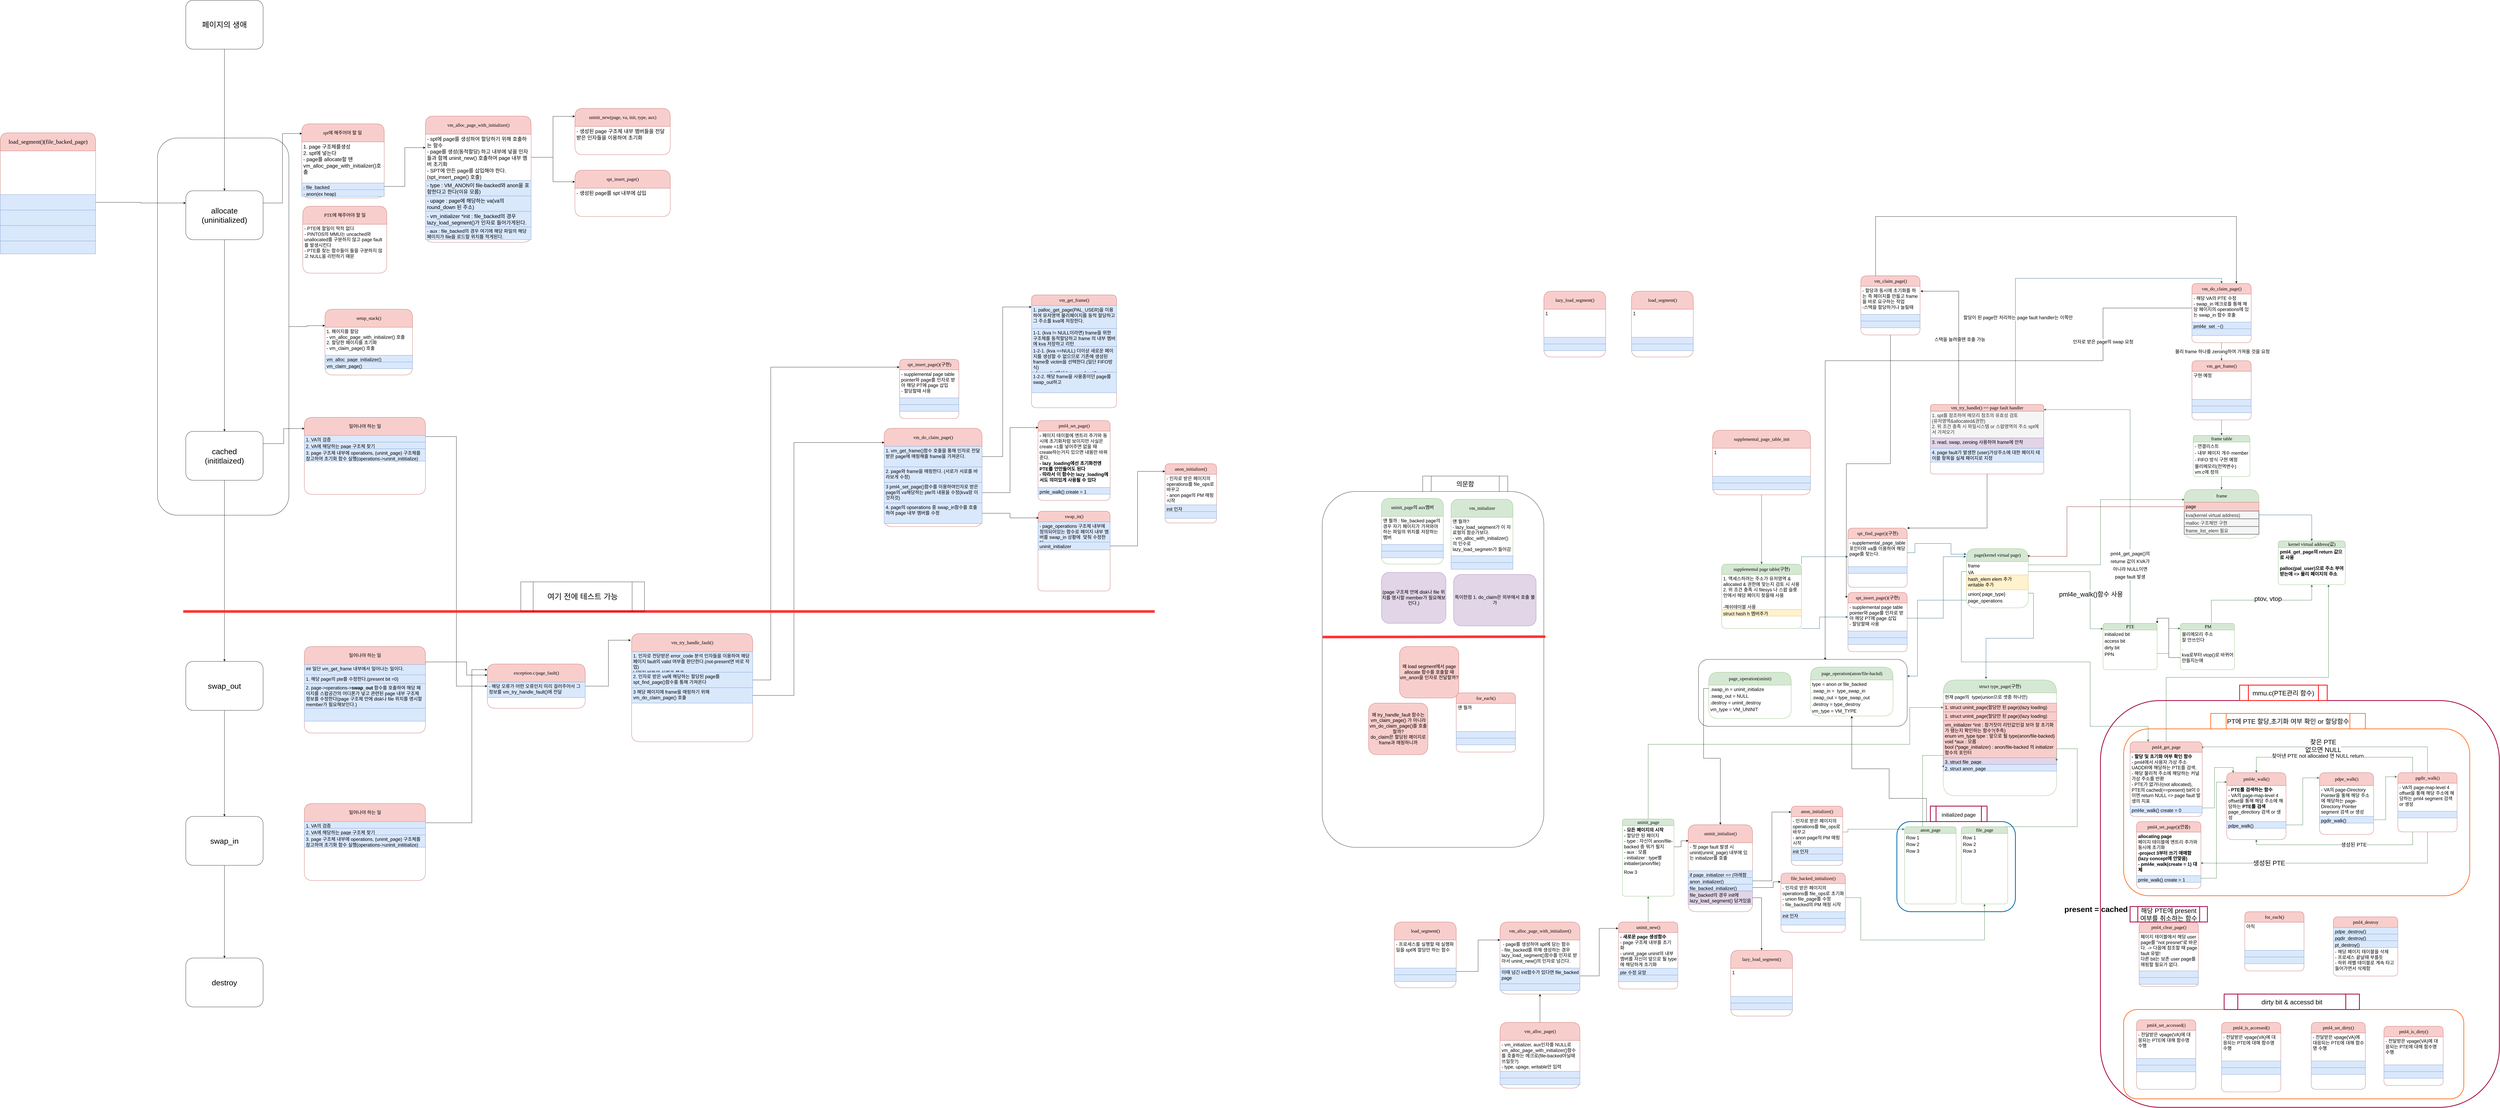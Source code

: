 <mxfile version="20.7.4" type="device"><diagram id="6a731a19-8d31-9384-78a2-239565b7b9f0" name="Page-1"><mxGraphModel dx="8538" dy="3506" grid="1" gridSize="10" guides="1" tooltips="1" connect="1" arrows="1" fold="1" page="1" pageScale="1" pageWidth="1169" pageHeight="827" background="none" math="0" shadow="0"><root><mxCell id="0"/><mxCell id="1" parent="0"/><mxCell id="_pYCkBy9H1YnuwIGsnaf-1979" value="" style="rounded=1;whiteSpace=wrap;html=1;glass=0;strokeColor=#A50040;fontSize=18;fontColor=#ffffff;fillColor=none;strokeWidth=3;" parent="1" vertex="1"><mxGeometry x="1480" y="760" width="1548" height="1580" as="geometry"/></mxCell><mxCell id="ME5U_tQi3Q-BUf2FTSIA-39" value="" style="rounded=1;whiteSpace=wrap;html=1;fillColor=none;" vertex="1" parent="1"><mxGeometry x="-80" y="600" width="810" height="260" as="geometry"/></mxCell><mxCell id="ME5U_tQi3Q-BUf2FTSIA-33" value="" style="rounded=1;whiteSpace=wrap;html=1;fillColor=none;" vertex="1" parent="1"><mxGeometry x="-1540" y="-52" width="860" height="1382" as="geometry"/></mxCell><mxCell id="ME5U_tQi3Q-BUf2FTSIA-63" style="edgeStyle=orthogonalEdgeStyle;rounded=0;orthogonalLoop=1;jettySize=auto;html=1;exitX=0.25;exitY=0;exitDx=0;exitDy=0;entryX=0.5;entryY=1;entryDx=0;entryDy=0;fontSize=18;" edge="1" parent="1" source="_pYCkBy9H1YnuwIGsnaf-2143" target="_pYCkBy9H1YnuwIGsnaf-1843"><mxGeometry relative="1" as="geometry"><Array as="points"><mxPoint x="805" y="1140"/><mxPoint x="660" y="1140"/><mxPoint x="660" y="1025"/><mxPoint x="515" y="1025"/></Array></mxGeometry></mxCell><mxCell id="_pYCkBy9H1YnuwIGsnaf-2143" value="" style="rounded=1;whiteSpace=wrap;html=1;glass=0;strokeColor=#006da3;strokeWidth=3;fontSize=30;fontColor=#000000;fillColor=none;" parent="1" vertex="1"><mxGeometry x="690" y="1230" width="460" height="350" as="geometry"/></mxCell><mxCell id="_pYCkBy9H1YnuwIGsnaf-2062" value="" style="rounded=1;whiteSpace=wrap;html=1;glass=0;strokeColor=#FF7C30;strokeWidth=3;fontSize=25;fontColor=#000000;fillColor=none;" parent="1" vertex="1"><mxGeometry x="1570" y="870" width="1343" height="648" as="geometry"/></mxCell><mxCell id="_pYCkBy9H1YnuwIGsnaf-2060" value="" style="rounded=1;whiteSpace=wrap;html=1;glass=0;strokeColor=#FF7C30;strokeWidth=3;fontSize=25;fontColor=#000000;fillColor=none;" parent="1" vertex="1"><mxGeometry x="1570" y="1960" width="1320" height="347" as="geometry"/></mxCell><mxCell id="ME5U_tQi3Q-BUf2FTSIA-104" style="edgeStyle=orthogonalEdgeStyle;rounded=0;orthogonalLoop=1;jettySize=auto;html=1;exitX=0.5;exitY=0;exitDx=0;exitDy=0;entryX=1;entryY=0;entryDx=0;entryDy=0;fontSize=18;" edge="1" parent="1" source="_pYCkBy9H1YnuwIGsnaf-1812" target="_pYCkBy9H1YnuwIGsnaf-1924"><mxGeometry relative="1" as="geometry"><Array as="points"><mxPoint x="1040" y="90"/></Array></mxGeometry></mxCell><mxCell id="ME5U_tQi3Q-BUf2FTSIA-105" style="edgeStyle=orthogonalEdgeStyle;rounded=0;orthogonalLoop=1;jettySize=auto;html=1;exitX=0.25;exitY=0;exitDx=0;exitDy=0;entryX=1.009;entryY=0.174;entryDx=0;entryDy=0;entryPerimeter=0;fontSize=18;" edge="1" parent="1" source="_pYCkBy9H1YnuwIGsnaf-1812" target="_pYCkBy9H1YnuwIGsnaf-1945"><mxGeometry relative="1" as="geometry"/></mxCell><mxCell id="ME5U_tQi3Q-BUf2FTSIA-106" value="스택을 늘려줄땐 호출 가능" style="edgeLabel;html=1;align=center;verticalAlign=middle;resizable=0;points=[];fontSize=18;" vertex="1" connectable="0" parent="ME5U_tQi3Q-BUf2FTSIA-105"><mxGeometry x="-0.143" y="-4" relative="1" as="geometry"><mxPoint as="offset"/></mxGeometry></mxCell><mxCell id="_pYCkBy9H1YnuwIGsnaf-1812" value="vm_try_handle() == page fault handler" style="swimlane;html=1;fontStyle=0;childLayout=stackLayout;horizontal=1;startSize=26;fillColor=#f8cecc;horizontalStack=0;resizeParent=1;resizeLast=0;collapsible=1;marginBottom=0;swimlaneFillColor=#ffffff;align=center;rounded=1;shadow=0;comic=0;labelBackgroundColor=none;strokeWidth=1;fontFamily=Verdana;fontSize=18;strokeColor=#b85450;" parent="1" vertex="1"><mxGeometry x="820" y="-390" width="440" height="270" as="geometry"><mxRectangle x="960" y="-30" width="220" height="40" as="alternateBounds"/></mxGeometry></mxCell><mxCell id="_pYCkBy9H1YnuwIGsnaf-1814" value="1. spt를 참조하여 메모리 참조의 유효성 검토&lt;br&gt;(유저영역&amp;amp;allocated&amp;amp;권한)&lt;br&gt;2. 위 조건 충족 시 파일시스템 or 스왑영역의 주소 spt에서 가져오기" style="text;html=1;strokeColor=#666666;fillColor=#f5f5f5;spacingLeft=4;spacingRight=4;whiteSpace=wrap;overflow=hidden;rotatable=0;points=[[0,0.5],[1,0.5]];portConstraint=eastwest;fontSize=18;fontColor=#333333;" parent="_pYCkBy9H1YnuwIGsnaf-1812" vertex="1"><mxGeometry y="26" width="440" height="104" as="geometry"/></mxCell><mxCell id="_pYCkBy9H1YnuwIGsnaf-1815" value="3. read, swap, zeroing 사용하여 frame에 안착" style="text;html=1;strokeColor=#9673a6;fillColor=#e1d5e7;spacingLeft=4;spacingRight=4;whiteSpace=wrap;overflow=hidden;rotatable=0;points=[[0,0.5],[1,0.5]];portConstraint=eastwest;fontSize=18;" parent="_pYCkBy9H1YnuwIGsnaf-1812" vertex="1"><mxGeometry y="130" width="440" height="40" as="geometry"/></mxCell><mxCell id="_pYCkBy9H1YnuwIGsnaf-2028" value="4. page fault가 발생한 (user)가상주소에 대한 페이지 테이블 항목을 실제 패이지로 지정&amp;nbsp;" style="text;html=1;strokeColor=#6c8ebf;fillColor=#dae8fc;spacingLeft=4;spacingRight=4;whiteSpace=wrap;overflow=hidden;rotatable=0;points=[[0,0.5],[1,0.5]];portConstraint=eastwest;fontSize=18;" parent="_pYCkBy9H1YnuwIGsnaf-1812" vertex="1"><mxGeometry y="170" width="440" height="54" as="geometry"/></mxCell><mxCell id="_pYCkBy9H1YnuwIGsnaf-1821" value="&lt;font style=&quot;font-size: 18px;&quot;&gt;kernel virtual address(값)&lt;/font&gt;" style="swimlane;html=1;fontStyle=0;childLayout=stackLayout;horizontal=1;startSize=26;fillColor=#d5e8d4;horizontalStack=0;resizeParent=1;resizeLast=0;collapsible=1;marginBottom=0;swimlaneFillColor=#ffffff;align=center;rounded=1;shadow=0;comic=0;labelBackgroundColor=none;strokeWidth=1;fontFamily=Verdana;fontSize=12;strokeColor=#82b366;" parent="1" vertex="1"><mxGeometry x="2170" y="140" width="260" height="170" as="geometry"/></mxCell><mxCell id="_pYCkBy9H1YnuwIGsnaf-1822" value="&lt;b&gt;pml4_get_page의 return 값으로 사용&lt;/b&gt;" style="text;html=1;strokeColor=none;fillColor=none;spacingLeft=4;spacingRight=4;whiteSpace=wrap;overflow=hidden;rotatable=0;points=[[0,0.5],[1,0.5]];portConstraint=eastwest;fontSize=18;fontColor=#000000;" parent="_pYCkBy9H1YnuwIGsnaf-1821" vertex="1"><mxGeometry y="26" width="260" height="64" as="geometry"/></mxCell><mxCell id="ME5U_tQi3Q-BUf2FTSIA-99" value="&lt;b&gt;palloc(pal_user)으로 주소 부여받는애 =&amp;gt; 물리 페이지의 주소&lt;/b&gt;" style="text;html=1;strokeColor=none;fillColor=none;spacingLeft=4;spacingRight=4;whiteSpace=wrap;overflow=hidden;rotatable=0;points=[[0,0.5],[1,0.5]];portConstraint=eastwest;fontSize=18;fontColor=#000000;" vertex="1" parent="_pYCkBy9H1YnuwIGsnaf-1821"><mxGeometry y="90" width="260" height="64" as="geometry"/></mxCell><mxCell id="_pYCkBy9H1YnuwIGsnaf-1830" value="&lt;font style=&quot;font-size: 18px;&quot;&gt;page(kernel virtual page)&lt;br&gt;&lt;/font&gt;" style="swimlane;html=1;fontStyle=0;childLayout=stackLayout;horizontal=1;startSize=50;fillColor=#d5e8d4;horizontalStack=0;resizeParent=1;resizeLast=0;collapsible=1;marginBottom=0;swimlaneFillColor=#ffffff;align=center;rounded=1;shadow=0;comic=0;labelBackgroundColor=none;strokeWidth=1;fontFamily=Verdana;fontSize=12;strokeColor=#82b366;arcSize=25;" parent="1" vertex="1"><mxGeometry x="960" y="170" width="240" height="230" as="geometry"/></mxCell><mxCell id="_pYCkBy9H1YnuwIGsnaf-1831" value="frame" style="text;html=1;strokeColor=none;fillColor=none;spacingLeft=4;spacingRight=4;whiteSpace=wrap;overflow=hidden;rotatable=0;points=[[0,0.5],[1,0.5]];portConstraint=eastwest;fontSize=18;fontColor=#000000;" parent="_pYCkBy9H1YnuwIGsnaf-1830" vertex="1"><mxGeometry y="50" width="240" height="26" as="geometry"/></mxCell><mxCell id="_pYCkBy9H1YnuwIGsnaf-1832" value="VA" style="text;html=1;strokeColor=none;fillColor=none;spacingLeft=4;spacingRight=4;whiteSpace=wrap;overflow=hidden;rotatable=0;points=[[0,0.5],[1,0.5]];portConstraint=eastwest;fontSize=18;fontColor=#000000;" parent="_pYCkBy9H1YnuwIGsnaf-1830" vertex="1"><mxGeometry y="76" width="240" height="26" as="geometry"/></mxCell><mxCell id="_pYCkBy9H1YnuwIGsnaf-1833" value="hash_elem elem 추가&lt;br&gt;writable 추가" style="text;html=1;strokeColor=#d6b656;fillColor=#fff2cc;spacingLeft=4;spacingRight=4;whiteSpace=wrap;overflow=hidden;rotatable=0;points=[[0,0.5],[1,0.5]];portConstraint=eastwest;fontSize=18;" parent="_pYCkBy9H1YnuwIGsnaf-1830" vertex="1"><mxGeometry y="102" width="240" height="58" as="geometry"/></mxCell><mxCell id="_pYCkBy9H1YnuwIGsnaf-1865" value="union{ page_type}" style="text;html=1;strokeColor=none;fillColor=none;spacingLeft=4;spacingRight=4;whiteSpace=wrap;overflow=hidden;rotatable=0;points=[[0,0.5],[1,0.5]];portConstraint=eastwest;fontSize=18;fontColor=#000000;" parent="_pYCkBy9H1YnuwIGsnaf-1830" vertex="1"><mxGeometry y="160" width="240" height="26" as="geometry"/></mxCell><mxCell id="_pYCkBy9H1YnuwIGsnaf-1866" value="page_operations" style="text;html=1;strokeColor=none;fillColor=none;spacingLeft=4;spacingRight=4;whiteSpace=wrap;overflow=hidden;rotatable=0;points=[[0,0.5],[1,0.5]];portConstraint=eastwest;fontSize=18;fontColor=#000000;" parent="_pYCkBy9H1YnuwIGsnaf-1830" vertex="1"><mxGeometry y="186" width="240" height="26" as="geometry"/></mxCell><mxCell id="_pYCkBy9H1YnuwIGsnaf-1835" value="&lt;font style=&quot;font-size: 18px;&quot;&gt;frame&lt;br&gt;&lt;/font&gt;" style="swimlane;html=1;fontStyle=0;childLayout=stackLayout;horizontal=1;startSize=50;fillColor=#d5e8d4;horizontalStack=0;resizeParent=1;resizeLast=0;collapsible=1;marginBottom=0;swimlaneFillColor=#ffffff;align=center;rounded=1;shadow=0;comic=0;labelBackgroundColor=none;strokeWidth=1;fontFamily=Verdana;fontSize=12;strokeColor=#82b366;arcSize=25;" parent="1" vertex="1"><mxGeometry x="1805" y="-60" width="290" height="190" as="geometry"/></mxCell><mxCell id="_pYCkBy9H1YnuwIGsnaf-1837" value="page&lt;br&gt;" style="text;html=1;strokeColor=#b85450;fillColor=#f8cecc;spacingLeft=4;spacingRight=4;whiteSpace=wrap;overflow=hidden;rotatable=0;points=[[0,0.5],[1,0.5]];portConstraint=eastwest;fontSize=18;" parent="_pYCkBy9H1YnuwIGsnaf-1835" vertex="1"><mxGeometry y="50" width="290" height="34" as="geometry"/></mxCell><mxCell id="_pYCkBy9H1YnuwIGsnaf-1838" value="kva(kernel virtual address)" style="text;html=1;strokeColor=#666666;fillColor=#f5f5f5;spacingLeft=4;spacingRight=4;whiteSpace=wrap;overflow=hidden;rotatable=0;points=[[0,0.5],[1,0.5]];portConstraint=eastwest;fontSize=18;fontColor=#333333;strokeWidth=2;perimeterSpacing=1;" parent="_pYCkBy9H1YnuwIGsnaf-1835" vertex="1"><mxGeometry y="84" width="290" height="30" as="geometry"/></mxCell><mxCell id="ME5U_tQi3Q-BUf2FTSIA-100" value="malloc 구조체만 구현" style="text;html=1;strokeColor=#666666;fillColor=#f5f5f5;spacingLeft=4;spacingRight=4;whiteSpace=wrap;overflow=hidden;rotatable=0;points=[[0,0.5],[1,0.5]];portConstraint=eastwest;fontSize=18;fontColor=#333333;strokeWidth=2;perimeterSpacing=1;" vertex="1" parent="_pYCkBy9H1YnuwIGsnaf-1835"><mxGeometry y="114" width="290" height="30" as="geometry"/></mxCell><mxCell id="ME5U_tQi3Q-BUf2FTSIA-211" value="frame_list_elem 필요" style="text;html=1;strokeColor=#666666;fillColor=#f5f5f5;spacingLeft=4;spacingRight=4;whiteSpace=wrap;overflow=hidden;rotatable=0;points=[[0,0.5],[1,0.5]];portConstraint=eastwest;fontSize=18;fontColor=#333333;strokeWidth=2;perimeterSpacing=1;" vertex="1" parent="_pYCkBy9H1YnuwIGsnaf-1835"><mxGeometry y="144" width="290" height="30" as="geometry"/></mxCell><mxCell id="_pYCkBy9H1YnuwIGsnaf-1843" value="&lt;font style=&quot;font-size: 18px;&quot;&gt;page_operation(anon/file-backd)&lt;br&gt;&lt;/font&gt;" style="swimlane;html=1;fontStyle=0;childLayout=stackLayout;horizontal=1;startSize=50;fillColor=#d5e8d4;horizontalStack=0;resizeParent=1;resizeLast=0;collapsible=1;marginBottom=0;swimlaneFillColor=#ffffff;align=center;rounded=1;shadow=0;comic=0;labelBackgroundColor=none;strokeWidth=1;fontFamily=Verdana;fontSize=12;strokeColor=#82b366;arcSize=25;" parent="1" vertex="1"><mxGeometry x="355" y="630" width="320" height="190" as="geometry"/></mxCell><mxCell id="_pYCkBy9H1YnuwIGsnaf-1844" value="type = anon or file_backed" style="text;html=1;strokeColor=none;fillColor=none;spacingLeft=4;spacingRight=4;whiteSpace=wrap;overflow=hidden;rotatable=0;points=[[0,0.5],[1,0.5]];portConstraint=eastwest;fontSize=18;fontColor=#000000;" parent="_pYCkBy9H1YnuwIGsnaf-1843" vertex="1"><mxGeometry y="50" width="320" height="26" as="geometry"/></mxCell><mxCell id="ME5U_tQi3Q-BUf2FTSIA-32" value=".swap_in =&amp;nbsp; type_swap_in" style="text;html=1;strokeColor=none;fillColor=none;spacingLeft=4;spacingRight=4;whiteSpace=wrap;overflow=hidden;rotatable=0;points=[[0,0.5],[1,0.5]];portConstraint=eastwest;fontSize=18;fontColor=#000000;" vertex="1" parent="_pYCkBy9H1YnuwIGsnaf-1843"><mxGeometry y="76" width="320" height="26" as="geometry"/></mxCell><mxCell id="_pYCkBy9H1YnuwIGsnaf-1845" value=".swap_out = type_swap_out" style="text;html=1;strokeColor=none;fillColor=none;spacingLeft=4;spacingRight=4;whiteSpace=wrap;overflow=hidden;rotatable=0;points=[[0,0.5],[1,0.5]];portConstraint=eastwest;fontSize=18;fontColor=#000000;" parent="_pYCkBy9H1YnuwIGsnaf-1843" vertex="1"><mxGeometry y="102" width="320" height="26" as="geometry"/></mxCell><mxCell id="_pYCkBy9H1YnuwIGsnaf-1846" value=".destroy = type_destroy" style="text;html=1;strokeColor=none;fillColor=none;spacingLeft=4;spacingRight=4;whiteSpace=wrap;overflow=hidden;rotatable=0;points=[[0,0.5],[1,0.5]];portConstraint=eastwest;fontSize=18;fontColor=#000000;" parent="_pYCkBy9H1YnuwIGsnaf-1843" vertex="1"><mxGeometry y="128" width="320" height="26" as="geometry"/></mxCell><mxCell id="_pYCkBy9H1YnuwIGsnaf-1857" value="vm_type = VM_TYPE" style="text;html=1;strokeColor=none;fillColor=none;spacingLeft=4;spacingRight=4;whiteSpace=wrap;overflow=hidden;rotatable=0;points=[[0,0.5],[1,0.5]];portConstraint=eastwest;fontSize=18;fontColor=#000000;" parent="_pYCkBy9H1YnuwIGsnaf-1843" vertex="1"><mxGeometry y="154" width="320" height="26" as="geometry"/></mxCell><mxCell id="_pYCkBy9H1YnuwIGsnaf-1928" style="edgeStyle=orthogonalEdgeStyle;rounded=0;orthogonalLoop=1;jettySize=auto;html=1;exitX=1;exitY=0;exitDx=0;exitDy=0;strokeColor=#0B4D6A;strokeWidth=1;fontSize=18;fontColor=#000000;entryX=-0.001;entryY=0.645;entryDx=0;entryDy=0;entryPerimeter=0;" parent="1" source="_pYCkBy9H1YnuwIGsnaf-1859" target="_pYCkBy9H1YnuwIGsnaf-1925" edge="1"><mxGeometry relative="1" as="geometry"/></mxCell><mxCell id="_pYCkBy9H1YnuwIGsnaf-1930" style="edgeStyle=orthogonalEdgeStyle;rounded=0;orthogonalLoop=1;jettySize=auto;html=1;exitX=1;exitY=1;exitDx=0;exitDy=0;entryX=0;entryY=0.5;entryDx=0;entryDy=0;strokeColor=#0B4D6A;strokeWidth=1;fontSize=18;fontColor=#000000;" parent="1" source="_pYCkBy9H1YnuwIGsnaf-1859" target="_pYCkBy9H1YnuwIGsnaf-1896" edge="1"><mxGeometry relative="1" as="geometry"><Array as="points"><mxPoint x="390" y="480"/><mxPoint x="390" y="436"/></Array></mxGeometry></mxCell><mxCell id="_pYCkBy9H1YnuwIGsnaf-1859" value="&lt;span style=&quot;font-size: 18px;&quot;&gt;supplemental page table(구현)&lt;/span&gt;" style="swimlane;html=1;fontStyle=0;childLayout=stackLayout;horizontal=1;startSize=40;fillColor=#d5e8d4;horizontalStack=0;resizeParent=1;resizeLast=0;collapsible=1;marginBottom=0;swimlaneFillColor=#ffffff;align=center;rounded=1;shadow=0;comic=0;labelBackgroundColor=none;strokeWidth=1;fontFamily=Verdana;fontSize=12;strokeColor=#82b366;" parent="1" vertex="1"><mxGeometry x="10" y="230" width="310" height="250" as="geometry"/></mxCell><mxCell id="_pYCkBy9H1YnuwIGsnaf-1860" value="1. 액세스하려는 주소가 유저영역 &amp;amp; allocated &amp;amp; 권한에 맞는지 검토 시 사용&lt;br&gt;2. 위 조건 충족 시 filesys 나 스왑 슬롯안에서 해당 페이지 찾을때 사용" style="text;html=1;strokeColor=none;fillColor=none;spacingLeft=4;spacingRight=4;whiteSpace=wrap;overflow=hidden;rotatable=0;points=[[0,0.5],[1,0.5]];portConstraint=eastwest;fontSize=18;fontColor=#000000;" parent="_pYCkBy9H1YnuwIGsnaf-1859" vertex="1"><mxGeometry y="40" width="310" height="110" as="geometry"/></mxCell><mxCell id="_pYCkBy9H1YnuwIGsnaf-1861" value="-해쉬테이블 사용&amp;nbsp;" style="text;html=1;strokeColor=none;fillColor=none;spacingLeft=4;spacingRight=4;whiteSpace=wrap;overflow=hidden;rotatable=0;points=[[0,0.5],[1,0.5]];portConstraint=eastwest;fontSize=18;fontColor=#000000;" parent="_pYCkBy9H1YnuwIGsnaf-1859" vertex="1"><mxGeometry y="150" width="310" height="26" as="geometry"/></mxCell><mxCell id="_pYCkBy9H1YnuwIGsnaf-1862" value="struct hash h 멤버추가" style="text;html=1;strokeColor=#d6b656;fillColor=#fff2cc;spacingLeft=4;spacingRight=4;whiteSpace=wrap;overflow=hidden;rotatable=0;points=[[0,0.5],[1,0.5]];portConstraint=eastwest;fontSize=18;" parent="_pYCkBy9H1YnuwIGsnaf-1859" vertex="1"><mxGeometry y="176" width="310" height="26" as="geometry"/></mxCell><mxCell id="_pYCkBy9H1YnuwIGsnaf-1867" style="edgeStyle=orthogonalEdgeStyle;rounded=0;orthogonalLoop=1;jettySize=auto;html=1;exitX=0;exitY=0.5;exitDx=0;exitDy=0;strokeColor=#0B4D6A;strokeWidth=1;fontSize=18;fontColor=#000000;entryX=1;entryY=0.25;entryDx=0;entryDy=0;" parent="1" source="_pYCkBy9H1YnuwIGsnaf-1866" target="ME5U_tQi3Q-BUf2FTSIA-39" edge="1"><mxGeometry relative="1" as="geometry"><mxPoint x="560" y="850" as="targetPoint"/><Array as="points"><mxPoint x="770" y="370"/><mxPoint x="770" y="665"/></Array></mxGeometry></mxCell><mxCell id="_pYCkBy9H1YnuwIGsnaf-1868" value="&lt;font style=&quot;font-size: 18px;&quot;&gt;struct type_page(구현)&lt;br&gt;&lt;/font&gt;" style="swimlane;html=1;fontStyle=0;childLayout=stackLayout;horizontal=1;startSize=50;fillColor=#d5e8d4;horizontalStack=0;resizeParent=1;resizeLast=0;collapsible=1;marginBottom=0;swimlaneFillColor=#ffffff;align=center;rounded=1;shadow=0;comic=0;labelBackgroundColor=none;strokeWidth=1;fontFamily=Verdana;fontSize=12;strokeColor=#82b366;arcSize=39;" parent="1" vertex="1"><mxGeometry x="870" y="680" width="440" height="450" as="geometry"/></mxCell><mxCell id="_pYCkBy9H1YnuwIGsnaf-2129" value="현재 page의&amp;nbsp; type(union으로 셋중 하나만)" style="text;html=1;strokeColor=none;fillColor=none;spacingLeft=4;spacingRight=4;whiteSpace=wrap;overflow=hidden;rotatable=0;points=[[0,0.5],[1,0.5]];portConstraint=eastwest;fontSize=18;fontColor=#000000;" parent="_pYCkBy9H1YnuwIGsnaf-1868" vertex="1"><mxGeometry y="50" width="440" height="40" as="geometry"/></mxCell><mxCell id="_pYCkBy9H1YnuwIGsnaf-1870" value="1. struct uninit_page(할당만 된 page)(lazy loading)" style="text;html=1;strokeColor=#b85450;fillColor=#f8cecc;spacingLeft=4;spacingRight=4;whiteSpace=wrap;overflow=hidden;rotatable=0;points=[[0,0.5],[1,0.5]];portConstraint=eastwest;fontSize=18;" parent="_pYCkBy9H1YnuwIGsnaf-1868" vertex="1"><mxGeometry y="90" width="440" height="34" as="geometry"/></mxCell><mxCell id="ME5U_tQi3Q-BUf2FTSIA-42" value="1. struct uninit_page(할당만 된 page)(lazy loading)" style="text;html=1;strokeColor=#b85450;fillColor=#f8cecc;spacingLeft=4;spacingRight=4;whiteSpace=wrap;overflow=hidden;rotatable=0;points=[[0,0.5],[1,0.5]];portConstraint=eastwest;fontSize=18;" vertex="1" parent="_pYCkBy9H1YnuwIGsnaf-1868"><mxGeometry y="124" width="440" height="34" as="geometry"/></mxCell><mxCell id="ME5U_tQi3Q-BUf2FTSIA-41" value="vm_initializer *init : 참거짓이 리턴값인걸 보아 잘 초기화가 됐는지 확인하는 함수?(추측)&lt;br&gt;enum vm_type type : 앞으로 될 type(anon/file-backed)&lt;br&gt;void *aux : 모름&lt;br&gt;bool (*page_initializer) : anon/file-backed 의 initializer함수의 포인터" style="text;html=1;strokeColor=#b85450;fillColor=#f8cecc;spacingLeft=4;spacingRight=4;whiteSpace=wrap;overflow=hidden;rotatable=0;points=[[0,0.5],[1,0.5]];portConstraint=eastwest;fontSize=18;" vertex="1" parent="_pYCkBy9H1YnuwIGsnaf-1868"><mxGeometry y="158" width="440" height="144" as="geometry"/></mxCell><mxCell id="_pYCkBy9H1YnuwIGsnaf-2110" value="3. struct file_page" style="text;html=1;strokeColor=#9673a6;fillColor=#e1d5e7;spacingLeft=4;spacingRight=4;whiteSpace=wrap;overflow=hidden;rotatable=0;points=[[0,0.5],[1,0.5]];portConstraint=eastwest;fontSize=18;" parent="_pYCkBy9H1YnuwIGsnaf-1868" vertex="1"><mxGeometry y="302" width="440" height="26" as="geometry"/></mxCell><mxCell id="_pYCkBy9H1YnuwIGsnaf-1871" value="2. struct anon_page" style="text;html=1;strokeColor=#6c8ebf;fillColor=#dae8fc;spacingLeft=4;spacingRight=4;whiteSpace=wrap;overflow=hidden;rotatable=0;points=[[0,0.5],[1,0.5]];portConstraint=eastwest;fontSize=18;" parent="_pYCkBy9H1YnuwIGsnaf-1868" vertex="1"><mxGeometry y="328" width="440" height="26" as="geometry"/></mxCell><mxCell id="_pYCkBy9H1YnuwIGsnaf-1879" value="&lt;font style=&quot;font-size: 18px;&quot;&gt;pml4e_walk()&lt;/font&gt;" style="swimlane;html=1;fontStyle=0;childLayout=stackLayout;horizontal=1;startSize=50;fillColor=#f8cecc;horizontalStack=0;resizeParent=1;resizeLast=0;collapsible=1;marginBottom=0;swimlaneFillColor=#ffffff;align=center;rounded=1;shadow=0;comic=0;labelBackgroundColor=none;strokeWidth=1;fontFamily=Verdana;fontSize=18;strokeColor=#b85450;" parent="1" vertex="1"><mxGeometry x="1970" y="1040" width="230" height="260" as="geometry"/></mxCell><mxCell id="_pYCkBy9H1YnuwIGsnaf-1880" value="&lt;b&gt;- PTE를 검색하는 함수&lt;/b&gt;&lt;br&gt;- VA의 page-map-level 4 offset을 통해 해당 주소에 해당하는 &lt;b&gt;PTE를 검색&lt;/b&gt;page_directiory 검색 or 생성" style="text;html=1;strokeColor=none;fillColor=none;spacingLeft=4;spacingRight=4;whiteSpace=wrap;overflow=hidden;rotatable=0;points=[[0,0.5],[1,0.5]];portConstraint=eastwest;fontSize=18;" parent="_pYCkBy9H1YnuwIGsnaf-1879" vertex="1"><mxGeometry y="50" width="230" height="140" as="geometry"/></mxCell><mxCell id="_pYCkBy9H1YnuwIGsnaf-1881" value="pdpe_walk()" style="text;html=1;strokeColor=#6c8ebf;fillColor=#dae8fc;spacingLeft=4;spacingRight=4;whiteSpace=wrap;overflow=hidden;rotatable=0;points=[[0,0.5],[1,0.5]];portConstraint=eastwest;fontSize=18;" parent="_pYCkBy9H1YnuwIGsnaf-1879" vertex="1"><mxGeometry y="190" width="230" height="26" as="geometry"/></mxCell><mxCell id="_pYCkBy9H1YnuwIGsnaf-1883" value="pdpe_walk()" style="swimlane;html=1;fontStyle=0;childLayout=stackLayout;horizontal=1;startSize=50;fillColor=#f8cecc;horizontalStack=0;resizeParent=1;resizeLast=0;collapsible=1;marginBottom=0;swimlaneFillColor=#ffffff;align=center;rounded=1;shadow=0;comic=0;labelBackgroundColor=none;strokeWidth=1;fontFamily=Verdana;fontSize=18;strokeColor=#b85450;" parent="1" vertex="1"><mxGeometry x="2330" y="1040" width="210" height="240" as="geometry"><mxRectangle x="250" y="290" width="150" height="50" as="alternateBounds"/></mxGeometry></mxCell><mxCell id="_pYCkBy9H1YnuwIGsnaf-1884" value="- VA의 page-Directory Pointer을 통해 해당 주소에 해당하는 page-Directoriy Pointer segment 검색 or 생성" style="text;html=1;strokeColor=none;fillColor=none;spacingLeft=4;spacingRight=4;whiteSpace=wrap;overflow=hidden;rotatable=0;points=[[0,0.5],[1,0.5]];portConstraint=eastwest;fontSize=18;" parent="_pYCkBy9H1YnuwIGsnaf-1883" vertex="1"><mxGeometry y="50" width="210" height="120" as="geometry"/></mxCell><mxCell id="_pYCkBy9H1YnuwIGsnaf-1885" value="pgdir_walk()" style="text;html=1;strokeColor=#6c8ebf;fillColor=#dae8fc;spacingLeft=4;spacingRight=4;whiteSpace=wrap;overflow=hidden;rotatable=0;points=[[0,0.5],[1,0.5]];portConstraint=eastwest;fontSize=18;" parent="_pYCkBy9H1YnuwIGsnaf-1883" vertex="1"><mxGeometry y="170" width="210" height="26" as="geometry"/></mxCell><mxCell id="_pYCkBy9H1YnuwIGsnaf-2068" style="edgeStyle=orthogonalEdgeStyle;rounded=0;orthogonalLoop=1;jettySize=auto;html=1;exitX=0.5;exitY=0;exitDx=0;exitDy=0;entryX=1.003;entryY=0.058;entryDx=0;entryDy=0;entryPerimeter=0;strokeColor=#296A2E;strokeWidth=1;fontSize=25;fontColor=#000000;" parent="1" source="_pYCkBy9H1YnuwIGsnaf-1887" target="_pYCkBy9H1YnuwIGsnaf-1955" edge="1"><mxGeometry relative="1" as="geometry"><Array as="points"><mxPoint x="2749" y="940"/><mxPoint x="1876" y="940"/></Array></mxGeometry></mxCell><mxCell id="_pYCkBy9H1YnuwIGsnaf-2069" value="찾은 PTE&lt;br&gt;없으면 NULL" style="edgeLabel;html=1;align=center;verticalAlign=middle;resizable=0;points=[];fontSize=25;fontColor=#000000;" parent="_pYCkBy9H1YnuwIGsnaf-2068" vertex="1" connectable="0"><mxGeometry x="0.038" y="-5" relative="1" as="geometry"><mxPoint x="1" as="offset"/></mxGeometry></mxCell><mxCell id="_pYCkBy9H1YnuwIGsnaf-2073" style="edgeStyle=orthogonalEdgeStyle;rounded=0;orthogonalLoop=1;jettySize=auto;html=1;exitX=0.5;exitY=1;exitDx=0;exitDy=0;entryX=0.996;entryY=0.712;entryDx=0;entryDy=0;entryPerimeter=0;strokeColor=#296A2E;strokeWidth=1;fontSize=25;fontColor=#000000;" parent="1" source="_pYCkBy9H1YnuwIGsnaf-1887" target="_pYCkBy9H1YnuwIGsnaf-2007" edge="1"><mxGeometry relative="1" as="geometry"/></mxCell><mxCell id="_pYCkBy9H1YnuwIGsnaf-2074" value="생성된 PTE" style="edgeLabel;html=1;align=center;verticalAlign=middle;resizable=0;points=[];fontSize=25;fontColor=#000000;" parent="_pYCkBy9H1YnuwIGsnaf-2073" vertex="1" connectable="0"><mxGeometry x="0.472" y="-2" relative="1" as="geometry"><mxPoint as="offset"/></mxGeometry></mxCell><mxCell id="_pYCkBy9H1YnuwIGsnaf-2180" style="edgeStyle=orthogonalEdgeStyle;rounded=0;orthogonalLoop=1;jettySize=auto;html=1;exitX=0.25;exitY=1;exitDx=0;exitDy=0;entryX=0.5;entryY=1;entryDx=0;entryDy=0;strokeColor=#296A2E;strokeWidth=1;fontSize=20;fontColor=#000000;" parent="1" source="_pYCkBy9H1YnuwIGsnaf-1887" target="_pYCkBy9H1YnuwIGsnaf-1879" edge="1"><mxGeometry relative="1" as="geometry"/></mxCell><mxCell id="_pYCkBy9H1YnuwIGsnaf-2181" value="생성된 PTE" style="edgeLabel;html=1;align=center;verticalAlign=middle;resizable=0;points=[];fontSize=20;fontColor=#000000;" parent="_pYCkBy9H1YnuwIGsnaf-2180" vertex="1" connectable="0"><mxGeometry x="-0.177" y="-1" relative="1" as="geometry"><mxPoint as="offset"/></mxGeometry></mxCell><mxCell id="_pYCkBy9H1YnuwIGsnaf-2182" style="edgeStyle=orthogonalEdgeStyle;rounded=0;orthogonalLoop=1;jettySize=auto;html=1;exitX=0.25;exitY=0;exitDx=0;exitDy=0;entryX=0.5;entryY=0;entryDx=0;entryDy=0;strokeColor=#296A2E;strokeWidth=1;fontSize=20;fontColor=#000000;" parent="1" source="_pYCkBy9H1YnuwIGsnaf-1887" target="_pYCkBy9H1YnuwIGsnaf-1879" edge="1"><mxGeometry relative="1" as="geometry"><Array as="points"><mxPoint x="2692" y="980"/><mxPoint x="2085" y="980"/></Array></mxGeometry></mxCell><mxCell id="_pYCkBy9H1YnuwIGsnaf-2183" value="찾아낸 PTE not allocated 면 NULL return" style="edgeLabel;html=1;align=center;verticalAlign=middle;resizable=0;points=[];fontSize=20;fontColor=#000000;" parent="_pYCkBy9H1YnuwIGsnaf-2182" vertex="1" connectable="0"><mxGeometry x="0.18" y="-6" relative="1" as="geometry"><mxPoint as="offset"/></mxGeometry></mxCell><mxCell id="_pYCkBy9H1YnuwIGsnaf-1887" value="&lt;font style=&quot;font-size: 18px;&quot;&gt;pgdir_walk()&lt;/font&gt;" style="swimlane;html=1;fontStyle=0;childLayout=stackLayout;horizontal=1;startSize=41;fillColor=#f8cecc;horizontalStack=0;resizeParent=1;resizeLast=0;collapsible=1;marginBottom=0;swimlaneFillColor=#ffffff;align=center;rounded=1;shadow=0;comic=0;labelBackgroundColor=none;strokeWidth=1;fontFamily=Verdana;fontSize=18;strokeColor=#b85450;" parent="1" vertex="1"><mxGeometry x="2634" y="1040" width="230" height="230" as="geometry"/></mxCell><mxCell id="_pYCkBy9H1YnuwIGsnaf-1888" value="- VA의 page-map-level 4 offset을 통해 해당 주소에 해당하는 pml4 segment 검색 or 생성" style="text;html=1;strokeColor=none;fillColor=none;spacingLeft=4;spacingRight=4;whiteSpace=wrap;overflow=hidden;rotatable=0;points=[[0,0.5],[1,0.5]];portConstraint=eastwest;fontSize=18;" parent="_pYCkBy9H1YnuwIGsnaf-1887" vertex="1"><mxGeometry y="41" width="230" height="109" as="geometry"/></mxCell><mxCell id="_pYCkBy9H1YnuwIGsnaf-1889" value="" style="text;html=1;strokeColor=#6c8ebf;fillColor=#dae8fc;spacingLeft=4;spacingRight=4;whiteSpace=wrap;overflow=hidden;rotatable=0;points=[[0,0.5],[1,0.5]];portConstraint=eastwest;fontSize=18;" parent="_pYCkBy9H1YnuwIGsnaf-1887" vertex="1"><mxGeometry y="150" width="230" height="26" as="geometry"/></mxCell><mxCell id="_pYCkBy9H1YnuwIGsnaf-1895" value="spt_insert_page()(구현)" style="swimlane;html=1;fontStyle=0;childLayout=stackLayout;horizontal=1;startSize=41;fillColor=#f8cecc;horizontalStack=0;resizeParent=1;resizeLast=0;collapsible=1;marginBottom=0;swimlaneFillColor=#ffffff;align=center;rounded=1;shadow=0;comic=0;labelBackgroundColor=none;strokeWidth=1;fontFamily=Verdana;fontSize=18;strokeColor=#b85450;" parent="1" vertex="1"><mxGeometry x="500" y="340" width="230" height="230" as="geometry"/></mxCell><mxCell id="_pYCkBy9H1YnuwIGsnaf-1896" value="- supplemental page table pointer와 page를 인자로 받아 해당 PT에 page 삽입&lt;br&gt;- 할당할때 사용" style="text;html=1;strokeColor=none;fillColor=none;spacingLeft=4;spacingRight=4;whiteSpace=wrap;overflow=hidden;rotatable=0;points=[[0,0.5],[1,0.5]];portConstraint=eastwest;fontSize=18;" parent="_pYCkBy9H1YnuwIGsnaf-1895" vertex="1"><mxGeometry y="41" width="230" height="109" as="geometry"/></mxCell><mxCell id="_pYCkBy9H1YnuwIGsnaf-1897" value="" style="text;html=1;strokeColor=#6c8ebf;fillColor=#dae8fc;spacingLeft=4;spacingRight=4;whiteSpace=wrap;overflow=hidden;rotatable=0;points=[[0,0.5],[1,0.5]];portConstraint=eastwest;fontSize=18;" parent="_pYCkBy9H1YnuwIGsnaf-1895" vertex="1"><mxGeometry y="150" width="230" height="26" as="geometry"/></mxCell><mxCell id="_pYCkBy9H1YnuwIGsnaf-1898" value="" style="text;html=1;strokeColor=#6c8ebf;fillColor=#dae8fc;spacingLeft=4;spacingRight=4;whiteSpace=wrap;overflow=hidden;rotatable=0;points=[[0,0.5],[1,0.5]];portConstraint=eastwest;fontSize=18;" parent="_pYCkBy9H1YnuwIGsnaf-1895" vertex="1"><mxGeometry y="176" width="230" height="26" as="geometry"/></mxCell><mxCell id="_pYCkBy9H1YnuwIGsnaf-1914" style="edgeStyle=orthogonalEdgeStyle;rounded=0;orthogonalLoop=1;jettySize=auto;html=1;exitX=1;exitY=0.5;exitDx=0;exitDy=0;strokeColor=#0B4D6A;strokeWidth=1;fontSize=18;fontColor=#000000;entryX=-0.008;entryY=0.136;entryDx=0;entryDy=0;entryPerimeter=0;" parent="1" source="_pYCkBy9H1YnuwIGsnaf-1896" target="_pYCkBy9H1YnuwIGsnaf-1830" edge="1"><mxGeometry x="-0.635" y="76" relative="1" as="geometry"><mxPoint x="900" y="430" as="targetPoint"/><Array as="points"><mxPoint x="730" y="440"/><mxPoint x="870" y="440"/><mxPoint x="870" y="201"/></Array><mxPoint x="1" as="offset"/></mxGeometry></mxCell><mxCell id="_pYCkBy9H1YnuwIGsnaf-1919" style="edgeStyle=orthogonalEdgeStyle;rounded=0;orthogonalLoop=1;jettySize=auto;html=1;exitX=0.5;exitY=1;exitDx=0;exitDy=0;entryX=0.5;entryY=0;entryDx=0;entryDy=0;strokeColor=#0B4D6A;strokeWidth=1;fontSize=18;fontColor=#000000;" parent="1" source="_pYCkBy9H1YnuwIGsnaf-1915" target="_pYCkBy9H1YnuwIGsnaf-1859" edge="1"><mxGeometry relative="1" as="geometry"/></mxCell><mxCell id="_pYCkBy9H1YnuwIGsnaf-1915" value="supplemental_page_table_init" style="swimlane;html=1;fontStyle=0;childLayout=stackLayout;horizontal=1;startSize=70;fillColor=#f8cecc;horizontalStack=0;resizeParent=1;resizeLast=0;collapsible=1;marginBottom=0;swimlaneFillColor=#ffffff;align=center;rounded=1;shadow=0;comic=0;labelBackgroundColor=none;strokeWidth=1;fontFamily=Verdana;fontSize=18;strokeColor=#b85450;" parent="1" vertex="1"><mxGeometry x="-25" y="-290" width="380" height="251" as="geometry"/></mxCell><mxCell id="_pYCkBy9H1YnuwIGsnaf-1916" value="1" style="text;html=1;strokeColor=none;fillColor=none;spacingLeft=4;spacingRight=4;whiteSpace=wrap;overflow=hidden;rotatable=0;points=[[0,0.5],[1,0.5]];portConstraint=eastwest;fontSize=18;" parent="_pYCkBy9H1YnuwIGsnaf-1915" vertex="1"><mxGeometry y="70" width="380" height="109" as="geometry"/></mxCell><mxCell id="_pYCkBy9H1YnuwIGsnaf-1917" value="" style="text;html=1;strokeColor=#6c8ebf;fillColor=#dae8fc;spacingLeft=4;spacingRight=4;whiteSpace=wrap;overflow=hidden;rotatable=0;points=[[0,0.5],[1,0.5]];portConstraint=eastwest;fontSize=18;" parent="_pYCkBy9H1YnuwIGsnaf-1915" vertex="1"><mxGeometry y="179" width="380" height="26" as="geometry"/></mxCell><mxCell id="_pYCkBy9H1YnuwIGsnaf-1918" value="" style="text;html=1;strokeColor=#6c8ebf;fillColor=#dae8fc;spacingLeft=4;spacingRight=4;whiteSpace=wrap;overflow=hidden;rotatable=0;points=[[0,0.5],[1,0.5]];portConstraint=eastwest;fontSize=18;" parent="_pYCkBy9H1YnuwIGsnaf-1915" vertex="1"><mxGeometry y="205" width="380" height="26" as="geometry"/></mxCell><mxCell id="_pYCkBy9H1YnuwIGsnaf-1924" value="spt_find_page()(구현)" style="swimlane;html=1;fontStyle=0;childLayout=stackLayout;horizontal=1;startSize=41;fillColor=#f8cecc;horizontalStack=0;resizeParent=1;resizeLast=0;collapsible=1;marginBottom=0;swimlaneFillColor=#ffffff;align=center;rounded=1;shadow=0;comic=0;labelBackgroundColor=none;strokeWidth=1;fontFamily=Verdana;fontSize=18;strokeColor=#b85450;" parent="1" vertex="1"><mxGeometry x="500" y="90" width="230" height="230" as="geometry"/></mxCell><mxCell id="_pYCkBy9H1YnuwIGsnaf-1925" value="- supplemental_page_table 포인터와 va를 이용하여 해당 page를 찾는다.&lt;br&gt;" style="text;html=1;strokeColor=none;fillColor=none;spacingLeft=4;spacingRight=4;whiteSpace=wrap;overflow=hidden;rotatable=0;points=[[0,0.5],[1,0.5]];portConstraint=eastwest;fontSize=18;" parent="_pYCkBy9H1YnuwIGsnaf-1924" vertex="1"><mxGeometry y="41" width="230" height="109" as="geometry"/></mxCell><mxCell id="_pYCkBy9H1YnuwIGsnaf-1927" value="" style="text;html=1;strokeColor=#6c8ebf;fillColor=#dae8fc;spacingLeft=4;spacingRight=4;whiteSpace=wrap;overflow=hidden;rotatable=0;points=[[0,0.5],[1,0.5]];portConstraint=eastwest;fontSize=18;" parent="_pYCkBy9H1YnuwIGsnaf-1924" vertex="1"><mxGeometry y="150" width="230" height="26" as="geometry"/></mxCell><mxCell id="_pYCkBy9H1YnuwIGsnaf-1929" style="edgeStyle=orthogonalEdgeStyle;rounded=0;orthogonalLoop=1;jettySize=auto;html=1;exitX=1;exitY=0.5;exitDx=0;exitDy=0;entryX=-0.001;entryY=0.093;entryDx=0;entryDy=0;entryPerimeter=0;strokeColor=#0B4D6A;strokeWidth=1;fontSize=18;fontColor=#000000;" parent="1" source="_pYCkBy9H1YnuwIGsnaf-1925" target="_pYCkBy9H1YnuwIGsnaf-1830" edge="1"><mxGeometry relative="1" as="geometry"><Array as="points"><mxPoint x="760" y="186"/><mxPoint x="760" y="150"/><mxPoint x="900" y="150"/><mxPoint x="900" y="191"/></Array></mxGeometry></mxCell><mxCell id="_pYCkBy9H1YnuwIGsnaf-2043" style="edgeStyle=orthogonalEdgeStyle;rounded=0;orthogonalLoop=1;jettySize=auto;html=1;exitX=0.5;exitY=1;exitDx=0;exitDy=0;entryX=0.5;entryY=0;entryDx=0;entryDy=0;strokeColor=#0B4D6A;strokeWidth=1;fontSize=25;fontColor=#000000;" parent="1" source="_pYCkBy9H1YnuwIGsnaf-1932" target="_pYCkBy9H1YnuwIGsnaf-2039" edge="1"><mxGeometry relative="1" as="geometry"/></mxCell><mxCell id="_pYCkBy9H1YnuwIGsnaf-1932" value="vm_get_frame()" style="swimlane;html=1;fontStyle=0;childLayout=stackLayout;horizontal=1;startSize=41;fillColor=#f8cecc;horizontalStack=0;resizeParent=1;resizeLast=0;collapsible=1;marginBottom=0;swimlaneFillColor=#ffffff;align=center;rounded=1;shadow=0;comic=0;labelBackgroundColor=none;strokeWidth=1;fontFamily=Verdana;fontSize=18;strokeColor=#b85450;" parent="1" vertex="1"><mxGeometry x="1835" y="-560" width="230" height="230" as="geometry"/></mxCell><mxCell id="_pYCkBy9H1YnuwIGsnaf-1933" value="구현 예정" style="text;html=1;strokeColor=none;fillColor=none;spacingLeft=4;spacingRight=4;whiteSpace=wrap;overflow=hidden;rotatable=0;points=[[0,0.5],[1,0.5]];portConstraint=eastwest;fontSize=18;" parent="_pYCkBy9H1YnuwIGsnaf-1932" vertex="1"><mxGeometry y="41" width="230" height="109" as="geometry"/></mxCell><mxCell id="_pYCkBy9H1YnuwIGsnaf-1934" value="" style="text;html=1;strokeColor=#6c8ebf;fillColor=#dae8fc;spacingLeft=4;spacingRight=4;whiteSpace=wrap;overflow=hidden;rotatable=0;points=[[0,0.5],[1,0.5]];portConstraint=eastwest;fontSize=18;" parent="_pYCkBy9H1YnuwIGsnaf-1932" vertex="1"><mxGeometry y="150" width="230" height="26" as="geometry"/></mxCell><mxCell id="_pYCkBy9H1YnuwIGsnaf-1935" value="" style="text;html=1;strokeColor=#6c8ebf;fillColor=#dae8fc;spacingLeft=4;spacingRight=4;whiteSpace=wrap;overflow=hidden;rotatable=0;points=[[0,0.5],[1,0.5]];portConstraint=eastwest;fontSize=18;" parent="_pYCkBy9H1YnuwIGsnaf-1932" vertex="1"><mxGeometry y="176" width="230" height="26" as="geometry"/></mxCell><mxCell id="_pYCkBy9H1YnuwIGsnaf-1943" style="edgeStyle=orthogonalEdgeStyle;rounded=0;orthogonalLoop=1;jettySize=auto;html=1;exitX=0.5;exitY=1;exitDx=0;exitDy=0;entryX=0.5;entryY=0;entryDx=0;entryDy=0;strokeColor=#0B4D6A;strokeWidth=1;fontSize=18;fontColor=#000000;" parent="1" source="_pYCkBy9H1YnuwIGsnaf-1939" target="_pYCkBy9H1YnuwIGsnaf-1932" edge="1"><mxGeometry relative="1" as="geometry"/></mxCell><mxCell id="_pYCkBy9H1YnuwIGsnaf-1950" value="물리 frame 하나를 zeroing하여 가져올 것을 요청" style="edgeLabel;html=1;align=center;verticalAlign=middle;resizable=0;points=[];fontSize=18;fontColor=#000000;" parent="_pYCkBy9H1YnuwIGsnaf-1943" vertex="1" connectable="0"><mxGeometry x="-0.009" y="3" relative="1" as="geometry"><mxPoint as="offset"/></mxGeometry></mxCell><mxCell id="_pYCkBy9H1YnuwIGsnaf-1939" value="vm_do_claim_page()" style="swimlane;html=1;fontStyle=0;childLayout=stackLayout;horizontal=1;startSize=41;fillColor=#f8cecc;horizontalStack=0;resizeParent=1;resizeLast=0;collapsible=1;marginBottom=0;swimlaneFillColor=#ffffff;align=center;rounded=1;shadow=0;comic=0;labelBackgroundColor=none;strokeWidth=1;fontFamily=Verdana;fontSize=18;strokeColor=#b85450;" parent="1" vertex="1"><mxGeometry x="1835" y="-860" width="230" height="230" as="geometry"/></mxCell><mxCell id="_pYCkBy9H1YnuwIGsnaf-1940" value="- 해당 VA의 PTE 수정&lt;br&gt;- swap_in 메크로를 통해 해당 페이지의 operations에 있는 swap_in 함수 호출" style="text;html=1;strokeColor=none;fillColor=none;spacingLeft=4;spacingRight=4;whiteSpace=wrap;overflow=hidden;rotatable=0;points=[[0,0.5],[1,0.5]];portConstraint=eastwest;fontSize=18;" parent="_pYCkBy9H1YnuwIGsnaf-1939" vertex="1"><mxGeometry y="41" width="230" height="109" as="geometry"/></mxCell><mxCell id="_pYCkBy9H1YnuwIGsnaf-1941" value="pml4e_set_~()" style="text;html=1;strokeColor=#6c8ebf;fillColor=#dae8fc;spacingLeft=4;spacingRight=4;whiteSpace=wrap;overflow=hidden;rotatable=0;points=[[0,0.5],[1,0.5]];portConstraint=eastwest;fontSize=18;" parent="_pYCkBy9H1YnuwIGsnaf-1939" vertex="1"><mxGeometry y="150" width="230" height="26" as="geometry"/></mxCell><mxCell id="_pYCkBy9H1YnuwIGsnaf-1942" value="" style="text;html=1;strokeColor=#6c8ebf;fillColor=#dae8fc;spacingLeft=4;spacingRight=4;whiteSpace=wrap;overflow=hidden;rotatable=0;points=[[0,0.5],[1,0.5]];portConstraint=eastwest;fontSize=18;" parent="_pYCkBy9H1YnuwIGsnaf-1939" vertex="1"><mxGeometry y="176" width="230" height="26" as="geometry"/></mxCell><mxCell id="_pYCkBy9H1YnuwIGsnaf-1948" value="" style="edgeStyle=orthogonalEdgeStyle;rounded=0;orthogonalLoop=1;jettySize=auto;html=1;exitX=0.75;exitY=0;exitDx=0;exitDy=0;entryX=0.5;entryY=0;entryDx=0;entryDy=0;strokeColor=#0B4D6A;strokeWidth=1;fontSize=18;fontColor=#000000;" parent="1" source="_pYCkBy9H1YnuwIGsnaf-1812" target="_pYCkBy9H1YnuwIGsnaf-1939" edge="1"><mxGeometry x="0.13" relative="1" as="geometry"><mxPoint as="offset"/></mxGeometry></mxCell><mxCell id="ME5U_tQi3Q-BUf2FTSIA-59" value="할당이 된 page만 처리하는 page fault handler는 이쪽만" style="edgeLabel;html=1;align=center;verticalAlign=middle;resizable=0;points=[];fontSize=18;" vertex="1" connectable="0" parent="_pYCkBy9H1YnuwIGsnaf-1948"><mxGeometry x="-0.624" y="2" relative="1" as="geometry"><mxPoint x="12" y="-91" as="offset"/></mxGeometry></mxCell><mxCell id="ME5U_tQi3Q-BUf2FTSIA-55" style="edgeStyle=orthogonalEdgeStyle;rounded=0;orthogonalLoop=1;jettySize=auto;html=1;exitX=0.5;exitY=1;exitDx=0;exitDy=0;entryX=-0.026;entryY=0.096;entryDx=0;entryDy=0;entryPerimeter=0;fontSize=18;" edge="1" parent="1" source="_pYCkBy9H1YnuwIGsnaf-1944" target="_pYCkBy9H1YnuwIGsnaf-1895"><mxGeometry relative="1" as="geometry"/></mxCell><mxCell id="ME5U_tQi3Q-BUf2FTSIA-56" style="edgeStyle=orthogonalEdgeStyle;rounded=0;orthogonalLoop=1;jettySize=auto;html=1;exitX=0.25;exitY=0;exitDx=0;exitDy=0;entryX=0.75;entryY=0;entryDx=0;entryDy=0;fontSize=18;" edge="1" parent="1" source="_pYCkBy9H1YnuwIGsnaf-1944" target="_pYCkBy9H1YnuwIGsnaf-1939"><mxGeometry relative="1" as="geometry"><Array as="points"><mxPoint x="608" y="-1120"/><mxPoint x="2008" y="-1120"/></Array></mxGeometry></mxCell><mxCell id="_pYCkBy9H1YnuwIGsnaf-1944" value="vm_claim_page()" style="swimlane;html=1;fontStyle=0;childLayout=stackLayout;horizontal=1;startSize=41;fillColor=#f8cecc;horizontalStack=0;resizeParent=1;resizeLast=0;collapsible=1;marginBottom=0;swimlaneFillColor=#ffffff;align=center;rounded=1;shadow=0;comic=0;labelBackgroundColor=none;strokeWidth=1;fontFamily=Verdana;fontSize=18;strokeColor=#b85450;arcSize=20;" parent="1" vertex="1"><mxGeometry x="550" y="-890" width="230" height="230" as="geometry"/></mxCell><mxCell id="_pYCkBy9H1YnuwIGsnaf-1945" value="- 할당과 동시에 초기화를 하는 즉 페이지를 만들고 frame을 바로 요구하는 작업&lt;br&gt;-스택을 할당하거나 늘릴때" style="text;html=1;strokeColor=none;fillColor=none;spacingLeft=4;spacingRight=4;whiteSpace=wrap;overflow=hidden;rotatable=0;points=[[0,0.5],[1,0.5]];portConstraint=eastwest;fontSize=18;" parent="_pYCkBy9H1YnuwIGsnaf-1944" vertex="1"><mxGeometry y="41" width="230" height="109" as="geometry"/></mxCell><mxCell id="_pYCkBy9H1YnuwIGsnaf-1946" value="" style="text;html=1;strokeColor=#6c8ebf;fillColor=#dae8fc;spacingLeft=4;spacingRight=4;whiteSpace=wrap;overflow=hidden;rotatable=0;points=[[0,0.5],[1,0.5]];portConstraint=eastwest;fontSize=18;" parent="_pYCkBy9H1YnuwIGsnaf-1944" vertex="1"><mxGeometry y="150" width="230" height="26" as="geometry"/></mxCell><mxCell id="_pYCkBy9H1YnuwIGsnaf-1947" value="" style="text;html=1;strokeColor=#6c8ebf;fillColor=#dae8fc;spacingLeft=4;spacingRight=4;whiteSpace=wrap;overflow=hidden;rotatable=0;points=[[0,0.5],[1,0.5]];portConstraint=eastwest;fontSize=18;" parent="_pYCkBy9H1YnuwIGsnaf-1944" vertex="1"><mxGeometry y="176" width="230" height="26" as="geometry"/></mxCell><mxCell id="_pYCkBy9H1YnuwIGsnaf-2189" style="edgeStyle=orthogonalEdgeStyle;rounded=0;orthogonalLoop=1;jettySize=auto;html=1;exitX=0.5;exitY=0;exitDx=0;exitDy=0;entryX=0.75;entryY=1;entryDx=0;entryDy=0;strokeColor=#296A2E;strokeWidth=1;fontSize=20;fontColor=#000000;" parent="1" source="_pYCkBy9H1YnuwIGsnaf-1955" target="_pYCkBy9H1YnuwIGsnaf-1821" edge="1"><mxGeometry relative="1" as="geometry"><Array as="points"><mxPoint x="1735" y="670"/><mxPoint x="2365" y="670"/></Array></mxGeometry></mxCell><mxCell id="_pYCkBy9H1YnuwIGsnaf-1955" value="pml4_get_page" style="swimlane;html=1;fontStyle=0;childLayout=stackLayout;horizontal=1;startSize=41;fillColor=#f8cecc;horizontalStack=0;resizeParent=1;resizeLast=0;collapsible=1;marginBottom=0;swimlaneFillColor=#ffffff;align=center;rounded=1;shadow=0;comic=0;labelBackgroundColor=none;strokeWidth=1;fontFamily=Verdana;fontSize=18;strokeColor=#b85450;" parent="1" vertex="1"><mxGeometry x="1595" y="920" width="280" height="290" as="geometry"/></mxCell><mxCell id="_pYCkBy9H1YnuwIGsnaf-1956" value="&lt;b style=&quot;border-color: var(--border-color); font-family: noto, notojp, notokr, Helvetica, &amp;quot;Microsoft YaHei&amp;quot;, &amp;quot;Apple SD Gothic Neo&amp;quot;, &amp;quot;Malgun Gothic&amp;quot;, &amp;quot;맑은 고딕&amp;quot;, Dotum, 돋움, sans-serif;&quot;&gt;- 할당 및 초기화 여부 확인 함수&lt;/b&gt;&lt;span style=&quot;font-family: noto, notojp, notokr, Helvetica, &amp;quot;Microsoft YaHei&amp;quot;, &amp;quot;Apple SD Gothic Neo&amp;quot;, &amp;quot;Malgun Gothic&amp;quot;, &amp;quot;맑은 고딕&amp;quot;, Dotum, 돋움, sans-serif; background-color: rgb(253, 253, 253);&quot;&gt;&lt;br&gt;- pml4에서 사용자 가상 주소 UADDR에 해당하는 PTE를 검색.&lt;br&gt;- 해당 물리적 주소에 해당하는 커널 가상 주소를 반환&lt;br&gt;- PTE가 없거나(not allocated), PTE의 cached(==present) bit이 0이면 return NULL =&amp;gt; page fault 발생의 지표&amp;nbsp;&lt;br&gt;&lt;br&gt;&lt;/span&gt;" style="text;html=1;strokeColor=none;fillColor=none;spacingLeft=4;spacingRight=4;whiteSpace=wrap;overflow=hidden;rotatable=0;points=[[0,0.5],[1,0.5]];portConstraint=eastwest;fontSize=18;" parent="_pYCkBy9H1YnuwIGsnaf-1955" vertex="1"><mxGeometry y="41" width="280" height="209" as="geometry"/></mxCell><mxCell id="_pYCkBy9H1YnuwIGsnaf-1957" value="pml4e_walk() create = 0" style="text;html=1;strokeColor=#6c8ebf;fillColor=#dae8fc;spacingLeft=4;spacingRight=4;whiteSpace=wrap;overflow=hidden;rotatable=0;points=[[0,0.5],[1,0.5]];portConstraint=eastwest;fontSize=18;" parent="_pYCkBy9H1YnuwIGsnaf-1955" vertex="1"><mxGeometry y="250" width="280" height="26" as="geometry"/></mxCell><mxCell id="_pYCkBy9H1YnuwIGsnaf-1972" style="edgeStyle=orthogonalEdgeStyle;rounded=0;orthogonalLoop=1;jettySize=auto;html=1;exitX=0;exitY=0.5;exitDx=0;exitDy=0;strokeColor=#6F0000;strokeWidth=1;fontSize=18;fontColor=#000000;fillColor=#a20025;entryX=1.008;entryY=0.145;entryDx=0;entryDy=0;entryPerimeter=0;" parent="1" source="_pYCkBy9H1YnuwIGsnaf-1837" target="_pYCkBy9H1YnuwIGsnaf-1830" edge="1"><mxGeometry relative="1" as="geometry"><mxPoint x="1240" y="200" as="targetPoint"/><Array as="points"><mxPoint x="1350" y="7"/><mxPoint x="1350" y="200"/><mxPoint x="1202" y="200"/></Array></mxGeometry></mxCell><mxCell id="_pYCkBy9H1YnuwIGsnaf-1980" style="edgeStyle=orthogonalEdgeStyle;rounded=0;orthogonalLoop=1;jettySize=auto;html=1;exitX=1;exitY=0.5;exitDx=0;exitDy=0;strokeColor=#0B4D6A;strokeWidth=1;fontSize=18;fontColor=#000000;entryX=0.377;entryY=-0.008;entryDx=0;entryDy=0;entryPerimeter=0;" parent="1" source="_pYCkBy9H1YnuwIGsnaf-1865" target="_pYCkBy9H1YnuwIGsnaf-1868" edge="1"><mxGeometry relative="1" as="geometry"><mxPoint x="1250" y="730" as="targetPoint"/></mxGeometry></mxCell><mxCell id="_pYCkBy9H1YnuwIGsnaf-1981" value="pml4_set_accessed()" style="swimlane;html=1;fontStyle=0;childLayout=stackLayout;horizontal=1;startSize=41;fillColor=#f8cecc;horizontalStack=0;resizeParent=1;resizeLast=0;collapsible=1;marginBottom=0;swimlaneFillColor=#ffffff;align=center;rounded=1;shadow=0;comic=0;labelBackgroundColor=none;strokeWidth=1;fontFamily=Verdana;fontSize=18;strokeColor=#b85450;" parent="1" vertex="1"><mxGeometry x="1620" y="2000" width="230" height="270" as="geometry"/></mxCell><mxCell id="_pYCkBy9H1YnuwIGsnaf-1982" value="- 전달받은 vpage(VA)에 대응되는 PTE에 대해 함수명 수행" style="text;html=1;strokeColor=none;fillColor=none;spacingLeft=4;spacingRight=4;whiteSpace=wrap;overflow=hidden;rotatable=0;points=[[0,0.5],[1,0.5]];portConstraint=eastwest;fontSize=18;" parent="_pYCkBy9H1YnuwIGsnaf-1981" vertex="1"><mxGeometry y="41" width="230" height="109" as="geometry"/></mxCell><mxCell id="_pYCkBy9H1YnuwIGsnaf-1983" value="" style="text;html=1;strokeColor=#6c8ebf;fillColor=#dae8fc;spacingLeft=4;spacingRight=4;whiteSpace=wrap;overflow=hidden;rotatable=0;points=[[0,0.5],[1,0.5]];portConstraint=eastwest;fontSize=18;" parent="_pYCkBy9H1YnuwIGsnaf-1981" vertex="1"><mxGeometry y="150" width="230" height="26" as="geometry"/></mxCell><mxCell id="_pYCkBy9H1YnuwIGsnaf-1984" value="" style="text;html=1;strokeColor=#6c8ebf;fillColor=#dae8fc;spacingLeft=4;spacingRight=4;whiteSpace=wrap;overflow=hidden;rotatable=0;points=[[0,0.5],[1,0.5]];portConstraint=eastwest;fontSize=18;" parent="_pYCkBy9H1YnuwIGsnaf-1981" vertex="1"><mxGeometry y="176" width="230" height="26" as="geometry"/></mxCell><mxCell id="_pYCkBy9H1YnuwIGsnaf-1985" value="pml4_is_accessed()" style="swimlane;html=1;fontStyle=0;childLayout=stackLayout;horizontal=1;startSize=41;fillColor=#f8cecc;horizontalStack=0;resizeParent=1;resizeLast=0;collapsible=1;marginBottom=0;swimlaneFillColor=#ffffff;align=center;rounded=1;shadow=0;comic=0;labelBackgroundColor=none;strokeWidth=1;fontFamily=Verdana;fontSize=18;strokeColor=#b85450;" parent="1" vertex="1"><mxGeometry x="1950" y="2010" width="230" height="270" as="geometry"/></mxCell><mxCell id="_pYCkBy9H1YnuwIGsnaf-1986" value="- 전달받은 vpage(VA)에 대응되는 PTE에 대해 함수명 수행" style="text;html=1;strokeColor=none;fillColor=none;spacingLeft=4;spacingRight=4;whiteSpace=wrap;overflow=hidden;rotatable=0;points=[[0,0.5],[1,0.5]];portConstraint=eastwest;fontSize=18;" parent="_pYCkBy9H1YnuwIGsnaf-1985" vertex="1"><mxGeometry y="41" width="230" height="109" as="geometry"/></mxCell><mxCell id="_pYCkBy9H1YnuwIGsnaf-1987" value="" style="text;html=1;strokeColor=#6c8ebf;fillColor=#dae8fc;spacingLeft=4;spacingRight=4;whiteSpace=wrap;overflow=hidden;rotatable=0;points=[[0,0.5],[1,0.5]];portConstraint=eastwest;fontSize=18;" parent="_pYCkBy9H1YnuwIGsnaf-1985" vertex="1"><mxGeometry y="150" width="230" height="26" as="geometry"/></mxCell><mxCell id="_pYCkBy9H1YnuwIGsnaf-1988" value="" style="text;html=1;strokeColor=#6c8ebf;fillColor=#dae8fc;spacingLeft=4;spacingRight=4;whiteSpace=wrap;overflow=hidden;rotatable=0;points=[[0,0.5],[1,0.5]];portConstraint=eastwest;fontSize=18;" parent="_pYCkBy9H1YnuwIGsnaf-1985" vertex="1"><mxGeometry y="176" width="230" height="26" as="geometry"/></mxCell><mxCell id="_pYCkBy9H1YnuwIGsnaf-1989" value="pml4_set_dirty()" style="swimlane;html=1;fontStyle=0;childLayout=stackLayout;horizontal=1;startSize=41;fillColor=#f8cecc;horizontalStack=0;resizeParent=1;resizeLast=0;collapsible=1;marginBottom=0;swimlaneFillColor=#ffffff;align=center;rounded=1;shadow=0;comic=0;labelBackgroundColor=none;strokeWidth=1;fontFamily=Verdana;fontSize=18;strokeColor=#b85450;" parent="1" vertex="1"><mxGeometry x="2298" y="2010" width="210" height="260" as="geometry"/></mxCell><mxCell id="_pYCkBy9H1YnuwIGsnaf-1990" value="- 전달받은 vpage(VA)에 대응되는 PTE에 대해 함수명 수행" style="text;html=1;strokeColor=none;fillColor=none;spacingLeft=4;spacingRight=4;whiteSpace=wrap;overflow=hidden;rotatable=0;points=[[0,0.5],[1,0.5]];portConstraint=eastwest;fontSize=18;" parent="_pYCkBy9H1YnuwIGsnaf-1989" vertex="1"><mxGeometry y="41" width="210" height="109" as="geometry"/></mxCell><mxCell id="_pYCkBy9H1YnuwIGsnaf-1991" value="" style="text;html=1;strokeColor=#6c8ebf;fillColor=#dae8fc;spacingLeft=4;spacingRight=4;whiteSpace=wrap;overflow=hidden;rotatable=0;points=[[0,0.5],[1,0.5]];portConstraint=eastwest;fontSize=18;" parent="_pYCkBy9H1YnuwIGsnaf-1989" vertex="1"><mxGeometry y="150" width="210" height="26" as="geometry"/></mxCell><mxCell id="_pYCkBy9H1YnuwIGsnaf-1992" value="" style="text;html=1;strokeColor=#6c8ebf;fillColor=#dae8fc;spacingLeft=4;spacingRight=4;whiteSpace=wrap;overflow=hidden;rotatable=0;points=[[0,0.5],[1,0.5]];portConstraint=eastwest;fontSize=18;" parent="_pYCkBy9H1YnuwIGsnaf-1989" vertex="1"><mxGeometry y="176" width="210" height="26" as="geometry"/></mxCell><mxCell id="_pYCkBy9H1YnuwIGsnaf-1993" value="pml4_is_dirty()" style="swimlane;html=1;fontStyle=0;childLayout=stackLayout;horizontal=1;startSize=41;fillColor=#f8cecc;horizontalStack=0;resizeParent=1;resizeLast=0;collapsible=1;marginBottom=0;swimlaneFillColor=#ffffff;align=center;rounded=1;shadow=0;comic=0;labelBackgroundColor=none;strokeWidth=1;fontFamily=Verdana;fontSize=18;strokeColor=#b85450;" parent="1" vertex="1"><mxGeometry x="2580" y="2025" width="230" height="230" as="geometry"/></mxCell><mxCell id="_pYCkBy9H1YnuwIGsnaf-1994" value="- 전달받은 vpage(VA)에 대응되는 PTE에 대해 함수명 수행" style="text;html=1;strokeColor=none;fillColor=none;spacingLeft=4;spacingRight=4;whiteSpace=wrap;overflow=hidden;rotatable=0;points=[[0,0.5],[1,0.5]];portConstraint=eastwest;fontSize=18;" parent="_pYCkBy9H1YnuwIGsnaf-1993" vertex="1"><mxGeometry y="41" width="230" height="109" as="geometry"/></mxCell><mxCell id="_pYCkBy9H1YnuwIGsnaf-1995" value="" style="text;html=1;strokeColor=#6c8ebf;fillColor=#dae8fc;spacingLeft=4;spacingRight=4;whiteSpace=wrap;overflow=hidden;rotatable=0;points=[[0,0.5],[1,0.5]];portConstraint=eastwest;fontSize=18;" parent="_pYCkBy9H1YnuwIGsnaf-1993" vertex="1"><mxGeometry y="150" width="230" height="26" as="geometry"/></mxCell><mxCell id="_pYCkBy9H1YnuwIGsnaf-1996" value="" style="text;html=1;strokeColor=#6c8ebf;fillColor=#dae8fc;spacingLeft=4;spacingRight=4;whiteSpace=wrap;overflow=hidden;rotatable=0;points=[[0,0.5],[1,0.5]];portConstraint=eastwest;fontSize=18;" parent="_pYCkBy9H1YnuwIGsnaf-1993" vertex="1"><mxGeometry y="176" width="230" height="26" as="geometry"/></mxCell><mxCell id="_pYCkBy9H1YnuwIGsnaf-1997" value="&lt;font style=&quot;font-size: 25px;&quot;&gt;mmu.c(PTE관리 함수)&lt;/font&gt;" style="shape=process;whiteSpace=wrap;html=1;backgroundOutline=1;glass=0;strokeColor=#FF0808;strokeWidth=3;fontSize=18;fontColor=#000000;fillColor=none;" parent="1" vertex="1"><mxGeometry x="2020" y="700" width="340" height="60" as="geometry"/></mxCell><mxCell id="_pYCkBy9H1YnuwIGsnaf-2002" value="pml4_clear_page()" style="swimlane;html=1;fontStyle=0;childLayout=stackLayout;horizontal=1;startSize=41;fillColor=#f8cecc;horizontalStack=0;resizeParent=1;resizeLast=0;collapsible=1;marginBottom=0;swimlaneFillColor=#ffffff;align=center;rounded=1;shadow=0;comic=0;labelBackgroundColor=none;strokeWidth=1;fontFamily=Verdana;fontSize=18;strokeColor=#b85450;" parent="1" vertex="1"><mxGeometry x="1630" y="1620" width="230" height="250" as="geometry"/></mxCell><mxCell id="_pYCkBy9H1YnuwIGsnaf-2003" value="페이지 테이블에서 해당 user page를 &quot;not presnet&quot;로 바꾼다. -&amp;gt; 다음에 참조할 때 page fault 유발!&lt;br&gt;다른 bit는 보존 user page를 매핑할 필요가 없다." style="text;html=1;strokeColor=none;fillColor=none;spacingLeft=4;spacingRight=4;whiteSpace=wrap;overflow=hidden;rotatable=0;points=[[0,0.5],[1,0.5]];portConstraint=eastwest;fontSize=18;" parent="_pYCkBy9H1YnuwIGsnaf-2002" vertex="1"><mxGeometry y="41" width="230" height="149" as="geometry"/></mxCell><mxCell id="_pYCkBy9H1YnuwIGsnaf-2004" value="" style="text;html=1;strokeColor=#6c8ebf;fillColor=#dae8fc;spacingLeft=4;spacingRight=4;whiteSpace=wrap;overflow=hidden;rotatable=0;points=[[0,0.5],[1,0.5]];portConstraint=eastwest;fontSize=18;" parent="_pYCkBy9H1YnuwIGsnaf-2002" vertex="1"><mxGeometry y="190" width="230" height="26" as="geometry"/></mxCell><mxCell id="_pYCkBy9H1YnuwIGsnaf-2005" value="" style="text;html=1;strokeColor=#6c8ebf;fillColor=#dae8fc;spacingLeft=4;spacingRight=4;whiteSpace=wrap;overflow=hidden;rotatable=0;points=[[0,0.5],[1,0.5]];portConstraint=eastwest;fontSize=18;" parent="_pYCkBy9H1YnuwIGsnaf-2002" vertex="1"><mxGeometry y="216" width="230" height="26" as="geometry"/></mxCell><mxCell id="_pYCkBy9H1YnuwIGsnaf-2006" value="pml4_set_page()(안씀)" style="swimlane;html=1;fontStyle=0;childLayout=stackLayout;horizontal=1;startSize=41;fillColor=#f8cecc;horizontalStack=0;resizeParent=1;resizeLast=0;collapsible=1;marginBottom=0;swimlaneFillColor=#ffffff;align=center;rounded=1;shadow=0;comic=0;labelBackgroundColor=none;strokeWidth=1;fontFamily=Verdana;fontSize=18;strokeColor=#b85450;" parent="1" vertex="1"><mxGeometry x="1620" y="1230" width="250" height="260" as="geometry"/></mxCell><mxCell id="_pYCkBy9H1YnuwIGsnaf-2007" value="&lt;b&gt;allocating page&lt;br&gt;&lt;/b&gt;페이지 테이블에 엔트리 추가와 동시에 초기화&lt;br&gt;&lt;b&gt;-project 3부터 쓰기 애매함(lazy concept에 안맞음)&lt;br&gt;- pml4e_walk(create = 1) 대체&lt;/b&gt;" style="text;html=1;strokeColor=none;fillColor=none;spacingLeft=4;spacingRight=4;whiteSpace=wrap;overflow=hidden;rotatable=0;points=[[0,0.5],[1,0.5]];portConstraint=eastwest;fontSize=18;" parent="_pYCkBy9H1YnuwIGsnaf-2006" vertex="1"><mxGeometry y="41" width="250" height="169" as="geometry"/></mxCell><mxCell id="_pYCkBy9H1YnuwIGsnaf-2008" value="pmle_walk() create = 1" style="text;html=1;strokeColor=#6c8ebf;fillColor=#dae8fc;spacingLeft=4;spacingRight=4;whiteSpace=wrap;overflow=hidden;rotatable=0;points=[[0,0.5],[1,0.5]];portConstraint=eastwest;fontSize=18;" parent="_pYCkBy9H1YnuwIGsnaf-2006" vertex="1"><mxGeometry y="210" width="250" height="26" as="geometry"/></mxCell><mxCell id="_pYCkBy9H1YnuwIGsnaf-2010" value="for_each()" style="swimlane;html=1;fontStyle=0;childLayout=stackLayout;horizontal=1;startSize=41;fillColor=#f8cecc;horizontalStack=0;resizeParent=1;resizeLast=0;collapsible=1;marginBottom=0;swimlaneFillColor=#ffffff;align=center;rounded=1;shadow=0;comic=0;labelBackgroundColor=none;strokeWidth=1;fontFamily=Verdana;fontSize=18;strokeColor=#b85450;" parent="1" vertex="1"><mxGeometry x="2040" y="1580" width="230" height="230" as="geometry"/></mxCell><mxCell id="_pYCkBy9H1YnuwIGsnaf-2011" value="아직" style="text;html=1;strokeColor=none;fillColor=none;spacingLeft=4;spacingRight=4;whiteSpace=wrap;overflow=hidden;rotatable=0;points=[[0,0.5],[1,0.5]];portConstraint=eastwest;fontSize=18;" parent="_pYCkBy9H1YnuwIGsnaf-2010" vertex="1"><mxGeometry y="41" width="230" height="109" as="geometry"/></mxCell><mxCell id="_pYCkBy9H1YnuwIGsnaf-2012" value="" style="text;html=1;strokeColor=#6c8ebf;fillColor=#dae8fc;spacingLeft=4;spacingRight=4;whiteSpace=wrap;overflow=hidden;rotatable=0;points=[[0,0.5],[1,0.5]];portConstraint=eastwest;fontSize=18;" parent="_pYCkBy9H1YnuwIGsnaf-2010" vertex="1"><mxGeometry y="150" width="230" height="26" as="geometry"/></mxCell><mxCell id="_pYCkBy9H1YnuwIGsnaf-2013" value="" style="text;html=1;strokeColor=#6c8ebf;fillColor=#dae8fc;spacingLeft=4;spacingRight=4;whiteSpace=wrap;overflow=hidden;rotatable=0;points=[[0,0.5],[1,0.5]];portConstraint=eastwest;fontSize=18;" parent="_pYCkBy9H1YnuwIGsnaf-2010" vertex="1"><mxGeometry y="176" width="230" height="26" as="geometry"/></mxCell><mxCell id="_pYCkBy9H1YnuwIGsnaf-2015" style="edgeStyle=orthogonalEdgeStyle;rounded=0;orthogonalLoop=1;jettySize=auto;html=1;exitX=1;exitY=0.5;exitDx=0;exitDy=0;entryX=0.5;entryY=0;entryDx=0;entryDy=0;strokeColor=#0B4D6A;strokeWidth=1;fontSize=25;fontColor=#000000;" parent="1" source="_pYCkBy9H1YnuwIGsnaf-1838" target="_pYCkBy9H1YnuwIGsnaf-1821" edge="1"><mxGeometry relative="1" as="geometry"/></mxCell><mxCell id="_pYCkBy9H1YnuwIGsnaf-2044" style="edgeStyle=orthogonalEdgeStyle;rounded=0;orthogonalLoop=1;jettySize=auto;html=1;exitX=0.5;exitY=1;exitDx=0;exitDy=0;entryX=0.5;entryY=0;entryDx=0;entryDy=0;strokeColor=#0B4D6A;strokeWidth=1;fontSize=25;fontColor=#000000;" parent="1" source="_pYCkBy9H1YnuwIGsnaf-2039" target="_pYCkBy9H1YnuwIGsnaf-1835" edge="1"><mxGeometry relative="1" as="geometry"/></mxCell><mxCell id="_pYCkBy9H1YnuwIGsnaf-2039" value="&lt;span style=&quot;font-size: 18px;&quot;&gt;frame table&lt;/span&gt;" style="swimlane;html=1;fontStyle=0;childLayout=stackLayout;horizontal=1;startSize=26;fillColor=#d5e8d4;horizontalStack=0;resizeParent=1;resizeLast=0;collapsible=1;marginBottom=0;swimlaneFillColor=#ffffff;align=center;rounded=1;shadow=0;comic=0;labelBackgroundColor=none;strokeWidth=1;fontFamily=Verdana;fontSize=12;strokeColor=#82b366;glass=0;" parent="1" vertex="1"><mxGeometry x="1840" y="-270" width="220" height="160" as="geometry"/></mxCell><mxCell id="_pYCkBy9H1YnuwIGsnaf-2040" value="- 연결리스트" style="text;html=1;strokeColor=none;fillColor=none;spacingLeft=4;spacingRight=4;whiteSpace=wrap;overflow=hidden;rotatable=0;points=[[0,0.5],[1,0.5]];portConstraint=eastwest;fontSize=18;fontColor=#000000;glass=0;strokeWidth=3;" parent="_pYCkBy9H1YnuwIGsnaf-2039" vertex="1"><mxGeometry y="26" width="220" height="26" as="geometry"/></mxCell><mxCell id="_pYCkBy9H1YnuwIGsnaf-2103" value="- 내부 페이지 개수 member" style="text;html=1;strokeColor=none;fillColor=none;spacingLeft=4;spacingRight=4;whiteSpace=wrap;overflow=hidden;rotatable=0;points=[[0,0.5],[1,0.5]];portConstraint=eastwest;fontSize=18;fontColor=#000000;glass=0;strokeWidth=3;" parent="_pYCkBy9H1YnuwIGsnaf-2039" vertex="1"><mxGeometry y="52" width="220" height="26" as="geometry"/></mxCell><mxCell id="_pYCkBy9H1YnuwIGsnaf-2104" value="- FIFO 방식 구현 예정" style="text;html=1;strokeColor=none;fillColor=none;spacingLeft=4;spacingRight=4;whiteSpace=wrap;overflow=hidden;rotatable=0;points=[[0,0.5],[1,0.5]];portConstraint=eastwest;fontSize=18;fontColor=#000000;glass=0;strokeWidth=3;" parent="_pYCkBy9H1YnuwIGsnaf-2039" vertex="1"><mxGeometry y="78" width="220" height="26" as="geometry"/></mxCell><mxCell id="ME5U_tQi3Q-BUf2FTSIA-103" value="물리메모리(전역변수)&lt;br&gt;vm.c에 정의" style="text;html=1;strokeColor=none;fillColor=none;spacingLeft=4;spacingRight=4;whiteSpace=wrap;overflow=hidden;rotatable=0;points=[[0,0.5],[1,0.5]];portConstraint=eastwest;fontSize=18;fontColor=#000000;glass=0;strokeWidth=3;" vertex="1" parent="_pYCkBy9H1YnuwIGsnaf-2039"><mxGeometry y="104" width="220" height="56" as="geometry"/></mxCell><mxCell id="_pYCkBy9H1YnuwIGsnaf-2045" style="edgeStyle=orthogonalEdgeStyle;rounded=0;orthogonalLoop=1;jettySize=auto;html=1;exitX=1;exitY=0.5;exitDx=0;exitDy=0;entryX=0.003;entryY=0.208;entryDx=0;entryDy=0;entryPerimeter=0;strokeColor=#296A2E;strokeWidth=1;fontSize=25;fontColor=#000000;" parent="1" source="_pYCkBy9H1YnuwIGsnaf-1831" target="_pYCkBy9H1YnuwIGsnaf-1835" edge="1"><mxGeometry x="0.06" y="43" relative="1" as="geometry"><Array as="points"><mxPoint x="1480" y="233"/><mxPoint x="1480" y="-20"/></Array><mxPoint x="1" y="-1" as="offset"/></mxGeometry></mxCell><mxCell id="_pYCkBy9H1YnuwIGsnaf-2056" style="edgeStyle=orthogonalEdgeStyle;rounded=0;orthogonalLoop=1;jettySize=auto;html=1;entryX=0.5;entryY=1;entryDx=0;entryDy=0;strokeColor=#296A2E;strokeWidth=1;fontSize=25;fontColor=#000000;exitX=0.575;exitY=-0.011;exitDx=0;exitDy=0;exitPerimeter=0;" parent="1" source="_pYCkBy9H1YnuwIGsnaf-2084" target="_pYCkBy9H1YnuwIGsnaf-1821" edge="1"><mxGeometry relative="1" as="geometry"><mxPoint x="1910" y="430" as="sourcePoint"/><Array as="points"><mxPoint x="1911" y="430"/><mxPoint x="1910" y="370"/><mxPoint x="2300" y="370"/></Array></mxGeometry></mxCell><mxCell id="_pYCkBy9H1YnuwIGsnaf-2057" value="ptov, vtop" style="edgeLabel;html=1;align=center;verticalAlign=middle;resizable=0;points=[];fontSize=25;fontColor=#000000;" parent="_pYCkBy9H1YnuwIGsnaf-2056" vertex="1" connectable="0"><mxGeometry x="0.388" y="7" relative="1" as="geometry"><mxPoint x="-65" as="offset"/></mxGeometry></mxCell><mxCell id="_pYCkBy9H1YnuwIGsnaf-2058" style="edgeStyle=orthogonalEdgeStyle;rounded=0;orthogonalLoop=1;jettySize=auto;html=1;exitX=0.5;exitY=0;exitDx=0;exitDy=0;entryX=1;entryY=0.074;entryDx=0;entryDy=0;entryPerimeter=0;strokeColor=#296A2E;strokeWidth=1;fontSize=25;fontColor=#000000;" parent="1" source="_pYCkBy9H1YnuwIGsnaf-2047" target="_pYCkBy9H1YnuwIGsnaf-1812" edge="1"><mxGeometry relative="1" as="geometry"/></mxCell><mxCell id="_pYCkBy9H1YnuwIGsnaf-2059" value="&lt;span style=&quot;font-size: 18px;&quot;&gt;pml4_get_page()의&lt;br&gt;&lt;/span&gt;&lt;span style=&quot;font-size: 18px;&quot;&gt;returne 값이 KVA가 &lt;br&gt;아니라 NULL이면&lt;/span&gt;&lt;span style=&quot;font-size: 18px;&quot;&gt;&lt;br&gt;page fault 발생&lt;/span&gt;" style="edgeLabel;html=1;align=center;verticalAlign=middle;resizable=0;points=[];fontSize=25;fontColor=#000000;" parent="_pYCkBy9H1YnuwIGsnaf-2058" vertex="1" connectable="0"><mxGeometry x="0.097" y="5" relative="1" as="geometry"><mxPoint x="5" y="410" as="offset"/></mxGeometry></mxCell><mxCell id="_pYCkBy9H1YnuwIGsnaf-2047" value="&lt;font style=&quot;font-size: 18px;&quot;&gt;PTE&lt;/font&gt;" style="swimlane;html=1;fontStyle=0;childLayout=stackLayout;horizontal=1;startSize=26;fillColor=#d5e8d4;horizontalStack=0;resizeParent=1;resizeLast=0;collapsible=1;marginBottom=0;swimlaneFillColor=#ffffff;align=center;rounded=1;shadow=0;comic=0;labelBackgroundColor=none;strokeWidth=1;fontFamily=Verdana;fontSize=12;strokeColor=#82b366;glass=0;" parent="1" vertex="1"><mxGeometry x="1490" y="460" width="210" height="180" as="geometry"/></mxCell><mxCell id="_pYCkBy9H1YnuwIGsnaf-2048" value="initialized bit" style="text;html=1;strokeColor=none;fillColor=none;spacingLeft=4;spacingRight=4;whiteSpace=wrap;overflow=hidden;rotatable=0;points=[[0,0.5],[1,0.5]];portConstraint=eastwest;fontSize=18;fontColor=#000000;glass=0;strokeWidth=1;" parent="_pYCkBy9H1YnuwIGsnaf-2047" vertex="1"><mxGeometry y="26" width="210" height="26" as="geometry"/></mxCell><mxCell id="_pYCkBy9H1YnuwIGsnaf-2049" value="access bit" style="text;html=1;strokeColor=none;fillColor=none;spacingLeft=4;spacingRight=4;whiteSpace=wrap;overflow=hidden;rotatable=0;points=[[0,0.5],[1,0.5]];portConstraint=eastwest;fontSize=18;fontColor=#000000;glass=0;strokeWidth=1;" parent="_pYCkBy9H1YnuwIGsnaf-2047" vertex="1"><mxGeometry y="52" width="210" height="26" as="geometry"/></mxCell><mxCell id="_pYCkBy9H1YnuwIGsnaf-2051" value="dirty bit" style="text;html=1;strokeColor=none;fillColor=none;spacingLeft=4;spacingRight=4;whiteSpace=wrap;overflow=hidden;rotatable=0;points=[[0,0.5],[1,0.5]];portConstraint=eastwest;fontSize=18;fontColor=#000000;glass=0;strokeWidth=1;" parent="_pYCkBy9H1YnuwIGsnaf-2047" vertex="1"><mxGeometry y="78" width="210" height="26" as="geometry"/></mxCell><mxCell id="_pYCkBy9H1YnuwIGsnaf-2050" value="PPN" style="text;html=1;strokeColor=none;fillColor=none;spacingLeft=4;spacingRight=4;whiteSpace=wrap;overflow=hidden;rotatable=0;points=[[0,0.5],[1,0.5]];portConstraint=eastwest;fontSize=18;fontColor=#000000;glass=0;strokeWidth=1;" parent="_pYCkBy9H1YnuwIGsnaf-2047" vertex="1"><mxGeometry y="104" width="210" height="26" as="geometry"/></mxCell><mxCell id="_pYCkBy9H1YnuwIGsnaf-2054" style="edgeStyle=orthogonalEdgeStyle;rounded=0;orthogonalLoop=1;jettySize=auto;html=1;exitX=1;exitY=0.5;exitDx=0;exitDy=0;entryX=0.001;entryY=0.118;entryDx=0;entryDy=0;entryPerimeter=0;strokeColor=#296A2E;strokeWidth=1;fontSize=25;fontColor=#000000;" parent="1" source="_pYCkBy9H1YnuwIGsnaf-1832" target="_pYCkBy9H1YnuwIGsnaf-2047" edge="1"><mxGeometry x="-0.048" y="50" relative="1" as="geometry"><Array as="points"><mxPoint x="1440" y="259"/><mxPoint x="1440" y="481"/></Array><mxPoint y="-1" as="offset"/></mxGeometry></mxCell><mxCell id="_pYCkBy9H1YnuwIGsnaf-2090" value="pml4e_walk()함수 사용" style="edgeLabel;html=1;align=center;verticalAlign=middle;resizable=0;points=[];fontSize=25;fontColor=#000000;" parent="_pYCkBy9H1YnuwIGsnaf-2054" vertex="1" connectable="0"><mxGeometry x="0.276" y="3" relative="1" as="geometry"><mxPoint as="offset"/></mxGeometry></mxCell><mxCell id="_pYCkBy9H1YnuwIGsnaf-2065" value="PT에 PTE 할당,초기화 여부 확인 or 할당함수" style="shape=process;whiteSpace=wrap;html=1;backgroundOutline=1;glass=0;strokeColor=#FF7C30;strokeWidth=3;fontSize=25;fontColor=#000000;fillColor=none;" parent="1" vertex="1"><mxGeometry x="1908" y="810" width="600" height="60" as="geometry"/></mxCell><mxCell id="_pYCkBy9H1YnuwIGsnaf-2066" style="edgeStyle=orthogonalEdgeStyle;rounded=0;orthogonalLoop=1;jettySize=auto;html=1;exitX=1;exitY=0.5;exitDx=0;exitDy=0;entryX=-0.004;entryY=0.085;entryDx=0;entryDy=0;entryPerimeter=0;strokeColor=#296A2E;strokeWidth=1;fontSize=25;fontColor=#000000;" parent="1" source="_pYCkBy9H1YnuwIGsnaf-1881" target="_pYCkBy9H1YnuwIGsnaf-1883" edge="1"><mxGeometry relative="1" as="geometry"/></mxCell><mxCell id="_pYCkBy9H1YnuwIGsnaf-2067" style="edgeStyle=orthogonalEdgeStyle;rounded=0;orthogonalLoop=1;jettySize=auto;html=1;exitX=1;exitY=0.5;exitDx=0;exitDy=0;entryX=-0.014;entryY=0.069;entryDx=0;entryDy=0;entryPerimeter=0;strokeColor=#296A2E;strokeWidth=1;fontSize=25;fontColor=#000000;" parent="1" source="_pYCkBy9H1YnuwIGsnaf-1885" target="_pYCkBy9H1YnuwIGsnaf-1887" edge="1"><mxGeometry relative="1" as="geometry"/></mxCell><mxCell id="_pYCkBy9H1YnuwIGsnaf-2070" style="edgeStyle=orthogonalEdgeStyle;rounded=0;orthogonalLoop=1;jettySize=auto;html=1;exitX=1;exitY=0.5;exitDx=0;exitDy=0;entryX=0.002;entryY=0.141;entryDx=0;entryDy=0;entryPerimeter=0;strokeColor=#296A2E;strokeWidth=1;fontSize=25;fontColor=#000000;" parent="1" source="_pYCkBy9H1YnuwIGsnaf-2008" target="_pYCkBy9H1YnuwIGsnaf-1879" edge="1"><mxGeometry relative="1" as="geometry"><Array as="points"><mxPoint x="1870" y="1450"/><mxPoint x="1930" y="1450"/><mxPoint x="1930" y="1077"/></Array></mxGeometry></mxCell><mxCell id="_pYCkBy9H1YnuwIGsnaf-2071" style="edgeStyle=orthogonalEdgeStyle;rounded=0;orthogonalLoop=1;jettySize=auto;html=1;exitX=1.001;exitY=0.269;exitDx=0;exitDy=0;entryX=0.108;entryY=0.002;entryDx=0;entryDy=0;entryPerimeter=0;strokeColor=#296A2E;strokeWidth=1;fontSize=25;fontColor=#000000;exitPerimeter=0;" parent="1" source="_pYCkBy9H1YnuwIGsnaf-1957" target="_pYCkBy9H1YnuwIGsnaf-1879" edge="1"><mxGeometry relative="1" as="geometry"/></mxCell><mxCell id="_pYCkBy9H1YnuwIGsnaf-2084" value="&lt;span style=&quot;font-size: 18px;&quot;&gt;&amp;nbsp;PM&lt;/span&gt;" style="swimlane;html=1;fontStyle=0;childLayout=stackLayout;horizontal=1;startSize=26;fillColor=#d5e8d4;horizontalStack=0;resizeParent=1;resizeLast=0;collapsible=1;marginBottom=0;swimlaneFillColor=#ffffff;align=center;rounded=1;shadow=0;comic=0;labelBackgroundColor=none;strokeWidth=1;fontFamily=Verdana;fontSize=12;strokeColor=#82b366;glass=0;" parent="1" vertex="1"><mxGeometry x="1790" y="460" width="210" height="180" as="geometry"/></mxCell><mxCell id="_pYCkBy9H1YnuwIGsnaf-2088" value="물리메모리 주소&lt;br&gt;잘 안쓰인다" style="text;html=1;strokeColor=none;fillColor=none;spacingLeft=4;spacingRight=4;whiteSpace=wrap;overflow=hidden;rotatable=0;points=[[0,0.5],[1,0.5]];portConstraint=eastwest;fontSize=18;fontColor=#000000;glass=0;strokeWidth=1;" parent="_pYCkBy9H1YnuwIGsnaf-2084" vertex="1"><mxGeometry y="26" width="210" height="54" as="geometry"/></mxCell><mxCell id="_pYCkBy9H1YnuwIGsnaf-2086" value="." style="text;html=1;strokeColor=none;fillColor=none;spacingLeft=4;spacingRight=4;whiteSpace=wrap;overflow=hidden;rotatable=0;points=[[0,0.5],[1,0.5]];portConstraint=eastwest;fontSize=18;fontColor=#000000;glass=0;strokeWidth=1;" parent="_pYCkBy9H1YnuwIGsnaf-2084" vertex="1"><mxGeometry y="80" width="210" height="26" as="geometry"/></mxCell><mxCell id="ME5U_tQi3Q-BUf2FTSIA-101" value="kva로부터 vtop()로 바뀌어 만들지는애" style="text;html=1;strokeColor=none;fillColor=none;spacingLeft=4;spacingRight=4;whiteSpace=wrap;overflow=hidden;rotatable=0;points=[[0,0.5],[1,0.5]];portConstraint=eastwest;fontSize=18;fontColor=#000000;glass=0;strokeWidth=1;" vertex="1" parent="_pYCkBy9H1YnuwIGsnaf-2084"><mxGeometry y="106" width="210" height="54" as="geometry"/></mxCell><mxCell id="_pYCkBy9H1YnuwIGsnaf-2089" style="edgeStyle=orthogonalEdgeStyle;rounded=0;orthogonalLoop=1;jettySize=auto;html=1;exitX=1;exitY=0.5;exitDx=0;exitDy=0;entryX=0;entryY=0.111;entryDx=0;entryDy=0;entryPerimeter=0;strokeColor=#296A2E;strokeWidth=1;fontSize=25;fontColor=#000000;" parent="1" source="_pYCkBy9H1YnuwIGsnaf-2050" target="_pYCkBy9H1YnuwIGsnaf-2084" edge="1"><mxGeometry relative="1" as="geometry"/></mxCell><mxCell id="_pYCkBy9H1YnuwIGsnaf-2092" value="해당 PTE에 present 여부를 취소하는 함수" style="shape=process;whiteSpace=wrap;html=1;backgroundOutline=1;glass=0;strokeColor=#A50040;strokeWidth=3;fontSize=25;fontColor=#000000;fillColor=none;" parent="1" vertex="1"><mxGeometry x="1595" y="1560" width="300" height="60" as="geometry"/></mxCell><mxCell id="_pYCkBy9H1YnuwIGsnaf-2093" value="dirty bit &amp;amp; accessd bit" style="shape=process;whiteSpace=wrap;html=1;backgroundOutline=1;glass=0;strokeColor=#A50040;strokeWidth=3;fontSize=25;fontColor=#000000;fillColor=none;" parent="1" vertex="1"><mxGeometry x="1960" y="1900" width="525" height="60" as="geometry"/></mxCell><mxCell id="_pYCkBy9H1YnuwIGsnaf-2096" value="&lt;h1&gt;&lt;font style=&quot;font-size: 30px;&quot;&gt;present = cached&lt;/font&gt;&lt;/h1&gt;" style="text;html=1;strokeColor=none;fillColor=none;spacing=5;spacingTop=-20;whiteSpace=wrap;overflow=hidden;rounded=0;glass=0;strokeWidth=3;fontSize=25;fontColor=#000000;" parent="1" vertex="1"><mxGeometry x="1335" y="1510" width="260" height="90" as="geometry"/></mxCell><mxCell id="_pYCkBy9H1YnuwIGsnaf-2098" value="pml4_destroy" style="swimlane;html=1;fontStyle=0;childLayout=stackLayout;horizontal=1;startSize=41;fillColor=#f8cecc;horizontalStack=0;resizeParent=1;resizeLast=0;collapsible=1;marginBottom=0;swimlaneFillColor=#ffffff;align=center;rounded=1;shadow=0;comic=0;labelBackgroundColor=none;strokeWidth=1;fontFamily=Verdana;fontSize=18;strokeColor=#b85450;" parent="1" vertex="1"><mxGeometry x="2384" y="1600" width="250" height="230" as="geometry"/></mxCell><mxCell id="_pYCkBy9H1YnuwIGsnaf-2100" value="pdpe_destroy()" style="text;html=1;strokeColor=#6c8ebf;fillColor=#dae8fc;spacingLeft=4;spacingRight=4;whiteSpace=wrap;overflow=hidden;rotatable=0;points=[[0,0.5],[1,0.5]];portConstraint=eastwest;fontSize=18;" parent="_pYCkBy9H1YnuwIGsnaf-2098" vertex="1"><mxGeometry y="41" width="250" height="26" as="geometry"/></mxCell><mxCell id="_pYCkBy9H1YnuwIGsnaf-2101" value="pgdir_destroy()" style="text;html=1;strokeColor=#6c8ebf;fillColor=#dae8fc;spacingLeft=4;spacingRight=4;whiteSpace=wrap;overflow=hidden;rotatable=0;points=[[0,0.5],[1,0.5]];portConstraint=eastwest;fontSize=18;" parent="_pYCkBy9H1YnuwIGsnaf-2098" vertex="1"><mxGeometry y="67" width="250" height="26" as="geometry"/></mxCell><mxCell id="_pYCkBy9H1YnuwIGsnaf-2102" value="pt_destroy()" style="text;html=1;strokeColor=#6c8ebf;fillColor=#dae8fc;spacingLeft=4;spacingRight=4;whiteSpace=wrap;overflow=hidden;rotatable=0;points=[[0,0.5],[1,0.5]];portConstraint=eastwest;fontSize=18;" parent="_pYCkBy9H1YnuwIGsnaf-2098" vertex="1"><mxGeometry y="93" width="250" height="26" as="geometry"/></mxCell><mxCell id="_pYCkBy9H1YnuwIGsnaf-2099" value="- 해당 페이지 테이블을 삭제&lt;br&gt;- 프로세스 끝날때 부를듯&lt;br&gt;- 하위 레벨 테이블로 계속 타고들어가면서 삭제함" style="text;html=1;strokeColor=none;fillColor=none;spacingLeft=4;spacingRight=4;whiteSpace=wrap;overflow=hidden;rotatable=0;points=[[0,0.5],[1,0.5]];portConstraint=eastwest;fontSize=18;" parent="_pYCkBy9H1YnuwIGsnaf-2098" vertex="1"><mxGeometry y="119" width="250" height="109" as="geometry"/></mxCell><mxCell id="_pYCkBy9H1YnuwIGsnaf-2154" style="edgeStyle=orthogonalEdgeStyle;rounded=0;orthogonalLoop=1;jettySize=auto;html=1;exitX=0.25;exitY=0;exitDx=0;exitDy=0;entryX=0;entryY=0.5;entryDx=0;entryDy=0;strokeColor=#296A2E;strokeWidth=1;fontSize=20;fontColor=#000000;" parent="1" source="_pYCkBy9H1YnuwIGsnaf-2106" target="_pYCkBy9H1YnuwIGsnaf-1871" edge="1"><mxGeometry relative="1" as="geometry"><Array as="points"><mxPoint x="790" y="1250"/><mxPoint x="790" y="973"/></Array></mxGeometry></mxCell><mxCell id="_pYCkBy9H1YnuwIGsnaf-2106" value="&lt;font style=&quot;font-size: 18px;&quot;&gt;anon_page&lt;/font&gt;" style="swimlane;html=1;fontStyle=0;childLayout=stackLayout;horizontal=1;startSize=26;fillColor=#d5e8d4;horizontalStack=0;resizeParent=1;resizeLast=0;collapsible=1;marginBottom=0;swimlaneFillColor=#ffffff;align=center;rounded=1;shadow=0;comic=0;labelBackgroundColor=none;strokeWidth=1;fontFamily=Verdana;fontSize=12;strokeColor=#82b366;glass=0;" parent="1" vertex="1"><mxGeometry x="720" y="1250" width="200" height="300" as="geometry"/></mxCell><mxCell id="_pYCkBy9H1YnuwIGsnaf-2107" value="Row 1" style="text;html=1;strokeColor=none;fillColor=none;spacingLeft=4;spacingRight=4;whiteSpace=wrap;overflow=hidden;rotatable=0;points=[[0,0.5],[1,0.5]];portConstraint=eastwest;fontSize=18;fontColor=#000000;glass=0;strokeWidth=3;" parent="_pYCkBy9H1YnuwIGsnaf-2106" vertex="1"><mxGeometry y="26" width="200" height="26" as="geometry"/></mxCell><mxCell id="_pYCkBy9H1YnuwIGsnaf-2108" value="Row 2" style="text;html=1;strokeColor=none;fillColor=none;spacingLeft=4;spacingRight=4;whiteSpace=wrap;overflow=hidden;rotatable=0;points=[[0,0.5],[1,0.5]];portConstraint=eastwest;fontSize=18;fontColor=#000000;glass=0;strokeWidth=3;" parent="_pYCkBy9H1YnuwIGsnaf-2106" vertex="1"><mxGeometry y="52" width="200" height="26" as="geometry"/></mxCell><mxCell id="_pYCkBy9H1YnuwIGsnaf-2109" value="Row 3" style="text;html=1;strokeColor=none;fillColor=none;spacingLeft=4;spacingRight=4;whiteSpace=wrap;overflow=hidden;rotatable=0;points=[[0,0.5],[1,0.5]];portConstraint=eastwest;fontSize=18;fontColor=#000000;glass=0;strokeWidth=3;" parent="_pYCkBy9H1YnuwIGsnaf-2106" vertex="1"><mxGeometry y="78" width="200" height="26" as="geometry"/></mxCell><mxCell id="_pYCkBy9H1YnuwIGsnaf-2153" style="edgeStyle=orthogonalEdgeStyle;rounded=0;orthogonalLoop=1;jettySize=auto;html=1;exitX=0.5;exitY=0;exitDx=0;exitDy=0;entryX=0;entryY=0.5;entryDx=0;entryDy=0;strokeColor=#296A2E;strokeWidth=1;fontSize=20;fontColor=#000000;" parent="1" source="_pYCkBy9H1YnuwIGsnaf-2115" target="_pYCkBy9H1YnuwIGsnaf-1870" edge="1"><mxGeometry relative="1" as="geometry"><Array as="points"><mxPoint x="-205" y="930"/><mxPoint x="740" y="930"/><mxPoint x="740" y="781"/></Array></mxGeometry></mxCell><mxCell id="_pYCkBy9H1YnuwIGsnaf-2115" value="&lt;span style=&quot;font-size: 18px;&quot;&gt;uninit_page&lt;/span&gt;" style="swimlane;html=1;fontStyle=0;childLayout=stackLayout;horizontal=1;startSize=26;fillColor=#d5e8d4;horizontalStack=0;resizeParent=1;resizeLast=0;collapsible=1;marginBottom=0;swimlaneFillColor=#ffffff;align=center;rounded=1;shadow=0;comic=0;labelBackgroundColor=none;strokeWidth=1;fontFamily=Verdana;fontSize=12;strokeColor=#82b366;glass=0;" parent="1" vertex="1"><mxGeometry x="-375" y="1220" width="200" height="300" as="geometry"/></mxCell><mxCell id="_pYCkBy9H1YnuwIGsnaf-2116" value="&lt;b&gt;- 모든 페이지의 시작&lt;br&gt;&lt;/b&gt;- 할당만 된 페이지&lt;br&gt;- type : 자신이 anon/file-backed 중 뭐가 될지&lt;br&gt;- aux : 모름&lt;br&gt;- initializer : type별 initialier(anon/file)&lt;br&gt;" style="text;html=1;strokeColor=none;fillColor=none;spacingLeft=4;spacingRight=4;whiteSpace=wrap;overflow=hidden;rotatable=0;points=[[0,0.5],[1,0.5]];portConstraint=eastwest;fontSize=18;fontColor=#000000;glass=0;strokeWidth=3;" parent="_pYCkBy9H1YnuwIGsnaf-2115" vertex="1"><mxGeometry y="26" width="200" height="164" as="geometry"/></mxCell><mxCell id="_pYCkBy9H1YnuwIGsnaf-2118" value="Row 3" style="text;html=1;strokeColor=none;fillColor=none;spacingLeft=4;spacingRight=4;whiteSpace=wrap;overflow=hidden;rotatable=0;points=[[0,0.5],[1,0.5]];portConstraint=eastwest;fontSize=18;fontColor=#000000;glass=0;strokeWidth=3;" parent="_pYCkBy9H1YnuwIGsnaf-2115" vertex="1"><mxGeometry y="190" width="200" height="26" as="geometry"/></mxCell><mxCell id="_pYCkBy9H1YnuwIGsnaf-2155" style="edgeStyle=orthogonalEdgeStyle;rounded=0;orthogonalLoop=1;jettySize=auto;html=1;exitX=0.75;exitY=0;exitDx=0;exitDy=0;entryX=1;entryY=0.5;entryDx=0;entryDy=0;strokeColor=#296A2E;strokeWidth=1;fontSize=20;fontColor=#000000;" parent="1" source="_pYCkBy9H1YnuwIGsnaf-2119" target="_pYCkBy9H1YnuwIGsnaf-2110" edge="1"><mxGeometry relative="1" as="geometry"><Array as="points"><mxPoint x="1390" y="1250"/><mxPoint x="1390" y="947"/></Array></mxGeometry></mxCell><mxCell id="_pYCkBy9H1YnuwIGsnaf-2119" value="&lt;font style=&quot;font-size: 18px;&quot;&gt;file_page&lt;/font&gt;" style="swimlane;html=1;fontStyle=0;childLayout=stackLayout;horizontal=1;startSize=26;fillColor=#d5e8d4;horizontalStack=0;resizeParent=1;resizeLast=0;collapsible=1;marginBottom=0;swimlaneFillColor=#ffffff;align=center;rounded=1;shadow=0;comic=0;labelBackgroundColor=none;strokeWidth=1;fontFamily=Verdana;fontSize=12;strokeColor=#82b366;glass=0;" parent="1" vertex="1"><mxGeometry x="940" y="1250" width="180" height="300" as="geometry"/></mxCell><mxCell id="_pYCkBy9H1YnuwIGsnaf-2120" value="Row 1" style="text;html=1;strokeColor=none;fillColor=none;spacingLeft=4;spacingRight=4;whiteSpace=wrap;overflow=hidden;rotatable=0;points=[[0,0.5],[1,0.5]];portConstraint=eastwest;fontSize=18;fontColor=#000000;glass=0;strokeWidth=3;" parent="_pYCkBy9H1YnuwIGsnaf-2119" vertex="1"><mxGeometry y="26" width="180" height="26" as="geometry"/></mxCell><mxCell id="_pYCkBy9H1YnuwIGsnaf-2121" value="Row 2" style="text;html=1;strokeColor=none;fillColor=none;spacingLeft=4;spacingRight=4;whiteSpace=wrap;overflow=hidden;rotatable=0;points=[[0,0.5],[1,0.5]];portConstraint=eastwest;fontSize=18;fontColor=#000000;glass=0;strokeWidth=3;" parent="_pYCkBy9H1YnuwIGsnaf-2119" vertex="1"><mxGeometry y="52" width="180" height="26" as="geometry"/></mxCell><mxCell id="_pYCkBy9H1YnuwIGsnaf-2122" value="Row 3" style="text;html=1;strokeColor=none;fillColor=none;spacingLeft=4;spacingRight=4;whiteSpace=wrap;overflow=hidden;rotatable=0;points=[[0,0.5],[1,0.5]];portConstraint=eastwest;fontSize=18;fontColor=#000000;glass=0;strokeWidth=3;" parent="_pYCkBy9H1YnuwIGsnaf-2119" vertex="1"><mxGeometry y="78" width="180" height="26" as="geometry"/></mxCell><mxCell id="_pYCkBy9H1YnuwIGsnaf-2138" style="edgeStyle=orthogonalEdgeStyle;rounded=0;orthogonalLoop=1;jettySize=auto;html=1;exitX=0.5;exitY=0;exitDx=0;exitDy=0;entryX=0.5;entryY=1;entryDx=0;entryDy=0;strokeColor=#296A2E;strokeWidth=1;fontSize=30;fontColor=#000000;" parent="1" source="_pYCkBy9H1YnuwIGsnaf-2134" target="_pYCkBy9H1YnuwIGsnaf-2115" edge="1"><mxGeometry relative="1" as="geometry"/></mxCell><mxCell id="_pYCkBy9H1YnuwIGsnaf-2134" value="uninit_new()" style="swimlane;html=1;fontStyle=0;childLayout=stackLayout;horizontal=1;startSize=41;fillColor=#f8cecc;horizontalStack=0;resizeParent=1;resizeLast=0;collapsible=1;marginBottom=0;swimlaneFillColor=#ffffff;align=center;rounded=1;shadow=0;comic=0;labelBackgroundColor=none;strokeWidth=1;fontFamily=Verdana;fontSize=18;strokeColor=#b85450;" parent="1" vertex="1"><mxGeometry x="-390" y="1620" width="230" height="260" as="geometry"/></mxCell><mxCell id="_pYCkBy9H1YnuwIGsnaf-2135" value="&lt;b&gt;- 새로운 page 생성함수&lt;br&gt;&lt;/b&gt;- page 구조체 내부를 초기화&amp;nbsp;&lt;br&gt;- uninit_page uninit의 내부 멤버를 자신이 앞으로 될 type에 해당하게 초기화" style="text;html=1;strokeColor=none;fillColor=none;spacingLeft=4;spacingRight=4;whiteSpace=wrap;overflow=hidden;rotatable=0;points=[[0,0.5],[1,0.5]];portConstraint=eastwest;fontSize=18;" parent="_pYCkBy9H1YnuwIGsnaf-2134" vertex="1"><mxGeometry y="41" width="230" height="139" as="geometry"/></mxCell><mxCell id="_pYCkBy9H1YnuwIGsnaf-2136" value="pte 수정 요망" style="text;html=1;strokeColor=#6c8ebf;fillColor=#dae8fc;spacingLeft=4;spacingRight=4;whiteSpace=wrap;overflow=hidden;rotatable=0;points=[[0,0.5],[1,0.5]];portConstraint=eastwest;fontSize=18;" parent="_pYCkBy9H1YnuwIGsnaf-2134" vertex="1"><mxGeometry y="180" width="230" height="26" as="geometry"/></mxCell><mxCell id="_pYCkBy9H1YnuwIGsnaf-2137" value="" style="text;html=1;strokeColor=#6c8ebf;fillColor=#dae8fc;spacingLeft=4;spacingRight=4;whiteSpace=wrap;overflow=hidden;rotatable=0;points=[[0,0.5],[1,0.5]];portConstraint=eastwest;fontSize=18;" parent="_pYCkBy9H1YnuwIGsnaf-2134" vertex="1"><mxGeometry y="206" width="230" height="26" as="geometry"/></mxCell><mxCell id="_pYCkBy9H1YnuwIGsnaf-2139" value="anon_initializer()" style="swimlane;html=1;fontStyle=0;childLayout=stackLayout;horizontal=1;startSize=41;fillColor=#f8cecc;horizontalStack=0;resizeParent=1;resizeLast=0;collapsible=1;marginBottom=0;swimlaneFillColor=#ffffff;align=center;rounded=1;shadow=0;comic=0;labelBackgroundColor=none;strokeWidth=1;fontFamily=Verdana;fontSize=18;strokeColor=#b85450;" parent="1" vertex="1"><mxGeometry x="280" y="1170" width="200" height="230" as="geometry"/></mxCell><mxCell id="_pYCkBy9H1YnuwIGsnaf-2140" value="- 인자로 받은 페이지의 operations를 file_ops로 바꾸고&lt;br&gt;- anon page의 PM 매핑 시작" style="text;html=1;strokeColor=none;fillColor=none;spacingLeft=4;spacingRight=4;whiteSpace=wrap;overflow=hidden;rotatable=0;points=[[0,0.5],[1,0.5]];portConstraint=eastwest;fontSize=18;" parent="_pYCkBy9H1YnuwIGsnaf-2139" vertex="1"><mxGeometry y="41" width="200" height="119" as="geometry"/></mxCell><mxCell id="_pYCkBy9H1YnuwIGsnaf-2141" value="init 인자" style="text;html=1;strokeColor=#6c8ebf;fillColor=#dae8fc;spacingLeft=4;spacingRight=4;whiteSpace=wrap;overflow=hidden;rotatable=0;points=[[0,0.5],[1,0.5]];portConstraint=eastwest;fontSize=18;" parent="_pYCkBy9H1YnuwIGsnaf-2139" vertex="1"><mxGeometry y="160" width="200" height="26" as="geometry"/></mxCell><mxCell id="_pYCkBy9H1YnuwIGsnaf-2142" value="" style="text;html=1;strokeColor=#6c8ebf;fillColor=#dae8fc;spacingLeft=4;spacingRight=4;whiteSpace=wrap;overflow=hidden;rotatable=0;points=[[0,0.5],[1,0.5]];portConstraint=eastwest;fontSize=18;" parent="_pYCkBy9H1YnuwIGsnaf-2139" vertex="1"><mxGeometry y="186" width="200" height="26" as="geometry"/></mxCell><mxCell id="_pYCkBy9H1YnuwIGsnaf-2144" value="&lt;font style=&quot;font-size: 20px;&quot;&gt;initialized page&lt;/font&gt;" style="shape=process;whiteSpace=wrap;html=1;backgroundOutline=1;glass=0;strokeColor=#A50040;strokeWidth=3;fontSize=30;fontColor=#000000;fillColor=none;" parent="1" vertex="1"><mxGeometry x="820" y="1170" width="220" height="60" as="geometry"/></mxCell><mxCell id="_pYCkBy9H1YnuwIGsnaf-2147" style="edgeStyle=orthogonalEdgeStyle;rounded=0;orthogonalLoop=1;jettySize=auto;html=1;exitX=1;exitY=0.5;exitDx=0;exitDy=0;entryX=-0.003;entryY=0.032;entryDx=0;entryDy=0;entryPerimeter=0;strokeColor=#296A2E;strokeWidth=1;fontSize=20;fontColor=#000000;" parent="1" source="_pYCkBy9H1YnuwIGsnaf-2140" target="_pYCkBy9H1YnuwIGsnaf-2106" edge="1"><mxGeometry x="-0.021" y="70" relative="1" as="geometry"><Array as="points"><mxPoint x="500" y="1270"/><mxPoint x="500" y="1260"/></Array><mxPoint as="offset"/></mxGeometry></mxCell><mxCell id="_pYCkBy9H1YnuwIGsnaf-2148" value="file_backed_initializer()" style="swimlane;html=1;fontStyle=0;childLayout=stackLayout;horizontal=1;startSize=41;fillColor=#f8cecc;horizontalStack=0;resizeParent=1;resizeLast=0;collapsible=1;marginBottom=0;swimlaneFillColor=#ffffff;align=center;rounded=1;shadow=0;comic=0;labelBackgroundColor=none;strokeWidth=1;fontFamily=Verdana;fontSize=18;strokeColor=#b85450;" parent="1" vertex="1"><mxGeometry x="240" y="1430" width="250" height="230" as="geometry"/></mxCell><mxCell id="_pYCkBy9H1YnuwIGsnaf-2149" value="- 인자로 받은 페이지의 operations를 file_ops로 초기화 - union file_page를 수정&lt;br&gt;- file_backed의 PM 매핑 시작" style="text;html=1;strokeColor=none;fillColor=none;spacingLeft=4;spacingRight=4;whiteSpace=wrap;overflow=hidden;rotatable=0;points=[[0,0.5],[1,0.5]];portConstraint=eastwest;fontSize=18;" parent="_pYCkBy9H1YnuwIGsnaf-2148" vertex="1"><mxGeometry y="41" width="250" height="109" as="geometry"/></mxCell><mxCell id="_pYCkBy9H1YnuwIGsnaf-2150" value="init 인자" style="text;html=1;strokeColor=#6c8ebf;fillColor=#dae8fc;spacingLeft=4;spacingRight=4;whiteSpace=wrap;overflow=hidden;rotatable=0;points=[[0,0.5],[1,0.5]];portConstraint=eastwest;fontSize=18;" parent="_pYCkBy9H1YnuwIGsnaf-2148" vertex="1"><mxGeometry y="150" width="250" height="26" as="geometry"/></mxCell><mxCell id="_pYCkBy9H1YnuwIGsnaf-2151" value="" style="text;html=1;strokeColor=#6c8ebf;fillColor=#dae8fc;spacingLeft=4;spacingRight=4;whiteSpace=wrap;overflow=hidden;rotatable=0;points=[[0,0.5],[1,0.5]];portConstraint=eastwest;fontSize=18;" parent="_pYCkBy9H1YnuwIGsnaf-2148" vertex="1"><mxGeometry y="176" width="250" height="26" as="geometry"/></mxCell><mxCell id="_pYCkBy9H1YnuwIGsnaf-2152" style="edgeStyle=orthogonalEdgeStyle;rounded=0;orthogonalLoop=1;jettySize=auto;html=1;exitX=1;exitY=0.5;exitDx=0;exitDy=0;entryX=0.5;entryY=1;entryDx=0;entryDy=0;strokeColor=#296A2E;strokeWidth=1;fontSize=20;fontColor=#000000;" parent="1" source="_pYCkBy9H1YnuwIGsnaf-2149" target="_pYCkBy9H1YnuwIGsnaf-2119" edge="1"><mxGeometry relative="1" as="geometry"><Array as="points"><mxPoint x="550" y="1526"/><mxPoint x="550" y="1690"/><mxPoint x="1030" y="1690"/></Array></mxGeometry></mxCell><mxCell id="_pYCkBy9H1YnuwIGsnaf-2190" style="edgeStyle=orthogonalEdgeStyle;rounded=0;orthogonalLoop=1;jettySize=auto;html=1;exitX=0;exitY=0.5;exitDx=0;exitDy=0;entryX=0.25;entryY=0;entryDx=0;entryDy=0;strokeColor=#296A2E;strokeWidth=1;fontSize=20;fontColor=#000000;" parent="1" source="_pYCkBy9H1YnuwIGsnaf-1832" target="_pYCkBy9H1YnuwIGsnaf-1955" edge="1"><mxGeometry relative="1" as="geometry"><Array as="points"><mxPoint x="940" y="259"/><mxPoint x="940" y="610"/><mxPoint x="1440" y="610"/><mxPoint x="1440" y="860"/><mxPoint x="1665" y="860"/></Array></mxGeometry></mxCell><mxCell id="ME5U_tQi3Q-BUf2FTSIA-10" value="uninit_initialize()" style="swimlane;html=1;fontStyle=0;childLayout=stackLayout;horizontal=1;startSize=70;fillColor=#f8cecc;horizontalStack=0;resizeParent=1;resizeLast=0;collapsible=1;marginBottom=0;swimlaneFillColor=#ffffff;align=center;rounded=1;shadow=0;comic=0;labelBackgroundColor=none;strokeWidth=1;fontFamily=Verdana;fontSize=18;strokeColor=#b85450;" vertex="1" parent="1"><mxGeometry x="-120" y="1242.25" width="250" height="337.75" as="geometry"/></mxCell><mxCell id="ME5U_tQi3Q-BUf2FTSIA-11" value="- 첫 page fault 발생 시 uninit(uninit_page) 내부에 있는 initializer를 호출&lt;br&gt;" style="text;html=1;strokeColor=none;fillColor=none;spacingLeft=4;spacingRight=4;whiteSpace=wrap;overflow=hidden;rotatable=0;points=[[0,0.5],[1,0.5]];portConstraint=eastwest;fontSize=18;" vertex="1" parent="ME5U_tQi3Q-BUf2FTSIA-10"><mxGeometry y="70" width="250" height="109" as="geometry"/></mxCell><mxCell id="ME5U_tQi3Q-BUf2FTSIA-43" value="if page_initializer&amp;nbsp;== (아래함수)" style="text;html=1;strokeColor=#6c8ebf;fillColor=#dae8fc;spacingLeft=4;spacingRight=4;whiteSpace=wrap;overflow=hidden;rotatable=0;points=[[0,0.5],[1,0.5]];portConstraint=eastwest;fontSize=18;" vertex="1" parent="ME5U_tQi3Q-BUf2FTSIA-10"><mxGeometry y="179" width="250" height="26" as="geometry"/></mxCell><mxCell id="ME5U_tQi3Q-BUf2FTSIA-12" value="anon_initializer()" style="text;html=1;strokeColor=#6c8ebf;fillColor=#dae8fc;spacingLeft=4;spacingRight=4;whiteSpace=wrap;overflow=hidden;rotatable=0;points=[[0,0.5],[1,0.5]];portConstraint=eastwest;fontSize=18;" vertex="1" parent="ME5U_tQi3Q-BUf2FTSIA-10"><mxGeometry y="205" width="250" height="26" as="geometry"/></mxCell><mxCell id="ME5U_tQi3Q-BUf2FTSIA-13" value="file_backed_initializer()" style="text;html=1;strokeColor=#6c8ebf;fillColor=#dae8fc;spacingLeft=4;spacingRight=4;whiteSpace=wrap;overflow=hidden;rotatable=0;points=[[0,0.5],[1,0.5]];portConstraint=eastwest;fontSize=18;" vertex="1" parent="ME5U_tQi3Q-BUf2FTSIA-10"><mxGeometry y="231" width="250" height="26" as="geometry"/></mxCell><mxCell id="ME5U_tQi3Q-BUf2FTSIA-78" value="file_backed의 경우 init에 lazy_load_segment() 담겨있음" style="text;html=1;strokeColor=#9673a6;fillColor=#e1d5e7;spacingLeft=4;spacingRight=4;whiteSpace=wrap;overflow=hidden;rotatable=0;points=[[0,0.5],[1,0.5]];portConstraint=eastwest;fontSize=18;" vertex="1" parent="ME5U_tQi3Q-BUf2FTSIA-10"><mxGeometry y="257" width="250" height="53" as="geometry"/></mxCell><mxCell id="ME5U_tQi3Q-BUf2FTSIA-18" value="vm_initializer" style="swimlane;html=1;fontStyle=0;childLayout=stackLayout;horizontal=1;startSize=70;fillColor=#d5e8d4;horizontalStack=0;resizeParent=1;resizeLast=0;collapsible=1;marginBottom=0;swimlaneFillColor=#ffffff;align=center;rounded=1;shadow=0;comic=0;labelBackgroundColor=none;strokeWidth=1;fontFamily=Verdana;fontSize=18;strokeColor=#82b366;" vertex="1" parent="1"><mxGeometry x="-1040" y="-22" width="240" height="272" as="geometry"/></mxCell><mxCell id="ME5U_tQi3Q-BUf2FTSIA-19" value="얜 뭘까?&lt;br&gt;- lazy_load_segment가 이 자료형의 함순가보다.&lt;br&gt;- vm_alloc_with_initializer()의 인수로 lazy_load_segmetn가 들어감" style="text;html=1;strokeColor=none;fillColor=none;spacingLeft=4;spacingRight=4;whiteSpace=wrap;overflow=hidden;rotatable=0;points=[[0,0.5],[1,0.5]];portConstraint=eastwest;fontSize=18;" vertex="1" parent="ME5U_tQi3Q-BUf2FTSIA-18"><mxGeometry y="70" width="240" height="150" as="geometry"/></mxCell><mxCell id="ME5U_tQi3Q-BUf2FTSIA-20" value="" style="text;html=1;strokeColor=#6c8ebf;fillColor=#dae8fc;spacingLeft=4;spacingRight=4;whiteSpace=wrap;overflow=hidden;rotatable=0;points=[[0,0.5],[1,0.5]];portConstraint=eastwest;fontSize=18;" vertex="1" parent="ME5U_tQi3Q-BUf2FTSIA-18"><mxGeometry y="220" width="240" height="26" as="geometry"/></mxCell><mxCell id="ME5U_tQi3Q-BUf2FTSIA-21" value="" style="text;html=1;strokeColor=#6c8ebf;fillColor=#dae8fc;spacingLeft=4;spacingRight=4;whiteSpace=wrap;overflow=hidden;rotatable=0;points=[[0,0.5],[1,0.5]];portConstraint=eastwest;fontSize=18;" vertex="1" parent="ME5U_tQi3Q-BUf2FTSIA-18"><mxGeometry y="246" width="240" height="26" as="geometry"/></mxCell><mxCell id="ME5U_tQi3Q-BUf2FTSIA-22" style="edgeStyle=orthogonalEdgeStyle;rounded=0;orthogonalLoop=1;jettySize=auto;html=1;exitX=1;exitY=0.5;exitDx=0;exitDy=0;entryX=0.004;entryY=0.185;entryDx=0;entryDy=0;entryPerimeter=0;" edge="1" parent="1" source="_pYCkBy9H1YnuwIGsnaf-2116" target="ME5U_tQi3Q-BUf2FTSIA-10"><mxGeometry relative="1" as="geometry"/></mxCell><mxCell id="ME5U_tQi3Q-BUf2FTSIA-24" style="edgeStyle=orthogonalEdgeStyle;rounded=0;orthogonalLoop=1;jettySize=auto;html=1;exitX=1;exitY=0.5;exitDx=0;exitDy=0;entryX=-0.001;entryY=0.1;entryDx=0;entryDy=0;entryPerimeter=0;" edge="1" parent="1" source="ME5U_tQi3Q-BUf2FTSIA-12" target="_pYCkBy9H1YnuwIGsnaf-2139"><mxGeometry relative="1" as="geometry"/></mxCell><mxCell id="ME5U_tQi3Q-BUf2FTSIA-25" style="edgeStyle=orthogonalEdgeStyle;rounded=0;orthogonalLoop=1;jettySize=auto;html=1;exitX=1;exitY=0.5;exitDx=0;exitDy=0;entryX=-0.005;entryY=0.148;entryDx=0;entryDy=0;entryPerimeter=0;" edge="1" parent="1" source="ME5U_tQi3Q-BUf2FTSIA-13" target="_pYCkBy9H1YnuwIGsnaf-2148"><mxGeometry relative="1" as="geometry"><Array as="points"><mxPoint x="210" y="1486"/><mxPoint x="210" y="1464"/></Array></mxGeometry></mxCell><mxCell id="ME5U_tQi3Q-BUf2FTSIA-27" value="&lt;font style=&quot;font-size: 18px;&quot;&gt;page_operation(uninit)&lt;br&gt;&lt;/font&gt;" style="swimlane;html=1;fontStyle=0;childLayout=stackLayout;horizontal=1;startSize=50;fillColor=#d5e8d4;horizontalStack=0;resizeParent=1;resizeLast=0;collapsible=1;marginBottom=0;swimlaneFillColor=#ffffff;align=center;rounded=1;shadow=0;comic=0;labelBackgroundColor=none;strokeWidth=1;fontFamily=Verdana;fontSize=12;strokeColor=#82b366;arcSize=25;" vertex="1" parent="1"><mxGeometry x="-40" y="650" width="320" height="180" as="geometry"/></mxCell><mxCell id="ME5U_tQi3Q-BUf2FTSIA-28" value=".swap_in = uninit_initialize" style="text;html=1;strokeColor=none;fillColor=none;spacingLeft=4;spacingRight=4;whiteSpace=wrap;overflow=hidden;rotatable=0;points=[[0,0.5],[1,0.5]];portConstraint=eastwest;fontSize=18;fontColor=#000000;" vertex="1" parent="ME5U_tQi3Q-BUf2FTSIA-27"><mxGeometry y="50" width="320" height="26" as="geometry"/></mxCell><mxCell id="ME5U_tQi3Q-BUf2FTSIA-29" value=".swap_out = NULL" style="text;html=1;strokeColor=none;fillColor=none;spacingLeft=4;spacingRight=4;whiteSpace=wrap;overflow=hidden;rotatable=0;points=[[0,0.5],[1,0.5]];portConstraint=eastwest;fontSize=18;fontColor=#000000;" vertex="1" parent="ME5U_tQi3Q-BUf2FTSIA-27"><mxGeometry y="76" width="320" height="26" as="geometry"/></mxCell><mxCell id="ME5U_tQi3Q-BUf2FTSIA-30" value=".destroy = uninit_destroy" style="text;html=1;strokeColor=none;fillColor=none;spacingLeft=4;spacingRight=4;whiteSpace=wrap;overflow=hidden;rotatable=0;points=[[0,0.5],[1,0.5]];portConstraint=eastwest;fontSize=18;fontColor=#000000;" vertex="1" parent="ME5U_tQi3Q-BUf2FTSIA-27"><mxGeometry y="102" width="320" height="26" as="geometry"/></mxCell><mxCell id="ME5U_tQi3Q-BUf2FTSIA-31" value="vm_type = VM_UNINIT" style="text;html=1;strokeColor=none;fillColor=none;spacingLeft=4;spacingRight=4;whiteSpace=wrap;overflow=hidden;rotatable=0;points=[[0,0.5],[1,0.5]];portConstraint=eastwest;fontSize=18;fontColor=#000000;" vertex="1" parent="ME5U_tQi3Q-BUf2FTSIA-27"><mxGeometry y="128" width="320" height="26" as="geometry"/></mxCell><mxCell id="ME5U_tQi3Q-BUf2FTSIA-34" value="의문함" style="shape=process;whiteSpace=wrap;html=1;backgroundOutline=1;fillColor=none;fontSize=25;" vertex="1" parent="1"><mxGeometry x="-1150" y="-112" width="330" height="60" as="geometry"/></mxCell><mxCell id="ME5U_tQi3Q-BUf2FTSIA-40" style="edgeStyle=orthogonalEdgeStyle;rounded=0;orthogonalLoop=1;jettySize=auto;html=1;exitX=0;exitY=0.5;exitDx=0;exitDy=0;fontSize=25;" edge="1" parent="1" source="ME5U_tQi3Q-BUf2FTSIA-28" target="ME5U_tQi3Q-BUf2FTSIA-10"><mxGeometry relative="1" as="geometry"/></mxCell><mxCell id="ME5U_tQi3Q-BUf2FTSIA-45" value="uninit_page의 aux멤버" style="swimlane;html=1;fontStyle=0;childLayout=stackLayout;horizontal=1;startSize=70;fillColor=#d5e8d4;horizontalStack=0;resizeParent=1;resizeLast=0;collapsible=1;marginBottom=0;swimlaneFillColor=#ffffff;align=center;rounded=1;shadow=0;comic=0;labelBackgroundColor=none;strokeWidth=1;fontFamily=Verdana;fontSize=18;strokeColor=#82b366;" vertex="1" parent="1"><mxGeometry x="-1310.0" y="-25.5" width="240" height="255.5" as="geometry"/></mxCell><mxCell id="ME5U_tQi3Q-BUf2FTSIA-46" value="얜 뭘까 : file_backed page의 경우 자기 페이지가 가져와야하는 파일의 위치를 저장하는 멤버" style="text;html=1;strokeColor=none;fillColor=none;spacingLeft=4;spacingRight=4;whiteSpace=wrap;overflow=hidden;rotatable=0;points=[[0,0.5],[1,0.5]];portConstraint=eastwest;fontSize=18;" vertex="1" parent="ME5U_tQi3Q-BUf2FTSIA-45"><mxGeometry y="70" width="240" height="109" as="geometry"/></mxCell><mxCell id="ME5U_tQi3Q-BUf2FTSIA-47" value="" style="text;html=1;strokeColor=#6c8ebf;fillColor=#dae8fc;spacingLeft=4;spacingRight=4;whiteSpace=wrap;overflow=hidden;rotatable=0;points=[[0,0.5],[1,0.5]];portConstraint=eastwest;fontSize=18;" vertex="1" parent="ME5U_tQi3Q-BUf2FTSIA-45"><mxGeometry y="179" width="240" height="26" as="geometry"/></mxCell><mxCell id="ME5U_tQi3Q-BUf2FTSIA-48" value="" style="text;html=1;strokeColor=#6c8ebf;fillColor=#dae8fc;spacingLeft=4;spacingRight=4;whiteSpace=wrap;overflow=hidden;rotatable=0;points=[[0,0.5],[1,0.5]];portConstraint=eastwest;fontSize=18;" vertex="1" parent="ME5U_tQi3Q-BUf2FTSIA-45"><mxGeometry y="205" width="240" height="26" as="geometry"/></mxCell><mxCell id="ME5U_tQi3Q-BUf2FTSIA-49" value="for_each()" style="swimlane;html=1;fontStyle=0;childLayout=stackLayout;horizontal=1;startSize=41;fillColor=#f8cecc;horizontalStack=0;resizeParent=1;resizeLast=0;collapsible=1;marginBottom=0;swimlaneFillColor=#ffffff;align=center;rounded=1;shadow=0;comic=0;labelBackgroundColor=none;strokeWidth=1;fontFamily=Verdana;fontSize=18;strokeColor=#b85450;" vertex="1" parent="1"><mxGeometry x="-1020" y="730" width="230" height="230" as="geometry"/></mxCell><mxCell id="ME5U_tQi3Q-BUf2FTSIA-50" value="얜 뭘까" style="text;html=1;strokeColor=none;fillColor=none;spacingLeft=4;spacingRight=4;whiteSpace=wrap;overflow=hidden;rotatable=0;points=[[0,0.5],[1,0.5]];portConstraint=eastwest;fontSize=18;" vertex="1" parent="ME5U_tQi3Q-BUf2FTSIA-49"><mxGeometry y="41" width="230" height="109" as="geometry"/></mxCell><mxCell id="ME5U_tQi3Q-BUf2FTSIA-51" value="" style="text;html=1;strokeColor=#6c8ebf;fillColor=#dae8fc;spacingLeft=4;spacingRight=4;whiteSpace=wrap;overflow=hidden;rotatable=0;points=[[0,0.5],[1,0.5]];portConstraint=eastwest;fontSize=18;" vertex="1" parent="ME5U_tQi3Q-BUf2FTSIA-49"><mxGeometry y="150" width="230" height="26" as="geometry"/></mxCell><mxCell id="ME5U_tQi3Q-BUf2FTSIA-52" value="" style="text;html=1;strokeColor=#6c8ebf;fillColor=#dae8fc;spacingLeft=4;spacingRight=4;whiteSpace=wrap;overflow=hidden;rotatable=0;points=[[0,0.5],[1,0.5]];portConstraint=eastwest;fontSize=18;" vertex="1" parent="ME5U_tQi3Q-BUf2FTSIA-49"><mxGeometry y="176" width="230" height="26" as="geometry"/></mxCell><mxCell id="ME5U_tQi3Q-BUf2FTSIA-58" value="왜 try_handle_fault 함수는 vm_claim_page() 가 아니라 vm_do_claim_page()를 호출할까?&lt;br&gt;do_claim은 할당된 페이지로 frame과 매핑하니까" style="rounded=1;whiteSpace=wrap;html=1;fontSize=18;fillColor=#f8cecc;strokeColor=#b85450;" vertex="1" parent="1"><mxGeometry x="-1360" y="770" width="230" height="200" as="geometry"/></mxCell><mxCell id="ME5U_tQi3Q-BUf2FTSIA-60" style="edgeStyle=orthogonalEdgeStyle;rounded=0;orthogonalLoop=1;jettySize=auto;html=1;exitX=0;exitY=0.5;exitDx=0;exitDy=0;entryX=0.607;entryY=0.008;entryDx=0;entryDy=0;entryPerimeter=0;fontSize=18;" edge="1" parent="1" source="_pYCkBy9H1YnuwIGsnaf-1940" target="ME5U_tQi3Q-BUf2FTSIA-39"><mxGeometry relative="1" as="geometry"><Array as="points"><mxPoint x="1490" y="-764"/><mxPoint x="1490" y="-560"/><mxPoint x="412" y="-560"/></Array></mxGeometry></mxCell><mxCell id="ME5U_tQi3Q-BUf2FTSIA-61" value="인자로 받은 page의 swap 요청" style="edgeLabel;html=1;align=center;verticalAlign=middle;resizable=0;points=[];fontSize=18;" vertex="1" connectable="0" parent="ME5U_tQi3Q-BUf2FTSIA-60"><mxGeometry x="-0.658" relative="1" as="geometry"><mxPoint y="-1" as="offset"/></mxGeometry></mxCell><mxCell id="ME5U_tQi3Q-BUf2FTSIA-64" value="load_segment()" style="swimlane;html=1;fontStyle=0;childLayout=stackLayout;horizontal=1;startSize=70;fillColor=#f8cecc;horizontalStack=0;resizeParent=1;resizeLast=0;collapsible=1;marginBottom=0;swimlaneFillColor=#ffffff;align=center;rounded=1;shadow=0;comic=0;labelBackgroundColor=none;strokeWidth=1;fontFamily=Verdana;fontSize=18;strokeColor=#b85450;" vertex="1" parent="1"><mxGeometry x="-340.0" y="-830" width="240" height="255.5" as="geometry"/></mxCell><mxCell id="ME5U_tQi3Q-BUf2FTSIA-65" value="1" style="text;html=1;strokeColor=none;fillColor=none;spacingLeft=4;spacingRight=4;whiteSpace=wrap;overflow=hidden;rotatable=0;points=[[0,0.5],[1,0.5]];portConstraint=eastwest;fontSize=18;" vertex="1" parent="ME5U_tQi3Q-BUf2FTSIA-64"><mxGeometry y="70" width="240" height="109" as="geometry"/></mxCell><mxCell id="ME5U_tQi3Q-BUf2FTSIA-66" value="" style="text;html=1;strokeColor=#6c8ebf;fillColor=#dae8fc;spacingLeft=4;spacingRight=4;whiteSpace=wrap;overflow=hidden;rotatable=0;points=[[0,0.5],[1,0.5]];portConstraint=eastwest;fontSize=18;" vertex="1" parent="ME5U_tQi3Q-BUf2FTSIA-64"><mxGeometry y="179" width="240" height="26" as="geometry"/></mxCell><mxCell id="ME5U_tQi3Q-BUf2FTSIA-67" value="" style="text;html=1;strokeColor=#6c8ebf;fillColor=#dae8fc;spacingLeft=4;spacingRight=4;whiteSpace=wrap;overflow=hidden;rotatable=0;points=[[0,0.5],[1,0.5]];portConstraint=eastwest;fontSize=18;" vertex="1" parent="ME5U_tQi3Q-BUf2FTSIA-64"><mxGeometry y="205" width="240" height="26" as="geometry"/></mxCell><mxCell id="ME5U_tQi3Q-BUf2FTSIA-68" value="lazy_load_segment()" style="swimlane;html=1;fontStyle=0;childLayout=stackLayout;horizontal=1;startSize=70;fillColor=#f8cecc;horizontalStack=0;resizeParent=1;resizeLast=0;collapsible=1;marginBottom=0;swimlaneFillColor=#ffffff;align=center;rounded=1;shadow=0;comic=0;labelBackgroundColor=none;strokeWidth=1;fontFamily=Verdana;fontSize=18;strokeColor=#b85450;" vertex="1" parent="1"><mxGeometry x="-680.0" y="-830" width="240" height="255.5" as="geometry"/></mxCell><mxCell id="ME5U_tQi3Q-BUf2FTSIA-69" value="1" style="text;html=1;strokeColor=none;fillColor=none;spacingLeft=4;spacingRight=4;whiteSpace=wrap;overflow=hidden;rotatable=0;points=[[0,0.5],[1,0.5]];portConstraint=eastwest;fontSize=18;" vertex="1" parent="ME5U_tQi3Q-BUf2FTSIA-68"><mxGeometry y="70" width="240" height="109" as="geometry"/></mxCell><mxCell id="ME5U_tQi3Q-BUf2FTSIA-70" value="" style="text;html=1;strokeColor=#6c8ebf;fillColor=#dae8fc;spacingLeft=4;spacingRight=4;whiteSpace=wrap;overflow=hidden;rotatable=0;points=[[0,0.5],[1,0.5]];portConstraint=eastwest;fontSize=18;" vertex="1" parent="ME5U_tQi3Q-BUf2FTSIA-68"><mxGeometry y="179" width="240" height="26" as="geometry"/></mxCell><mxCell id="ME5U_tQi3Q-BUf2FTSIA-71" value="" style="text;html=1;strokeColor=#6c8ebf;fillColor=#dae8fc;spacingLeft=4;spacingRight=4;whiteSpace=wrap;overflow=hidden;rotatable=0;points=[[0,0.5],[1,0.5]];portConstraint=eastwest;fontSize=18;" vertex="1" parent="ME5U_tQi3Q-BUf2FTSIA-68"><mxGeometry y="205" width="240" height="26" as="geometry"/></mxCell><mxCell id="ME5U_tQi3Q-BUf2FTSIA-74" value="lazy_load_segment()" style="swimlane;html=1;fontStyle=0;childLayout=stackLayout;horizontal=1;startSize=70;fillColor=#f8cecc;horizontalStack=0;resizeParent=1;resizeLast=0;collapsible=1;marginBottom=0;swimlaneFillColor=#ffffff;align=center;rounded=1;shadow=0;comic=0;labelBackgroundColor=none;strokeWidth=1;fontFamily=Verdana;fontSize=18;strokeColor=#b85450;" vertex="1" parent="1"><mxGeometry x="45" y="1730.0" width="240" height="255.5" as="geometry"/></mxCell><mxCell id="ME5U_tQi3Q-BUf2FTSIA-75" value="1" style="text;html=1;strokeColor=none;fillColor=none;spacingLeft=4;spacingRight=4;whiteSpace=wrap;overflow=hidden;rotatable=0;points=[[0,0.5],[1,0.5]];portConstraint=eastwest;fontSize=18;" vertex="1" parent="ME5U_tQi3Q-BUf2FTSIA-74"><mxGeometry y="70" width="240" height="109" as="geometry"/></mxCell><mxCell id="ME5U_tQi3Q-BUf2FTSIA-76" value="" style="text;html=1;strokeColor=#6c8ebf;fillColor=#dae8fc;spacingLeft=4;spacingRight=4;whiteSpace=wrap;overflow=hidden;rotatable=0;points=[[0,0.5],[1,0.5]];portConstraint=eastwest;fontSize=18;" vertex="1" parent="ME5U_tQi3Q-BUf2FTSIA-74"><mxGeometry y="179" width="240" height="26" as="geometry"/></mxCell><mxCell id="ME5U_tQi3Q-BUf2FTSIA-77" value="" style="text;html=1;strokeColor=#6c8ebf;fillColor=#dae8fc;spacingLeft=4;spacingRight=4;whiteSpace=wrap;overflow=hidden;rotatable=0;points=[[0,0.5],[1,0.5]];portConstraint=eastwest;fontSize=18;" vertex="1" parent="ME5U_tQi3Q-BUf2FTSIA-74"><mxGeometry y="205" width="240" height="26" as="geometry"/></mxCell><mxCell id="ME5U_tQi3Q-BUf2FTSIA-79" style="edgeStyle=orthogonalEdgeStyle;rounded=0;orthogonalLoop=1;jettySize=auto;html=1;exitX=1;exitY=0.5;exitDx=0;exitDy=0;fontSize=18;" edge="1" parent="1" source="ME5U_tQi3Q-BUf2FTSIA-78" target="ME5U_tQi3Q-BUf2FTSIA-74"><mxGeometry relative="1" as="geometry"/></mxCell><mxCell id="ME5U_tQi3Q-BUf2FTSIA-80" value="load_segment()" style="swimlane;html=1;fontStyle=0;childLayout=stackLayout;horizontal=1;startSize=70;fillColor=#f8cecc;horizontalStack=0;resizeParent=1;resizeLast=0;collapsible=1;marginBottom=0;swimlaneFillColor=#ffffff;align=center;rounded=1;shadow=0;comic=0;labelBackgroundColor=none;strokeWidth=1;fontFamily=Verdana;fontSize=18;strokeColor=#b85450;" vertex="1" parent="1"><mxGeometry x="-1260.0" y="1620" width="240" height="255.5" as="geometry"/></mxCell><mxCell id="ME5U_tQi3Q-BUf2FTSIA-81" value="- 프로세스를 실행할 때 실행파일을 spt에 할당만 하는 함수" style="text;html=1;strokeColor=none;fillColor=none;spacingLeft=4;spacingRight=4;whiteSpace=wrap;overflow=hidden;rotatable=0;points=[[0,0.5],[1,0.5]];portConstraint=eastwest;fontSize=18;" vertex="1" parent="ME5U_tQi3Q-BUf2FTSIA-80"><mxGeometry y="70" width="240" height="109" as="geometry"/></mxCell><mxCell id="ME5U_tQi3Q-BUf2FTSIA-82" value="" style="text;html=1;strokeColor=#6c8ebf;fillColor=#dae8fc;spacingLeft=4;spacingRight=4;whiteSpace=wrap;overflow=hidden;rotatable=0;points=[[0,0.5],[1,0.5]];portConstraint=eastwest;fontSize=18;" vertex="1" parent="ME5U_tQi3Q-BUf2FTSIA-80"><mxGeometry y="179" width="240" height="26" as="geometry"/></mxCell><mxCell id="ME5U_tQi3Q-BUf2FTSIA-83" value="" style="text;html=1;strokeColor=#6c8ebf;fillColor=#dae8fc;spacingLeft=4;spacingRight=4;whiteSpace=wrap;overflow=hidden;rotatable=0;points=[[0,0.5],[1,0.5]];portConstraint=eastwest;fontSize=18;" vertex="1" parent="ME5U_tQi3Q-BUf2FTSIA-80"><mxGeometry y="205" width="240" height="26" as="geometry"/></mxCell><mxCell id="ME5U_tQi3Q-BUf2FTSIA-85" value="vm_alloc_page_with_initializer()" style="swimlane;html=1;fontStyle=0;childLayout=stackLayout;horizontal=1;startSize=70;fillColor=#f8cecc;horizontalStack=0;resizeParent=1;resizeLast=0;collapsible=1;marginBottom=0;swimlaneFillColor=#ffffff;align=center;rounded=1;shadow=0;comic=0;labelBackgroundColor=none;strokeWidth=1;fontFamily=Verdana;fontSize=18;strokeColor=#b85450;" vertex="1" parent="1"><mxGeometry x="-850" y="1620" width="310" height="280" as="geometry"/></mxCell><mxCell id="ME5U_tQi3Q-BUf2FTSIA-86" value="&amp;nbsp;- page를 생성하여 spt에 담는 함수&lt;br&gt;- file_backed를 위해 생성하는 경우 lazy_load_segment()함수를 인자로 받아서 uninit_new()의 인자로 넘긴다." style="text;html=1;strokeColor=none;fillColor=none;spacingLeft=4;spacingRight=4;whiteSpace=wrap;overflow=hidden;rotatable=0;points=[[0,0.5],[1,0.5]];portConstraint=eastwest;fontSize=18;" vertex="1" parent="ME5U_tQi3Q-BUf2FTSIA-85"><mxGeometry y="70" width="310" height="109" as="geometry"/></mxCell><mxCell id="ME5U_tQi3Q-BUf2FTSIA-87" value="이때 넘긴 init함수가 있다면 file_backed page" style="text;html=1;strokeColor=#6c8ebf;fillColor=#dae8fc;spacingLeft=4;spacingRight=4;whiteSpace=wrap;overflow=hidden;rotatable=0;points=[[0,0.5],[1,0.5]];portConstraint=eastwest;fontSize=18;" vertex="1" parent="ME5U_tQi3Q-BUf2FTSIA-85"><mxGeometry y="179" width="310" height="61" as="geometry"/></mxCell><mxCell id="ME5U_tQi3Q-BUf2FTSIA-88" value="" style="text;html=1;strokeColor=#6c8ebf;fillColor=#dae8fc;spacingLeft=4;spacingRight=4;whiteSpace=wrap;overflow=hidden;rotatable=0;points=[[0,0.5],[1,0.5]];portConstraint=eastwest;fontSize=18;" vertex="1" parent="ME5U_tQi3Q-BUf2FTSIA-85"><mxGeometry y="240" width="310" height="26" as="geometry"/></mxCell><mxCell id="ME5U_tQi3Q-BUf2FTSIA-91" style="edgeStyle=orthogonalEdgeStyle;rounded=0;orthogonalLoop=1;jettySize=auto;html=1;exitX=1;exitY=0.5;exitDx=0;exitDy=0;entryX=0;entryY=0.25;entryDx=0;entryDy=0;fontSize=18;" edge="1" parent="1" source="ME5U_tQi3Q-BUf2FTSIA-82" target="ME5U_tQi3Q-BUf2FTSIA-85"><mxGeometry relative="1" as="geometry"/></mxCell><mxCell id="ME5U_tQi3Q-BUf2FTSIA-92" style="edgeStyle=orthogonalEdgeStyle;rounded=0;orthogonalLoop=1;jettySize=auto;html=1;exitX=1;exitY=0.5;exitDx=0;exitDy=0;entryX=-0.004;entryY=0.095;entryDx=0;entryDy=0;entryPerimeter=0;fontSize=18;" edge="1" parent="1" source="ME5U_tQi3Q-BUf2FTSIA-87" target="_pYCkBy9H1YnuwIGsnaf-2134"><mxGeometry relative="1" as="geometry"/></mxCell><mxCell id="ME5U_tQi3Q-BUf2FTSIA-98" style="edgeStyle=orthogonalEdgeStyle;rounded=0;orthogonalLoop=1;jettySize=auto;html=1;exitX=0.5;exitY=0;exitDx=0;exitDy=0;entryX=0.5;entryY=1;entryDx=0;entryDy=0;fontSize=18;" edge="1" parent="1" source="ME5U_tQi3Q-BUf2FTSIA-93" target="ME5U_tQi3Q-BUf2FTSIA-85"><mxGeometry relative="1" as="geometry"/></mxCell><mxCell id="ME5U_tQi3Q-BUf2FTSIA-93" value="vm_alloc_page()" style="swimlane;html=1;fontStyle=0;childLayout=stackLayout;horizontal=1;startSize=70;fillColor=#f8cecc;horizontalStack=0;resizeParent=1;resizeLast=0;collapsible=1;marginBottom=0;swimlaneFillColor=#ffffff;align=center;rounded=1;shadow=0;comic=0;labelBackgroundColor=none;strokeWidth=1;fontFamily=Verdana;fontSize=18;strokeColor=#b85450;" vertex="1" parent="1"><mxGeometry x="-850" y="2010" width="310" height="255.5" as="geometry"/></mxCell><mxCell id="ME5U_tQi3Q-BUf2FTSIA-94" value="- vm_initializer, aux인자를 NULL로 vm_alloc_page_with_initializer()함수를 호출하는 메크로(file-backed아닐때 쓰일듯?)&lt;br&gt;- type, upage, writable만 입력&amp;nbsp;" style="text;html=1;strokeColor=none;fillColor=none;spacingLeft=4;spacingRight=4;whiteSpace=wrap;overflow=hidden;rotatable=0;points=[[0,0.5],[1,0.5]];portConstraint=eastwest;fontSize=18;" vertex="1" parent="ME5U_tQi3Q-BUf2FTSIA-93"><mxGeometry y="70" width="310" height="120" as="geometry"/></mxCell><mxCell id="ME5U_tQi3Q-BUf2FTSIA-95" value="" style="text;html=1;strokeColor=#6c8ebf;fillColor=#dae8fc;spacingLeft=4;spacingRight=4;whiteSpace=wrap;overflow=hidden;rotatable=0;points=[[0,0.5],[1,0.5]];portConstraint=eastwest;fontSize=18;" vertex="1" parent="ME5U_tQi3Q-BUf2FTSIA-93"><mxGeometry y="190" width="310" height="26" as="geometry"/></mxCell><mxCell id="ME5U_tQi3Q-BUf2FTSIA-96" value="" style="text;html=1;strokeColor=#6c8ebf;fillColor=#dae8fc;spacingLeft=4;spacingRight=4;whiteSpace=wrap;overflow=hidden;rotatable=0;points=[[0,0.5],[1,0.5]];portConstraint=eastwest;fontSize=18;" vertex="1" parent="ME5U_tQi3Q-BUf2FTSIA-93"><mxGeometry y="216" width="310" height="26" as="geometry"/></mxCell><mxCell id="ME5U_tQi3Q-BUf2FTSIA-102" style="edgeStyle=orthogonalEdgeStyle;rounded=0;orthogonalLoop=1;jettySize=auto;html=1;exitX=0;exitY=0.5;exitDx=0;exitDy=0;entryX=1;entryY=0;entryDx=0;entryDy=0;fontSize=18;" edge="1" parent="1" source="ME5U_tQi3Q-BUf2FTSIA-101" target="_pYCkBy9H1YnuwIGsnaf-2047"><mxGeometry relative="1" as="geometry"/></mxCell><mxCell id="ME5U_tQi3Q-BUf2FTSIA-107" value="spt에 해주어야 할 일&amp;nbsp;" style="swimlane;html=1;fontStyle=0;childLayout=stackLayout;horizontal=1;startSize=70;fillColor=#f8cecc;horizontalStack=0;resizeParent=1;resizeLast=0;collapsible=1;marginBottom=0;swimlaneFillColor=#ffffff;align=center;rounded=1;shadow=0;comic=0;labelBackgroundColor=none;strokeWidth=1;fontFamily=Verdana;fontSize=18;strokeColor=#b85450;" vertex="1" parent="1"><mxGeometry x="-5500" y="-1480" width="320" height="287.75" as="geometry"/></mxCell><mxCell id="ME5U_tQi3Q-BUf2FTSIA-108" value="&lt;span style=&quot;font-size: 20px; text-align: center;&quot;&gt;1. page 구조체를생성&lt;br&gt;2. spt에 넣는다&lt;br&gt;&lt;/span&gt;&lt;span style=&quot;font-size: 20px; text-align: center;&quot;&gt;- page를 allocate할 땐 vm_alloc_page_with_initializer()호출&lt;/span&gt;&lt;span style=&quot;font-size: 20px; text-align: center;&quot;&gt;&lt;br&gt;&lt;br&gt;&lt;/span&gt;" style="text;html=1;strokeColor=none;fillColor=none;spacingLeft=4;spacingRight=4;whiteSpace=wrap;overflow=hidden;rotatable=0;points=[[0,0.5],[1,0.5]];portConstraint=eastwest;fontSize=18;" vertex="1" parent="ME5U_tQi3Q-BUf2FTSIA-107"><mxGeometry y="70" width="320" height="160" as="geometry"/></mxCell><mxCell id="ME5U_tQi3Q-BUf2FTSIA-109" value="- file_backed" style="text;html=1;strokeColor=#6c8ebf;fillColor=#dae8fc;spacingLeft=4;spacingRight=4;whiteSpace=wrap;overflow=hidden;rotatable=0;points=[[0,0.5],[1,0.5]];portConstraint=eastwest;fontSize=18;" vertex="1" parent="ME5U_tQi3Q-BUf2FTSIA-107"><mxGeometry y="230" width="320" height="26" as="geometry"/></mxCell><mxCell id="ME5U_tQi3Q-BUf2FTSIA-110" value="- anon(ex heap)" style="text;html=1;strokeColor=#6c8ebf;fillColor=#dae8fc;spacingLeft=4;spacingRight=4;whiteSpace=wrap;overflow=hidden;rotatable=0;points=[[0,0.5],[1,0.5]];portConstraint=eastwest;fontSize=18;" vertex="1" parent="ME5U_tQi3Q-BUf2FTSIA-107"><mxGeometry y="256" width="320" height="26" as="geometry"/></mxCell><mxCell id="ME5U_tQi3Q-BUf2FTSIA-163" style="edgeStyle=orthogonalEdgeStyle;rounded=0;orthogonalLoop=1;jettySize=auto;html=1;exitX=0.5;exitY=1;exitDx=0;exitDy=0;fontSize=20;" edge="1" parent="1" source="ME5U_tQi3Q-BUf2FTSIA-111" target="ME5U_tQi3Q-BUf2FTSIA-112"><mxGeometry relative="1" as="geometry"/></mxCell><mxCell id="ME5U_tQi3Q-BUf2FTSIA-111" value="페이지의 생애" style="rounded=1;whiteSpace=wrap;html=1;fontSize=30;" vertex="1" parent="1"><mxGeometry x="-5950" y="-1960" width="300" height="190" as="geometry"/></mxCell><mxCell id="ME5U_tQi3Q-BUf2FTSIA-127" style="edgeStyle=orthogonalEdgeStyle;rounded=0;orthogonalLoop=1;jettySize=auto;html=1;exitX=1;exitY=0.25;exitDx=0;exitDy=0;entryX=0.003;entryY=0.131;entryDx=0;entryDy=0;fontSize=30;entryPerimeter=0;" edge="1" parent="1" source="ME5U_tQi3Q-BUf2FTSIA-112" target="ME5U_tQi3Q-BUf2FTSIA-107"><mxGeometry relative="1" as="geometry"><mxPoint x="-5445" y="-1445.0" as="targetPoint"/></mxGeometry></mxCell><mxCell id="ME5U_tQi3Q-BUf2FTSIA-164" style="edgeStyle=orthogonalEdgeStyle;rounded=0;orthogonalLoop=1;jettySize=auto;html=1;exitX=0.5;exitY=1;exitDx=0;exitDy=0;fontSize=20;" edge="1" parent="1" source="ME5U_tQi3Q-BUf2FTSIA-112" target="ME5U_tQi3Q-BUf2FTSIA-113"><mxGeometry relative="1" as="geometry"/></mxCell><mxCell id="ME5U_tQi3Q-BUf2FTSIA-112" value="allocate&lt;br&gt;(uninitialized)" style="rounded=1;whiteSpace=wrap;html=1;fontSize=30;" vertex="1" parent="1"><mxGeometry x="-5950" y="-1220" width="300" height="190" as="geometry"/></mxCell><mxCell id="ME5U_tQi3Q-BUf2FTSIA-175" style="edgeStyle=orthogonalEdgeStyle;rounded=0;orthogonalLoop=1;jettySize=auto;html=1;exitX=1;exitY=0.25;exitDx=0;exitDy=0;entryX=0.001;entryY=0.146;entryDx=0;entryDy=0;entryPerimeter=0;fontSize=20;" edge="1" parent="1" source="ME5U_tQi3Q-BUf2FTSIA-113" target="ME5U_tQi3Q-BUf2FTSIA-171"><mxGeometry relative="1" as="geometry"/></mxCell><mxCell id="ME5U_tQi3Q-BUf2FTSIA-226" style="edgeStyle=orthogonalEdgeStyle;rounded=0;orthogonalLoop=1;jettySize=auto;html=1;exitX=0.5;exitY=1;exitDx=0;exitDy=0;entryX=0.5;entryY=0;entryDx=0;entryDy=0;fontSize=20;" edge="1" parent="1" source="ME5U_tQi3Q-BUf2FTSIA-113" target="ME5U_tQi3Q-BUf2FTSIA-114"><mxGeometry relative="1" as="geometry"><mxPoint x="-5800" y="340" as="targetPoint"/></mxGeometry></mxCell><mxCell id="ME5U_tQi3Q-BUf2FTSIA-113" value="cached&lt;br&gt;(inititlaized)" style="rounded=1;whiteSpace=wrap;html=1;fontSize=30;" vertex="1" parent="1"><mxGeometry x="-5950" y="-285.5" width="300" height="190" as="geometry"/></mxCell><mxCell id="ME5U_tQi3Q-BUf2FTSIA-227" style="edgeStyle=orthogonalEdgeStyle;rounded=0;orthogonalLoop=1;jettySize=auto;html=1;exitX=0.5;exitY=1;exitDx=0;exitDy=0;fontSize=20;" edge="1" parent="1" source="ME5U_tQi3Q-BUf2FTSIA-114" target="ME5U_tQi3Q-BUf2FTSIA-115"><mxGeometry relative="1" as="geometry"/></mxCell><mxCell id="ME5U_tQi3Q-BUf2FTSIA-114" value="swap_out" style="rounded=1;whiteSpace=wrap;html=1;fontSize=30;" vertex="1" parent="1"><mxGeometry x="-5950" y="608" width="300" height="190" as="geometry"/></mxCell><mxCell id="ME5U_tQi3Q-BUf2FTSIA-255" style="edgeStyle=orthogonalEdgeStyle;rounded=0;orthogonalLoop=1;jettySize=auto;html=1;exitX=0.5;exitY=1;exitDx=0;exitDy=0;entryX=0.5;entryY=0;entryDx=0;entryDy=0;strokeColor=#000000;strokeWidth=1;fontSize=22;" edge="1" parent="1" source="ME5U_tQi3Q-BUf2FTSIA-115" target="ME5U_tQi3Q-BUf2FTSIA-116"><mxGeometry relative="1" as="geometry"/></mxCell><mxCell id="ME5U_tQi3Q-BUf2FTSIA-115" value="swap_in" style="rounded=1;whiteSpace=wrap;html=1;fontSize=30;" vertex="1" parent="1"><mxGeometry x="-5950" y="1210" width="300" height="190" as="geometry"/></mxCell><mxCell id="ME5U_tQi3Q-BUf2FTSIA-116" value="destroy" style="rounded=1;whiteSpace=wrap;html=1;fontSize=30;" vertex="1" parent="1"><mxGeometry x="-5950" y="1760" width="300" height="190" as="geometry"/></mxCell><mxCell id="ME5U_tQi3Q-BUf2FTSIA-132" value="PTE에 해주어야 할 일" style="swimlane;html=1;fontStyle=0;childLayout=stackLayout;horizontal=1;startSize=70;fillColor=#f8cecc;horizontalStack=0;resizeParent=1;resizeLast=0;collapsible=1;marginBottom=0;swimlaneFillColor=#ffffff;align=center;rounded=1;shadow=0;comic=0;labelBackgroundColor=none;strokeWidth=1;fontFamily=Verdana;fontSize=18;strokeColor=#b85450;" vertex="1" parent="1"><mxGeometry x="-5496" y="-1160" width="326" height="260" as="geometry"/></mxCell><mxCell id="ME5U_tQi3Q-BUf2FTSIA-133" value="- PTE에 할일이 딱히 없다&lt;br&gt;- PINTOS의 MMU는 uncached와 unallocated를 구분하지 않고 page fault를 발생시킨다&lt;br&gt;- PTE를 찾는 함수들이 둘을 구분하지 않고 NULL을 리턴하기 떄문" style="text;html=1;strokeColor=none;fillColor=none;spacingLeft=4;spacingRight=4;whiteSpace=wrap;overflow=hidden;rotatable=0;points=[[0,0.5],[1,0.5]];portConstraint=eastwest;fontSize=18;" vertex="1" parent="ME5U_tQi3Q-BUf2FTSIA-132"><mxGeometry y="70" width="326" height="140" as="geometry"/></mxCell><mxCell id="ME5U_tQi3Q-BUf2FTSIA-138" value="vm_alloc_page_with_initializer()" style="swimlane;html=1;fontStyle=0;childLayout=stackLayout;horizontal=1;startSize=70;fillColor=#f8cecc;horizontalStack=0;resizeParent=1;resizeLast=0;collapsible=1;marginBottom=0;swimlaneFillColor=#ffffff;align=center;rounded=1;shadow=0;comic=0;labelBackgroundColor=none;strokeWidth=1;fontFamily=Verdana;fontSize=18;strokeColor=#b85450;" vertex="1" parent="1"><mxGeometry x="-5020" y="-1510" width="410" height="490" as="geometry"/></mxCell><mxCell id="ME5U_tQi3Q-BUf2FTSIA-139" value="&lt;span style=&quot;font-size: 20px; text-align: center;&quot;&gt;- spt에 page를 생성하여 할당하기 위해 호출하는 함수&lt;br&gt;- page를 생성(동적할당) 하고 내부에 넣을 인자들과 함께 uninit_new() 호출하여 page 내부 멤버 초기화&lt;br&gt;- SPT에 만든 page를 삽입해야 한다.(spt_insert_page() 호출)&lt;br&gt;&lt;/span&gt;" style="text;html=1;strokeColor=none;fillColor=none;spacingLeft=4;spacingRight=4;whiteSpace=wrap;overflow=hidden;rotatable=0;points=[[0,0.5],[1,0.5]];portConstraint=eastwest;fontSize=18;" vertex="1" parent="ME5U_tQi3Q-BUf2FTSIA-138"><mxGeometry y="70" width="410" height="180" as="geometry"/></mxCell><mxCell id="ME5U_tQi3Q-BUf2FTSIA-141" value="&lt;span style=&quot;font-size: 20px; text-align: center;&quot;&gt;- type : VM_ANON이 file-backed와 anon을 포함한다고 한다(이유 모름)&lt;/span&gt;" style="text;html=1;strokeColor=#6c8ebf;fillColor=#dae8fc;spacingLeft=4;spacingRight=4;whiteSpace=wrap;overflow=hidden;rotatable=0;points=[[0,0.5],[1,0.5]];portConstraint=eastwest;fontSize=18;" vertex="1" parent="ME5U_tQi3Q-BUf2FTSIA-138"><mxGeometry y="250" width="410" height="60" as="geometry"/></mxCell><mxCell id="ME5U_tQi3Q-BUf2FTSIA-143" value="&lt;span style=&quot;font-size: 20px; text-align: center;&quot;&gt;- upage : page에 해당하는 va(va의 round_down 된 주소)&lt;/span&gt;" style="text;html=1;strokeColor=#6c8ebf;fillColor=#dae8fc;spacingLeft=4;spacingRight=4;whiteSpace=wrap;overflow=hidden;rotatable=0;points=[[0,0.5],[1,0.5]];portConstraint=eastwest;fontSize=18;" vertex="1" parent="ME5U_tQi3Q-BUf2FTSIA-138"><mxGeometry y="310" width="410" height="60" as="geometry"/></mxCell><mxCell id="ME5U_tQi3Q-BUf2FTSIA-145" value="&lt;span style=&quot;font-size: 20px; text-align: center;&quot;&gt;- vm_initializer *init : file_backed의 경우 lazy_load_segment()가 인자로 들어가게된다.&lt;/span&gt;" style="text;html=1;strokeColor=#6c8ebf;fillColor=#dae8fc;spacingLeft=4;spacingRight=4;whiteSpace=wrap;overflow=hidden;rotatable=0;points=[[0,0.5],[1,0.5]];portConstraint=eastwest;fontSize=18;" vertex="1" parent="ME5U_tQi3Q-BUf2FTSIA-138"><mxGeometry y="370" width="410" height="60" as="geometry"/></mxCell><mxCell id="ME5U_tQi3Q-BUf2FTSIA-146" value="- aux : file_backed의 경우 여기에 해당 파일의 해당 페이지가 file을 로드할 위치를 적게된다." style="text;html=1;strokeColor=#6c8ebf;fillColor=#dae8fc;spacingLeft=4;spacingRight=4;whiteSpace=wrap;overflow=hidden;rotatable=0;points=[[0,0.5],[1,0.5]];portConstraint=eastwest;fontSize=18;" vertex="1" parent="ME5U_tQi3Q-BUf2FTSIA-138"><mxGeometry y="430" width="410" height="50" as="geometry"/></mxCell><mxCell id="ME5U_tQi3Q-BUf2FTSIA-144" style="edgeStyle=orthogonalEdgeStyle;rounded=0;orthogonalLoop=1;jettySize=auto;html=1;exitX=1;exitY=0.5;exitDx=0;exitDy=0;entryX=0;entryY=0.25;entryDx=0;entryDy=0;fontSize=20;" edge="1" parent="1" source="ME5U_tQi3Q-BUf2FTSIA-109" target="ME5U_tQi3Q-BUf2FTSIA-138"><mxGeometry relative="1" as="geometry"/></mxCell><mxCell id="ME5U_tQi3Q-BUf2FTSIA-153" value="uninit_new(page, va, init, type, aux)" style="swimlane;html=1;fontStyle=0;childLayout=stackLayout;horizontal=1;startSize=70;fillColor=#f8cecc;horizontalStack=0;resizeParent=1;resizeLast=0;collapsible=1;marginBottom=0;swimlaneFillColor=#ffffff;align=center;rounded=1;shadow=0;comic=0;labelBackgroundColor=none;strokeWidth=1;fontFamily=Verdana;fontSize=18;strokeColor=#b85450;" vertex="1" parent="1"><mxGeometry x="-4440" y="-1540" width="370" height="180" as="geometry"/></mxCell><mxCell id="ME5U_tQi3Q-BUf2FTSIA-154" value="&lt;span style=&quot;font-size: 20px; text-align: center;&quot;&gt;- 생성된 page 구조체 내부 멤버들을 전달받은 인자들을 이용하여 초기화&lt;br&gt;&lt;/span&gt;" style="text;html=1;strokeColor=none;fillColor=none;spacingLeft=4;spacingRight=4;whiteSpace=wrap;overflow=hidden;rotatable=0;points=[[0,0.5],[1,0.5]];portConstraint=eastwest;fontSize=18;" vertex="1" parent="ME5U_tQi3Q-BUf2FTSIA-153"><mxGeometry y="70" width="370" height="80" as="geometry"/></mxCell><mxCell id="ME5U_tQi3Q-BUf2FTSIA-159" style="edgeStyle=orthogonalEdgeStyle;rounded=0;orthogonalLoop=1;jettySize=auto;html=1;exitX=1;exitY=0.5;exitDx=0;exitDy=0;entryX=0;entryY=0.172;entryDx=0;entryDy=0;entryPerimeter=0;fontSize=20;" edge="1" parent="1" source="ME5U_tQi3Q-BUf2FTSIA-139" target="ME5U_tQi3Q-BUf2FTSIA-153"><mxGeometry relative="1" as="geometry"/></mxCell><mxCell id="ME5U_tQi3Q-BUf2FTSIA-161" value="spt_insert_page()" style="swimlane;html=1;fontStyle=0;childLayout=stackLayout;horizontal=1;startSize=70;fillColor=#f8cecc;horizontalStack=0;resizeParent=1;resizeLast=0;collapsible=1;marginBottom=0;swimlaneFillColor=#ffffff;align=center;rounded=1;shadow=0;comic=0;labelBackgroundColor=none;strokeWidth=1;fontFamily=Verdana;fontSize=18;strokeColor=#b85450;" vertex="1" parent="1"><mxGeometry x="-4440" y="-1300" width="370" height="180" as="geometry"/></mxCell><mxCell id="ME5U_tQi3Q-BUf2FTSIA-162" value="&lt;span style=&quot;font-size: 20px; text-align: center;&quot;&gt;- 생성된 page를 spt 내부에 삽입&lt;br&gt;&lt;/span&gt;" style="text;html=1;strokeColor=none;fillColor=none;spacingLeft=4;spacingRight=4;whiteSpace=wrap;overflow=hidden;rotatable=0;points=[[0,0.5],[1,0.5]];portConstraint=eastwest;fontSize=18;" vertex="1" parent="ME5U_tQi3Q-BUf2FTSIA-161"><mxGeometry y="70" width="370" height="80" as="geometry"/></mxCell><mxCell id="ME5U_tQi3Q-BUf2FTSIA-165" value="vm_try_handle_fault()" style="swimlane;html=1;fontStyle=0;childLayout=stackLayout;horizontal=1;startSize=70;fillColor=#f8cecc;horizontalStack=0;resizeParent=1;resizeLast=0;collapsible=1;marginBottom=0;swimlaneFillColor=#ffffff;align=center;rounded=1;shadow=0;comic=0;labelBackgroundColor=none;strokeWidth=1;fontFamily=Verdana;fontSize=18;strokeColor=#b85450;" vertex="1" parent="1"><mxGeometry x="-4220" y="500" width="470" height="420" as="geometry"/></mxCell><mxCell id="ME5U_tQi3Q-BUf2FTSIA-167" value="1. 인자로 전닫받은 error_code 분석 인자들을 이용하여 해당 페이지 fault의 valid 여부를 판단한다.(not-present면 바로 작업)&lt;br&gt;나머지 비트의 신뢰가 불가" style="text;html=1;strokeColor=#6c8ebf;fillColor=#dae8fc;spacingLeft=4;spacingRight=4;whiteSpace=wrap;overflow=hidden;rotatable=0;points=[[0,0.5],[1,0.5]];portConstraint=eastwest;fontSize=18;" vertex="1" parent="ME5U_tQi3Q-BUf2FTSIA-165"><mxGeometry y="70" width="470" height="80" as="geometry"/></mxCell><mxCell id="ME5U_tQi3Q-BUf2FTSIA-168" value="2. 인자로 받은 va에 해당하는 할당된 page를 spt_find_page()함수를 통해 가져온다" style="text;html=1;strokeColor=#6c8ebf;fillColor=#dae8fc;spacingLeft=4;spacingRight=4;whiteSpace=wrap;overflow=hidden;rotatable=0;points=[[0,0.5],[1,0.5]];portConstraint=eastwest;fontSize=18;" vertex="1" parent="ME5U_tQi3Q-BUf2FTSIA-165"><mxGeometry y="150" width="470" height="60" as="geometry"/></mxCell><mxCell id="ME5U_tQi3Q-BUf2FTSIA-190" value="3 해당 페이지에 frame을 매핑하기 위해 vm_do_claim_page() 호출" style="text;html=1;strokeColor=#6c8ebf;fillColor=#dae8fc;spacingLeft=4;spacingRight=4;whiteSpace=wrap;overflow=hidden;rotatable=0;points=[[0,0.5],[1,0.5]];portConstraint=eastwest;fontSize=18;" vertex="1" parent="ME5U_tQi3Q-BUf2FTSIA-165"><mxGeometry y="210" width="470" height="60" as="geometry"/></mxCell><mxCell id="ME5U_tQi3Q-BUf2FTSIA-184" style="edgeStyle=orthogonalEdgeStyle;rounded=0;orthogonalLoop=1;jettySize=auto;html=1;exitX=1;exitY=0.25;exitDx=0;exitDy=0;entryX=0;entryY=0.5;entryDx=0;entryDy=0;fontSize=20;" edge="1" parent="1" source="ME5U_tQi3Q-BUf2FTSIA-171" target="ME5U_tQi3Q-BUf2FTSIA-179"><mxGeometry relative="1" as="geometry"/></mxCell><mxCell id="ME5U_tQi3Q-BUf2FTSIA-171" value="일어나야 하는 일" style="swimlane;html=1;fontStyle=0;childLayout=stackLayout;horizontal=1;startSize=70;fillColor=#f8cecc;horizontalStack=0;resizeParent=1;resizeLast=0;collapsible=1;marginBottom=0;swimlaneFillColor=#ffffff;align=center;rounded=1;shadow=0;comic=0;labelBackgroundColor=none;strokeWidth=1;fontFamily=Verdana;fontSize=18;strokeColor=#b85450;" vertex="1" parent="1"><mxGeometry x="-5490" y="-340" width="470" height="299" as="geometry"/></mxCell><mxCell id="ME5U_tQi3Q-BUf2FTSIA-173" value="1. VA의 검증&lt;span style=&quot;color: rgba(0, 0, 0, 0); font-family: monospace; font-size: 0px;&quot;&gt;%3CmxGraphModel%3E%3Croot%3E%3CmxCell%20id%3D%220%22%2F%3E%3CmxCell%20id%3D%221%22%20parent%3D%220%22%2F%3E%3CmxCell%20id%3D%222%22%20value%3D%221.%20exception.c%2Fpage_fault()%EC%9D%B4%20vm_try_handle_fault()%20%ED%98%B8%EC%B6%9C%22%20style%3D%22text%3Bhtml%3D1%3BstrokeColor%3D%236c8ebf%3BfillColor%3D%23dae8fc%3BspacingLeft%3D4%3BspacingRight%3D4%3BwhiteSpace%3Dwrap%3Boverflow%3Dhidden%3Brotatable%3D0%3Bpoints%3D%5B%5B0%2C0.5%5D%2C%5B1%2C0.5%5D%5D%3BportConstraint%3Deastwest%3BfontSize%3D18%3B%22%20vertex%3D%221%22%20parent%3D%221%22%3E%3CmxGeometry%20x%3D%22-4990%22%20y%3D%22-54.5%22%20width%3D%22470%22%20height%3D%2226%22%20as%3D%22geometry%22%2F%3E%3C%2FmxCell%3E%3C%2Froot%3E%3C%2FmxGraphModel%3E&lt;/span&gt;" style="text;html=1;strokeColor=#6c8ebf;fillColor=#dae8fc;spacingLeft=4;spacingRight=4;whiteSpace=wrap;overflow=hidden;rotatable=0;points=[[0,0.5],[1,0.5]];portConstraint=eastwest;fontSize=18;" vertex="1" parent="ME5U_tQi3Q-BUf2FTSIA-171"><mxGeometry y="70" width="470" height="26" as="geometry"/></mxCell><mxCell id="ME5U_tQi3Q-BUf2FTSIA-177" value="2. VA에 해당하는 page 구조체 찾기" style="text;html=1;strokeColor=#6c8ebf;fillColor=#dae8fc;spacingLeft=4;spacingRight=4;whiteSpace=wrap;overflow=hidden;rotatable=0;points=[[0,0.5],[1,0.5]];portConstraint=eastwest;fontSize=18;" vertex="1" parent="ME5U_tQi3Q-BUf2FTSIA-171"><mxGeometry y="96" width="470" height="26" as="geometry"/></mxCell><mxCell id="ME5U_tQi3Q-BUf2FTSIA-178" value="3. page 구조체 내부에 operations, (uninit_page) 구조체를 참고하여 초기화 함수 실행(operations-&amp;gt;uninit_inititialize)" style="text;html=1;strokeColor=#6c8ebf;fillColor=#dae8fc;spacingLeft=4;spacingRight=4;whiteSpace=wrap;overflow=hidden;rotatable=0;points=[[0,0.5],[1,0.5]];portConstraint=eastwest;fontSize=18;" vertex="1" parent="ME5U_tQi3Q-BUf2FTSIA-171"><mxGeometry y="122" width="470" height="48" as="geometry"/></mxCell><mxCell id="ME5U_tQi3Q-BUf2FTSIA-185" style="edgeStyle=orthogonalEdgeStyle;rounded=0;orthogonalLoop=1;jettySize=auto;html=1;exitX=1;exitY=0.5;exitDx=0;exitDy=0;entryX=-0.007;entryY=0.061;entryDx=0;entryDy=0;entryPerimeter=0;fontSize=20;" edge="1" parent="1" source="ME5U_tQi3Q-BUf2FTSIA-179" target="ME5U_tQi3Q-BUf2FTSIA-165"><mxGeometry relative="1" as="geometry"/></mxCell><mxCell id="ME5U_tQi3Q-BUf2FTSIA-179" value="exception.c/page_fault()" style="swimlane;html=1;fontStyle=0;childLayout=stackLayout;horizontal=1;startSize=70;fillColor=#f8cecc;horizontalStack=0;resizeParent=1;resizeLast=0;collapsible=1;marginBottom=0;swimlaneFillColor=#ffffff;align=center;rounded=1;shadow=0;comic=0;labelBackgroundColor=none;strokeWidth=1;fontFamily=Verdana;fontSize=18;strokeColor=#b85450;" vertex="1" parent="1"><mxGeometry x="-4780" y="618" width="380" height="172" as="geometry"/></mxCell><mxCell id="ME5U_tQi3Q-BUf2FTSIA-186" value="- 해당 오류가 어떤 오류인지 미리 걸러주어서 그 정보를 vm_try_handle_fault()에 전달" style="text;html=1;strokeColor=#6c8ebf;fillColor=#dae8fc;spacingLeft=4;spacingRight=4;whiteSpace=wrap;overflow=hidden;rotatable=0;points=[[0,0.5],[1,0.5]];portConstraint=eastwest;fontSize=18;" vertex="1" parent="ME5U_tQi3Q-BUf2FTSIA-179"><mxGeometry y="70" width="380" height="60" as="geometry"/></mxCell><mxCell id="ME5U_tQi3Q-BUf2FTSIA-187" value="왜 load segment에서 page allocate 함수를 호출할 때 vm_anon을 인자로 전달할까?" style="rounded=1;whiteSpace=wrap;html=1;fontSize=18;fillColor=#f8cecc;strokeColor=#b85450;" vertex="1" parent="1"><mxGeometry x="-1240" y="550" width="230" height="200" as="geometry"/></mxCell><mxCell id="ME5U_tQi3Q-BUf2FTSIA-189" style="edgeStyle=orthogonalEdgeStyle;rounded=0;orthogonalLoop=1;jettySize=auto;html=1;exitX=1;exitY=0.5;exitDx=0;exitDy=0;entryX=0;entryY=0.25;entryDx=0;entryDy=0;fontSize=20;" edge="1" parent="1" source="ME5U_tQi3Q-BUf2FTSIA-139" target="ME5U_tQi3Q-BUf2FTSIA-161"><mxGeometry relative="1" as="geometry"/></mxCell><mxCell id="ME5U_tQi3Q-BUf2FTSIA-196" value="vm_get_frame()" style="swimlane;html=1;fontStyle=0;childLayout=stackLayout;horizontal=1;startSize=41;fillColor=#f8cecc;horizontalStack=0;resizeParent=1;resizeLast=0;collapsible=1;marginBottom=0;swimlaneFillColor=#ffffff;align=center;rounded=1;shadow=0;comic=0;labelBackgroundColor=none;strokeWidth=1;fontFamily=Verdana;fontSize=18;strokeColor=#b85450;" vertex="1" parent="1"><mxGeometry x="-2668" y="-815.5" width="330" height="438" as="geometry"/></mxCell><mxCell id="ME5U_tQi3Q-BUf2FTSIA-198" value="1. palloc_get_page(PAL_USER)을 이용하여 유저영역 물리페이지를 동적 할당하고 그 주소를 kva에 저장한다." style="text;html=1;strokeColor=#6c8ebf;fillColor=#dae8fc;spacingLeft=4;spacingRight=4;whiteSpace=wrap;overflow=hidden;rotatable=0;points=[[0,0.5],[1,0.5]];portConstraint=eastwest;fontSize=18;" vertex="1" parent="ME5U_tQi3Q-BUf2FTSIA-196"><mxGeometry y="41" width="330" height="89" as="geometry"/></mxCell><mxCell id="ME5U_tQi3Q-BUf2FTSIA-199" value="1-1. (kva != NULL이라면) frame을 위한 구조체를 동적할당하고 frame 의 내부 멤버에 kva 저장하고 리턴" style="text;html=1;strokeColor=#6c8ebf;fillColor=#dae8fc;spacingLeft=4;spacingRight=4;whiteSpace=wrap;overflow=hidden;rotatable=0;points=[[0,0.5],[1,0.5]];portConstraint=eastwest;fontSize=18;" vertex="1" parent="ME5U_tQi3Q-BUf2FTSIA-196"><mxGeometry y="130" width="330" height="70" as="geometry"/></mxCell><mxCell id="ME5U_tQi3Q-BUf2FTSIA-218" value="1-2-1. (kva ==NULL) 더이상 새로운 페이지를 생성할 수 없으므로 기존에 생성된 frame중 victim을 선택한다.(일단 FIFO방식)&lt;br&gt;- frame_list에서 list_pop_front()" style="text;html=1;strokeColor=#6c8ebf;fillColor=#dae8fc;spacingLeft=4;spacingRight=4;whiteSpace=wrap;overflow=hidden;rotatable=0;points=[[0,0.5],[1,0.5]];portConstraint=eastwest;fontSize=18;" vertex="1" parent="ME5U_tQi3Q-BUf2FTSIA-196"><mxGeometry y="200" width="330" height="100" as="geometry"/></mxCell><mxCell id="ME5U_tQi3Q-BUf2FTSIA-219" value="1-2-2. 해당 frame을 사용중이던 page를 swap_out하고" style="text;html=1;strokeColor=#6c8ebf;fillColor=#dae8fc;spacingLeft=4;spacingRight=4;whiteSpace=wrap;overflow=hidden;rotatable=0;points=[[0,0.5],[1,0.5]];portConstraint=eastwest;fontSize=18;" vertex="1" parent="ME5U_tQi3Q-BUf2FTSIA-196"><mxGeometry y="300" width="330" height="80" as="geometry"/></mxCell><mxCell id="ME5U_tQi3Q-BUf2FTSIA-200" value="spt_insert_page()(구현)" style="swimlane;html=1;fontStyle=0;childLayout=stackLayout;horizontal=1;startSize=41;fillColor=#f8cecc;horizontalStack=0;resizeParent=1;resizeLast=0;collapsible=1;marginBottom=0;swimlaneFillColor=#ffffff;align=center;rounded=1;shadow=0;comic=0;labelBackgroundColor=none;strokeWidth=1;fontFamily=Verdana;fontSize=18;strokeColor=#b85450;" vertex="1" parent="1"><mxGeometry x="-3180" y="-565.5" width="230" height="230" as="geometry"/></mxCell><mxCell id="ME5U_tQi3Q-BUf2FTSIA-201" value="- supplemental page table pointer와 page를 인자로 받아 해당 PT에 page 삽입&lt;br&gt;- 할당할때 사용" style="text;html=1;strokeColor=none;fillColor=none;spacingLeft=4;spacingRight=4;whiteSpace=wrap;overflow=hidden;rotatable=0;points=[[0,0.5],[1,0.5]];portConstraint=eastwest;fontSize=18;" vertex="1" parent="ME5U_tQi3Q-BUf2FTSIA-200"><mxGeometry y="41" width="230" height="109" as="geometry"/></mxCell><mxCell id="ME5U_tQi3Q-BUf2FTSIA-202" value="" style="text;html=1;strokeColor=#6c8ebf;fillColor=#dae8fc;spacingLeft=4;spacingRight=4;whiteSpace=wrap;overflow=hidden;rotatable=0;points=[[0,0.5],[1,0.5]];portConstraint=eastwest;fontSize=18;" vertex="1" parent="ME5U_tQi3Q-BUf2FTSIA-200"><mxGeometry y="150" width="230" height="26" as="geometry"/></mxCell><mxCell id="ME5U_tQi3Q-BUf2FTSIA-203" value="" style="text;html=1;strokeColor=#6c8ebf;fillColor=#dae8fc;spacingLeft=4;spacingRight=4;whiteSpace=wrap;overflow=hidden;rotatable=0;points=[[0,0.5],[1,0.5]];portConstraint=eastwest;fontSize=18;" vertex="1" parent="ME5U_tQi3Q-BUf2FTSIA-200"><mxGeometry y="176" width="230" height="26" as="geometry"/></mxCell><mxCell id="ME5U_tQi3Q-BUf2FTSIA-204" style="edgeStyle=orthogonalEdgeStyle;rounded=0;orthogonalLoop=1;jettySize=auto;html=1;exitX=1;exitY=0.5;exitDx=0;exitDy=0;fontSize=20;entryX=-0.003;entryY=0.131;entryDx=0;entryDy=0;entryPerimeter=0;" edge="1" parent="1" source="ME5U_tQi3Q-BUf2FTSIA-168" target="ME5U_tQi3Q-BUf2FTSIA-200"><mxGeometry relative="1" as="geometry"><mxPoint x="-3180" y="-507" as="targetPoint"/><Array as="points"><mxPoint x="-3680" y="680"/><mxPoint x="-3680" y="-535"/><mxPoint x="-3181" y="-535"/></Array></mxGeometry></mxCell><mxCell id="ME5U_tQi3Q-BUf2FTSIA-206" value="vm_do_claim_page()" style="swimlane;html=1;fontStyle=0;childLayout=stackLayout;horizontal=1;startSize=70;fillColor=#f8cecc;horizontalStack=0;resizeParent=1;resizeLast=0;collapsible=1;marginBottom=0;swimlaneFillColor=#ffffff;align=center;rounded=1;shadow=0;comic=0;labelBackgroundColor=none;strokeWidth=1;fontFamily=Verdana;fontSize=18;strokeColor=#b85450;" vertex="1" parent="1"><mxGeometry x="-3240" y="-297.5" width="380" height="382" as="geometry"/></mxCell><mxCell id="ME5U_tQi3Q-BUf2FTSIA-207" value="1. vm_get_frame()함수 호출을 통해 인자로 전달받은 page에 매핑해줄 frame을 가져온다." style="text;html=1;strokeColor=#6c8ebf;fillColor=#dae8fc;spacingLeft=4;spacingRight=4;whiteSpace=wrap;overflow=hidden;rotatable=0;points=[[0,0.5],[1,0.5]];portConstraint=eastwest;fontSize=18;" vertex="1" parent="ME5U_tQi3Q-BUf2FTSIA-206"><mxGeometry y="70" width="380" height="80" as="geometry"/></mxCell><mxCell id="ME5U_tQi3Q-BUf2FTSIA-208" value="2. page와 frame을 매핑한다. (서로가 서로를 바라보게 수정)" style="text;html=1;strokeColor=#6c8ebf;fillColor=#dae8fc;spacingLeft=4;spacingRight=4;whiteSpace=wrap;overflow=hidden;rotatable=0;points=[[0,0.5],[1,0.5]];portConstraint=eastwest;fontSize=18;" vertex="1" parent="ME5U_tQi3Q-BUf2FTSIA-206"><mxGeometry y="150" width="380" height="60" as="geometry"/></mxCell><mxCell id="ME5U_tQi3Q-BUf2FTSIA-209" value="3 pml4_set_page()함수를 이용하여인자로 받은 page의 va해당하는 pte의 내용을 수정(kva랑 이것저것)" style="text;html=1;strokeColor=#6c8ebf;fillColor=#dae8fc;spacingLeft=4;spacingRight=4;whiteSpace=wrap;overflow=hidden;rotatable=0;points=[[0,0.5],[1,0.5]];portConstraint=eastwest;fontSize=18;" vertex="1" parent="ME5U_tQi3Q-BUf2FTSIA-206"><mxGeometry y="210" width="380" height="80" as="geometry"/></mxCell><mxCell id="ME5U_tQi3Q-BUf2FTSIA-221" value="4. page의 opserations 중 swap_in함수를 호출하여 page 내부 멤버를 수정" style="text;html=1;strokeColor=#6c8ebf;fillColor=#dae8fc;spacingLeft=4;spacingRight=4;whiteSpace=wrap;overflow=hidden;rotatable=0;points=[[0,0.5],[1,0.5]];portConstraint=eastwest;fontSize=18;" vertex="1" parent="ME5U_tQi3Q-BUf2FTSIA-206"><mxGeometry y="290" width="380" height="80" as="geometry"/></mxCell><mxCell id="ME5U_tQi3Q-BUf2FTSIA-210" style="edgeStyle=orthogonalEdgeStyle;rounded=0;orthogonalLoop=1;jettySize=auto;html=1;exitX=1;exitY=0.5;exitDx=0;exitDy=0;entryX=0.002;entryY=0.145;entryDx=0;entryDy=0;entryPerimeter=0;fontSize=20;" edge="1" parent="1" source="ME5U_tQi3Q-BUf2FTSIA-190" target="ME5U_tQi3Q-BUf2FTSIA-206"><mxGeometry relative="1" as="geometry"><mxPoint x="-3740" y="-259.3" as="targetPoint"/><Array as="points"><mxPoint x="-3590" y="740"/><mxPoint x="-3590" y="-242"/></Array></mxGeometry></mxCell><mxCell id="ME5U_tQi3Q-BUf2FTSIA-212" value="특이한점 1. do_claim은 외부에서 호출 불가" style="rounded=1;whiteSpace=wrap;html=1;fontSize=18;fillColor=#e1d5e7;strokeColor=#9673a6;" vertex="1" parent="1"><mxGeometry x="-1030" y="270" width="320" height="200" as="geometry"/></mxCell><mxCell id="ME5U_tQi3Q-BUf2FTSIA-213" style="edgeStyle=orthogonalEdgeStyle;rounded=0;orthogonalLoop=1;jettySize=auto;html=1;exitX=1;exitY=0.5;exitDx=0;exitDy=0;entryX=0;entryY=0.107;entryDx=0;entryDy=0;entryPerimeter=0;fontSize=20;" edge="1" parent="1" source="ME5U_tQi3Q-BUf2FTSIA-207" target="ME5U_tQi3Q-BUf2FTSIA-196"><mxGeometry relative="1" as="geometry"><Array as="points"><mxPoint x="-2780" y="-187.5"/><mxPoint x="-2780" y="-768.5"/></Array></mxGeometry></mxCell><mxCell id="ME5U_tQi3Q-BUf2FTSIA-214" value="pml4_set_page()" style="swimlane;html=1;fontStyle=0;childLayout=stackLayout;horizontal=1;startSize=41;fillColor=#f8cecc;horizontalStack=0;resizeParent=1;resizeLast=0;collapsible=1;marginBottom=0;swimlaneFillColor=#ffffff;align=center;rounded=1;shadow=0;comic=0;labelBackgroundColor=none;strokeWidth=1;fontFamily=Verdana;fontSize=18;strokeColor=#b85450;" vertex="1" parent="1"><mxGeometry x="-2643" y="-327.5" width="280" height="310" as="geometry"/></mxCell><mxCell id="ME5U_tQi3Q-BUf2FTSIA-215" value="&lt;b&gt;-&amp;nbsp;&lt;/b&gt;페이지 테이블에 엔트리 추가와 동시에 초기화처럼 보이지만 사실은 create =1를 넣어주면 없을 때 create하는거지 있으면 내용만 바꿔준다.&lt;br&gt;&lt;b&gt;- lazy_loading에선 초기화전엔 PTE를 안만들어도 된다&lt;br&gt;- 따라서 이 함수는 lazy_loading에서도 의미있게 사용될 수 있다&lt;br&gt;&lt;/b&gt;" style="text;html=1;strokeColor=none;fillColor=none;spacingLeft=4;spacingRight=4;whiteSpace=wrap;overflow=hidden;rotatable=0;points=[[0,0.5],[1,0.5]];portConstraint=eastwest;fontSize=18;" vertex="1" parent="ME5U_tQi3Q-BUf2FTSIA-214"><mxGeometry y="41" width="280" height="219" as="geometry"/></mxCell><mxCell id="ME5U_tQi3Q-BUf2FTSIA-216" value="pmle_walk() create = 1" style="text;html=1;strokeColor=#6c8ebf;fillColor=#dae8fc;spacingLeft=4;spacingRight=4;whiteSpace=wrap;overflow=hidden;rotatable=0;points=[[0,0.5],[1,0.5]];portConstraint=eastwest;fontSize=18;" vertex="1" parent="ME5U_tQi3Q-BUf2FTSIA-214"><mxGeometry y="260" width="280" height="26" as="geometry"/></mxCell><mxCell id="ME5U_tQi3Q-BUf2FTSIA-217" style="edgeStyle=orthogonalEdgeStyle;rounded=0;orthogonalLoop=1;jettySize=auto;html=1;exitX=1;exitY=0.5;exitDx=0;exitDy=0;entryX=0.004;entryY=0.088;entryDx=0;entryDy=0;entryPerimeter=0;fontSize=20;" edge="1" parent="1" source="ME5U_tQi3Q-BUf2FTSIA-209" target="ME5U_tQi3Q-BUf2FTSIA-214"><mxGeometry x="-0.189" y="-52" relative="1" as="geometry"><mxPoint as="offset"/></mxGeometry></mxCell><mxCell id="ME5U_tQi3Q-BUf2FTSIA-222" value="swap_in()" style="swimlane;html=1;fontStyle=0;childLayout=stackLayout;horizontal=1;startSize=41;fillColor=#f8cecc;horizontalStack=0;resizeParent=1;resizeLast=0;collapsible=1;marginBottom=0;swimlaneFillColor=#ffffff;align=center;rounded=1;shadow=0;comic=0;labelBackgroundColor=none;strokeWidth=1;fontFamily=Verdana;fontSize=18;strokeColor=#b85450;" vertex="1" parent="1"><mxGeometry x="-2643" y="24.5" width="280" height="310" as="geometry"/></mxCell><mxCell id="ME5U_tQi3Q-BUf2FTSIA-224" value="- page_operations 구조체 내부에 정의되어있는 함수로 페이지 내부 멤버를 swap_in 상황에&amp;nbsp; 맞춰 수정한다." style="text;html=1;strokeColor=#6c8ebf;fillColor=#dae8fc;spacingLeft=4;spacingRight=4;whiteSpace=wrap;overflow=hidden;rotatable=0;points=[[0,0.5],[1,0.5]];portConstraint=eastwest;fontSize=18;" vertex="1" parent="ME5U_tQi3Q-BUf2FTSIA-222"><mxGeometry y="41" width="280" height="79" as="geometry"/></mxCell><mxCell id="ME5U_tQi3Q-BUf2FTSIA-257" value="uninit_initializer" style="text;html=1;strokeColor=#6c8ebf;fillColor=#dae8fc;spacingLeft=4;spacingRight=4;whiteSpace=wrap;overflow=hidden;rotatable=0;points=[[0,0.5],[1,0.5]];portConstraint=eastwest;fontSize=18;" vertex="1" parent="ME5U_tQi3Q-BUf2FTSIA-222"><mxGeometry y="120" width="280" height="30" as="geometry"/></mxCell><mxCell id="ME5U_tQi3Q-BUf2FTSIA-225" style="edgeStyle=orthogonalEdgeStyle;rounded=0;orthogonalLoop=1;jettySize=auto;html=1;exitX=1;exitY=0.5;exitDx=0;exitDy=0;entryX=0.011;entryY=0.084;entryDx=0;entryDy=0;entryPerimeter=0;fontSize=20;" edge="1" parent="1" source="ME5U_tQi3Q-BUf2FTSIA-221" target="ME5U_tQi3Q-BUf2FTSIA-222"><mxGeometry relative="1" as="geometry"/></mxCell><mxCell id="ME5U_tQi3Q-BUf2FTSIA-269" style="edgeStyle=orthogonalEdgeStyle;rounded=0;orthogonalLoop=1;jettySize=auto;html=1;exitX=1.005;exitY=0.194;exitDx=0;exitDy=0;entryX=0;entryY=0.25;entryDx=0;entryDy=0;strokeColor=#000000;strokeWidth=1;fontSize=22;exitPerimeter=0;" edge="1" parent="1" source="ME5U_tQi3Q-BUf2FTSIA-228" target="ME5U_tQi3Q-BUf2FTSIA-179"><mxGeometry x="-0.028" y="20" relative="1" as="geometry"><Array as="points"><mxPoint x="-5020" y="615"/><mxPoint x="-5020" y="610"/><mxPoint x="-4860" y="610"/><mxPoint x="-4860" y="661"/></Array><mxPoint as="offset"/></mxGeometry></mxCell><mxCell id="ME5U_tQi3Q-BUf2FTSIA-228" value="일어나야 하는 일" style="swimlane;html=1;fontStyle=0;childLayout=stackLayout;horizontal=1;startSize=70;fillColor=#f8cecc;horizontalStack=0;resizeParent=1;resizeLast=0;collapsible=1;marginBottom=0;swimlaneFillColor=#ffffff;align=center;rounded=1;shadow=0;comic=0;labelBackgroundColor=none;strokeWidth=1;fontFamily=Verdana;fontSize=18;strokeColor=#b85450;" vertex="1" parent="1"><mxGeometry x="-5490" y="550" width="470" height="336" as="geometry"/></mxCell><mxCell id="ME5U_tQi3Q-BUf2FTSIA-229" value="## 일단 vm_get_frame 내부에서 일어나는 일이다." style="text;html=1;strokeColor=#6c8ebf;fillColor=#dae8fc;spacingLeft=4;spacingRight=4;whiteSpace=wrap;overflow=hidden;rotatable=0;points=[[0,0.5],[1,0.5]];portConstraint=eastwest;fontSize=18;" vertex="1" parent="ME5U_tQi3Q-BUf2FTSIA-228"><mxGeometry y="70" width="470" height="40" as="geometry"/></mxCell><mxCell id="ME5U_tQi3Q-BUf2FTSIA-230" value="1. 해당 page의 pte를 수정한다.(present bit =0)" style="text;html=1;strokeColor=#6c8ebf;fillColor=#dae8fc;spacingLeft=4;spacingRight=4;whiteSpace=wrap;overflow=hidden;rotatable=0;points=[[0,0.5],[1,0.5]];portConstraint=eastwest;fontSize=18;" vertex="1" parent="ME5U_tQi3Q-BUf2FTSIA-228"><mxGeometry y="110" width="470" height="34" as="geometry"/></mxCell><mxCell id="ME5U_tQi3Q-BUf2FTSIA-231" value="2. page-&amp;gt;operations-&amp;gt;&lt;b&gt;swap_out&lt;/b&gt; 함수를 호출하여 해당 페이지를 스왑공간의 어디론가 넣고 관련된 page 내부 구조체 정보를 수정한다(page 구조체 안에 disk나 file 위치를 명시할 member가 필요해보인다.)" style="text;html=1;strokeColor=#6c8ebf;fillColor=#dae8fc;spacingLeft=4;spacingRight=4;whiteSpace=wrap;overflow=hidden;rotatable=0;points=[[0,0.5],[1,0.5]];portConstraint=eastwest;fontSize=18;" vertex="1" parent="ME5U_tQi3Q-BUf2FTSIA-228"><mxGeometry y="144" width="470" height="96" as="geometry"/></mxCell><mxCell id="ME5U_tQi3Q-BUf2FTSIA-237" value="" style="text;html=1;strokeColor=#6c8ebf;fillColor=#dae8fc;spacingLeft=4;spacingRight=4;whiteSpace=wrap;overflow=hidden;rotatable=0;points=[[0,0.5],[1,0.5]];portConstraint=eastwest;fontSize=18;" vertex="1" parent="ME5U_tQi3Q-BUf2FTSIA-228"><mxGeometry y="240" width="470" height="50" as="geometry"/></mxCell><mxCell id="ME5U_tQi3Q-BUf2FTSIA-270" style="edgeStyle=orthogonalEdgeStyle;rounded=0;orthogonalLoop=1;jettySize=auto;html=1;exitX=1;exitY=0.25;exitDx=0;exitDy=0;entryX=0;entryY=0.128;entryDx=0;entryDy=0;entryPerimeter=0;strokeColor=#000000;strokeWidth=1;fontSize=22;" edge="1" parent="1" source="ME5U_tQi3Q-BUf2FTSIA-232" target="ME5U_tQi3Q-BUf2FTSIA-179"><mxGeometry relative="1" as="geometry"><Array as="points"><mxPoint x="-4840" y="1235"/><mxPoint x="-4840" y="640"/></Array></mxGeometry></mxCell><mxCell id="ME5U_tQi3Q-BUf2FTSIA-232" value="일어나야 하는 일" style="swimlane;html=1;fontStyle=0;childLayout=stackLayout;horizontal=1;startSize=70;fillColor=#f8cecc;horizontalStack=0;resizeParent=1;resizeLast=0;collapsible=1;marginBottom=0;swimlaneFillColor=#ffffff;align=center;rounded=1;shadow=0;comic=0;labelBackgroundColor=none;strokeWidth=1;fontFamily=Verdana;fontSize=18;strokeColor=#b85450;" vertex="1" parent="1"><mxGeometry x="-5490" y="1160" width="470" height="299" as="geometry"/></mxCell><mxCell id="ME5U_tQi3Q-BUf2FTSIA-233" value="1. VA의 검증&lt;span style=&quot;color: rgba(0, 0, 0, 0); font-family: monospace; font-size: 0px;&quot;&gt;%3CmxGraphModel%3E%3Croot%3E%3CmxCell%20id%3D%220%22%2F%3E%3CmxCell%20id%3D%221%22%20parent%3D%220%22%2F%3E%3CmxCell%20id%3D%222%22%20value%3D%221.%20exception.c%2Fpage_fault()%EC%9D%B4%20vm_try_handle_fault()%20%ED%98%B8%EC%B6%9C%22%20style%3D%22text%3Bhtml%3D1%3BstrokeColor%3D%236c8ebf%3BfillColor%3D%23dae8fc%3BspacingLeft%3D4%3BspacingRight%3D4%3BwhiteSpace%3Dwrap%3Boverflow%3Dhidden%3Brotatable%3D0%3Bpoints%3D%5B%5B0%2C0.5%5D%2C%5B1%2C0.5%5D%5D%3BportConstraint%3Deastwest%3BfontSize%3D18%3B%22%20vertex%3D%221%22%20parent%3D%221%22%3E%3CmxGeometry%20x%3D%22-4990%22%20y%3D%22-54.5%22%20width%3D%22470%22%20height%3D%2226%22%20as%3D%22geometry%22%2F%3E%3C%2FmxCell%3E%3C%2Froot%3E%3C%2FmxGraphModel%3E&lt;/span&gt;" style="text;html=1;strokeColor=#6c8ebf;fillColor=#dae8fc;spacingLeft=4;spacingRight=4;whiteSpace=wrap;overflow=hidden;rotatable=0;points=[[0,0.5],[1,0.5]];portConstraint=eastwest;fontSize=18;" vertex="1" parent="ME5U_tQi3Q-BUf2FTSIA-232"><mxGeometry y="70" width="470" height="26" as="geometry"/></mxCell><mxCell id="ME5U_tQi3Q-BUf2FTSIA-234" value="2. VA에 해당하는 page 구조체 찾기" style="text;html=1;strokeColor=#6c8ebf;fillColor=#dae8fc;spacingLeft=4;spacingRight=4;whiteSpace=wrap;overflow=hidden;rotatable=0;points=[[0,0.5],[1,0.5]];portConstraint=eastwest;fontSize=18;" vertex="1" parent="ME5U_tQi3Q-BUf2FTSIA-232"><mxGeometry y="96" width="470" height="26" as="geometry"/></mxCell><mxCell id="ME5U_tQi3Q-BUf2FTSIA-235" value="3. page 구조체 내부에 operations, (uninit_page) 구조체를 참고하여 초기화 함수 실행(operations-&amp;gt;uninit_inititialize)" style="text;html=1;strokeColor=#6c8ebf;fillColor=#dae8fc;spacingLeft=4;spacingRight=4;whiteSpace=wrap;overflow=hidden;rotatable=0;points=[[0,0.5],[1,0.5]];portConstraint=eastwest;fontSize=18;" vertex="1" parent="ME5U_tQi3Q-BUf2FTSIA-232"><mxGeometry y="122" width="470" height="48" as="geometry"/></mxCell><mxCell id="ME5U_tQi3Q-BUf2FTSIA-236" value="&lt;span style=&quot;font-size: 18px; text-align: left;&quot;&gt;(page 구조체 안에 disk나 file 위치를 명시할 member가 필요해보인다.)&lt;/span&gt;" style="rounded=1;whiteSpace=wrap;html=1;fillColor=#e1d5e7;strokeColor=#9673a6;" vertex="1" parent="1"><mxGeometry x="-1310" y="262.25" width="250" height="197.75" as="geometry"/></mxCell><mxCell id="ME5U_tQi3Q-BUf2FTSIA-238" value="" style="endArrow=none;html=1;rounded=0;fontSize=20;strokeColor=#FF3333;strokeWidth=10;" edge="1" parent="1"><mxGeometry width="50" height="50" relative="1" as="geometry"><mxPoint x="-5960" y="414" as="sourcePoint"/><mxPoint x="-2190" y="414" as="targetPoint"/></mxGeometry></mxCell><mxCell id="ME5U_tQi3Q-BUf2FTSIA-240" value="여기 전에 테스트 가능" style="shape=process;whiteSpace=wrap;html=1;backgroundOutline=1;fontSize=30;fillColor=none;" vertex="1" parent="1"><mxGeometry x="-4650" y="299" width="480" height="114" as="geometry"/></mxCell><mxCell id="ME5U_tQi3Q-BUf2FTSIA-241" value="" style="endArrow=none;html=1;rounded=0;strokeColor=#FF3333;strokeWidth=10;fontSize=30;entryX=1.007;entryY=0.408;entryDx=0;entryDy=0;entryPerimeter=0;exitX=0.002;exitY=0.409;exitDx=0;exitDy=0;exitPerimeter=0;" edge="1" parent="1" source="ME5U_tQi3Q-BUf2FTSIA-33" target="ME5U_tQi3Q-BUf2FTSIA-33"><mxGeometry width="50" height="50" relative="1" as="geometry"><mxPoint x="-1670" y="810" as="sourcePoint"/><mxPoint x="-1620" y="760" as="targetPoint"/></mxGeometry></mxCell><mxCell id="ME5U_tQi3Q-BUf2FTSIA-246" value="load_segment()(file_backed_page)" style="swimlane;html=1;fontStyle=0;childLayout=stackLayout;horizontal=1;startSize=70;fillColor=#f8cecc;horizontalStack=0;resizeParent=1;resizeLast=0;collapsible=1;marginBottom=0;swimlaneFillColor=#ffffff;align=center;rounded=1;shadow=0;comic=0;labelBackgroundColor=none;strokeWidth=1;fontFamily=Verdana;fontSize=22;strokeColor=#b85450;" vertex="1" parent="1"><mxGeometry x="-6670" y="-1445" width="370" height="470" as="geometry"/></mxCell><mxCell id="ME5U_tQi3Q-BUf2FTSIA-247" value="&lt;span style=&quot;font-size: 20px; text-align: center;&quot;&gt;&lt;br&gt;&lt;/span&gt;" style="text;html=1;strokeColor=none;fillColor=none;spacingLeft=4;spacingRight=4;whiteSpace=wrap;overflow=hidden;rotatable=0;points=[[0,0.5],[1,0.5]];portConstraint=eastwest;fontSize=18;" vertex="1" parent="ME5U_tQi3Q-BUf2FTSIA-246"><mxGeometry y="70" width="370" height="170" as="geometry"/></mxCell><mxCell id="ME5U_tQi3Q-BUf2FTSIA-248" value="" style="text;html=1;strokeColor=#6c8ebf;fillColor=#dae8fc;spacingLeft=4;spacingRight=4;whiteSpace=wrap;overflow=hidden;rotatable=0;points=[[0,0.5],[1,0.5]];portConstraint=eastwest;fontSize=18;" vertex="1" parent="ME5U_tQi3Q-BUf2FTSIA-246"><mxGeometry y="240" width="370" height="60" as="geometry"/></mxCell><mxCell id="ME5U_tQi3Q-BUf2FTSIA-249" value="" style="text;html=1;strokeColor=#6c8ebf;fillColor=#dae8fc;spacingLeft=4;spacingRight=4;whiteSpace=wrap;overflow=hidden;rotatable=0;points=[[0,0.5],[1,0.5]];portConstraint=eastwest;fontSize=18;" vertex="1" parent="ME5U_tQi3Q-BUf2FTSIA-246"><mxGeometry y="300" width="370" height="60" as="geometry"/></mxCell><mxCell id="ME5U_tQi3Q-BUf2FTSIA-250" value="" style="text;html=1;strokeColor=#6c8ebf;fillColor=#dae8fc;spacingLeft=4;spacingRight=4;whiteSpace=wrap;overflow=hidden;rotatable=0;points=[[0,0.5],[1,0.5]];portConstraint=eastwest;fontSize=18;" vertex="1" parent="ME5U_tQi3Q-BUf2FTSIA-246"><mxGeometry y="360" width="370" height="60" as="geometry"/></mxCell><mxCell id="ME5U_tQi3Q-BUf2FTSIA-251" value="" style="text;html=1;strokeColor=#6c8ebf;fillColor=#dae8fc;spacingLeft=4;spacingRight=4;whiteSpace=wrap;overflow=hidden;rotatable=0;points=[[0,0.5],[1,0.5]];portConstraint=eastwest;fontSize=18;" vertex="1" parent="ME5U_tQi3Q-BUf2FTSIA-246"><mxGeometry y="420" width="370" height="50" as="geometry"/></mxCell><mxCell id="ME5U_tQi3Q-BUf2FTSIA-254" style="edgeStyle=orthogonalEdgeStyle;rounded=0;orthogonalLoop=1;jettySize=auto;html=1;exitX=1;exitY=0.5;exitDx=0;exitDy=0;entryX=0;entryY=0.25;entryDx=0;entryDy=0;strokeColor=#000000;strokeWidth=1;fontSize=22;" edge="1" parent="1" source="ME5U_tQi3Q-BUf2FTSIA-248" target="ME5U_tQi3Q-BUf2FTSIA-112"><mxGeometry relative="1" as="geometry"/></mxCell><mxCell id="ME5U_tQi3Q-BUf2FTSIA-264" value="anon_initializer()" style="swimlane;html=1;fontStyle=0;childLayout=stackLayout;horizontal=1;startSize=41;fillColor=#f8cecc;horizontalStack=0;resizeParent=1;resizeLast=0;collapsible=1;marginBottom=0;swimlaneFillColor=#ffffff;align=center;rounded=1;shadow=0;comic=0;labelBackgroundColor=none;strokeWidth=1;fontFamily=Verdana;fontSize=18;strokeColor=#b85450;" vertex="1" parent="1"><mxGeometry x="-2150" y="-160" width="200" height="230" as="geometry"/></mxCell><mxCell id="ME5U_tQi3Q-BUf2FTSIA-265" value="- 인자로 받은 페이지의 operations를 file_ops로 바꾸고&lt;br&gt;- anon page의 PM 매핑 시작" style="text;html=1;strokeColor=none;fillColor=none;spacingLeft=4;spacingRight=4;whiteSpace=wrap;overflow=hidden;rotatable=0;points=[[0,0.5],[1,0.5]];portConstraint=eastwest;fontSize=18;" vertex="1" parent="ME5U_tQi3Q-BUf2FTSIA-264"><mxGeometry y="41" width="200" height="119" as="geometry"/></mxCell><mxCell id="ME5U_tQi3Q-BUf2FTSIA-266" value="init 인자" style="text;html=1;strokeColor=#6c8ebf;fillColor=#dae8fc;spacingLeft=4;spacingRight=4;whiteSpace=wrap;overflow=hidden;rotatable=0;points=[[0,0.5],[1,0.5]];portConstraint=eastwest;fontSize=18;" vertex="1" parent="ME5U_tQi3Q-BUf2FTSIA-264"><mxGeometry y="160" width="200" height="26" as="geometry"/></mxCell><mxCell id="ME5U_tQi3Q-BUf2FTSIA-267" value="" style="text;html=1;strokeColor=#6c8ebf;fillColor=#dae8fc;spacingLeft=4;spacingRight=4;whiteSpace=wrap;overflow=hidden;rotatable=0;points=[[0,0.5],[1,0.5]];portConstraint=eastwest;fontSize=18;" vertex="1" parent="ME5U_tQi3Q-BUf2FTSIA-264"><mxGeometry y="186" width="200" height="26" as="geometry"/></mxCell><mxCell id="ME5U_tQi3Q-BUf2FTSIA-268" style="edgeStyle=orthogonalEdgeStyle;rounded=0;orthogonalLoop=1;jettySize=auto;html=1;exitX=1;exitY=0.5;exitDx=0;exitDy=0;strokeColor=#000000;strokeWidth=1;fontSize=22;entryX=0;entryY=0.13;entryDx=0;entryDy=0;entryPerimeter=0;" edge="1" parent="1" source="ME5U_tQi3Q-BUf2FTSIA-257" target="ME5U_tQi3Q-BUf2FTSIA-264"><mxGeometry relative="1" as="geometry"><mxPoint x="-2170" y="-120" as="targetPoint"/></mxGeometry></mxCell><mxCell id="ME5U_tQi3Q-BUf2FTSIA-277" style="edgeStyle=orthogonalEdgeStyle;rounded=0;orthogonalLoop=1;jettySize=auto;html=1;exitX=1;exitY=0.5;exitDx=0;exitDy=0;entryX=0;entryY=0.25;entryDx=0;entryDy=0;strokeColor=#000000;strokeWidth=1;fontSize=25;" edge="1" parent="1" source="ME5U_tQi3Q-BUf2FTSIA-271" target="ME5U_tQi3Q-BUf2FTSIA-273"><mxGeometry relative="1" as="geometry"/></mxCell><mxCell id="ME5U_tQi3Q-BUf2FTSIA-271" value="" style="rounded=1;whiteSpace=wrap;html=1;fillColor=none;" vertex="1" parent="1"><mxGeometry x="-6060" y="-1425" width="510" height="1465" as="geometry"/></mxCell><mxCell id="ME5U_tQi3Q-BUf2FTSIA-273" value="setup_stack()" style="swimlane;html=1;fontStyle=0;childLayout=stackLayout;horizontal=1;startSize=70;fillColor=#f8cecc;horizontalStack=0;resizeParent=1;resizeLast=0;collapsible=1;marginBottom=0;swimlaneFillColor=#ffffff;align=center;rounded=1;shadow=0;comic=0;labelBackgroundColor=none;strokeWidth=1;fontFamily=Verdana;fontSize=18;strokeColor=#b85450;" vertex="1" parent="1"><mxGeometry x="-5410" y="-760" width="340" height="255.5" as="geometry"/></mxCell><mxCell id="ME5U_tQi3Q-BUf2FTSIA-274" value="1. 페이지를 할당&lt;br&gt;- vm_alloc_page_with_initializer() 호출&lt;br&gt;2. 할당한 페이지를 초기화&lt;br&gt;- vm_claim_page() 호출" style="text;html=1;strokeColor=none;fillColor=none;spacingLeft=4;spacingRight=4;whiteSpace=wrap;overflow=hidden;rotatable=0;points=[[0,0.5],[1,0.5]];portConstraint=eastwest;fontSize=18;" vertex="1" parent="ME5U_tQi3Q-BUf2FTSIA-273"><mxGeometry y="70" width="340" height="109" as="geometry"/></mxCell><mxCell id="ME5U_tQi3Q-BUf2FTSIA-275" value="vm_alloc_page_initializer()" style="text;html=1;strokeColor=#6c8ebf;fillColor=#dae8fc;spacingLeft=4;spacingRight=4;whiteSpace=wrap;overflow=hidden;rotatable=0;points=[[0,0.5],[1,0.5]];portConstraint=eastwest;fontSize=18;" vertex="1" parent="ME5U_tQi3Q-BUf2FTSIA-273"><mxGeometry y="179" width="340" height="26" as="geometry"/></mxCell><mxCell id="ME5U_tQi3Q-BUf2FTSIA-276" value="vm_claim_page()" style="text;html=1;strokeColor=#6c8ebf;fillColor=#dae8fc;spacingLeft=4;spacingRight=4;whiteSpace=wrap;overflow=hidden;rotatable=0;points=[[0,0.5],[1,0.5]];portConstraint=eastwest;fontSize=18;" vertex="1" parent="ME5U_tQi3Q-BUf2FTSIA-273"><mxGeometry y="205" width="340" height="26" as="geometry"/></mxCell></root></mxGraphModel></diagram></mxfile>